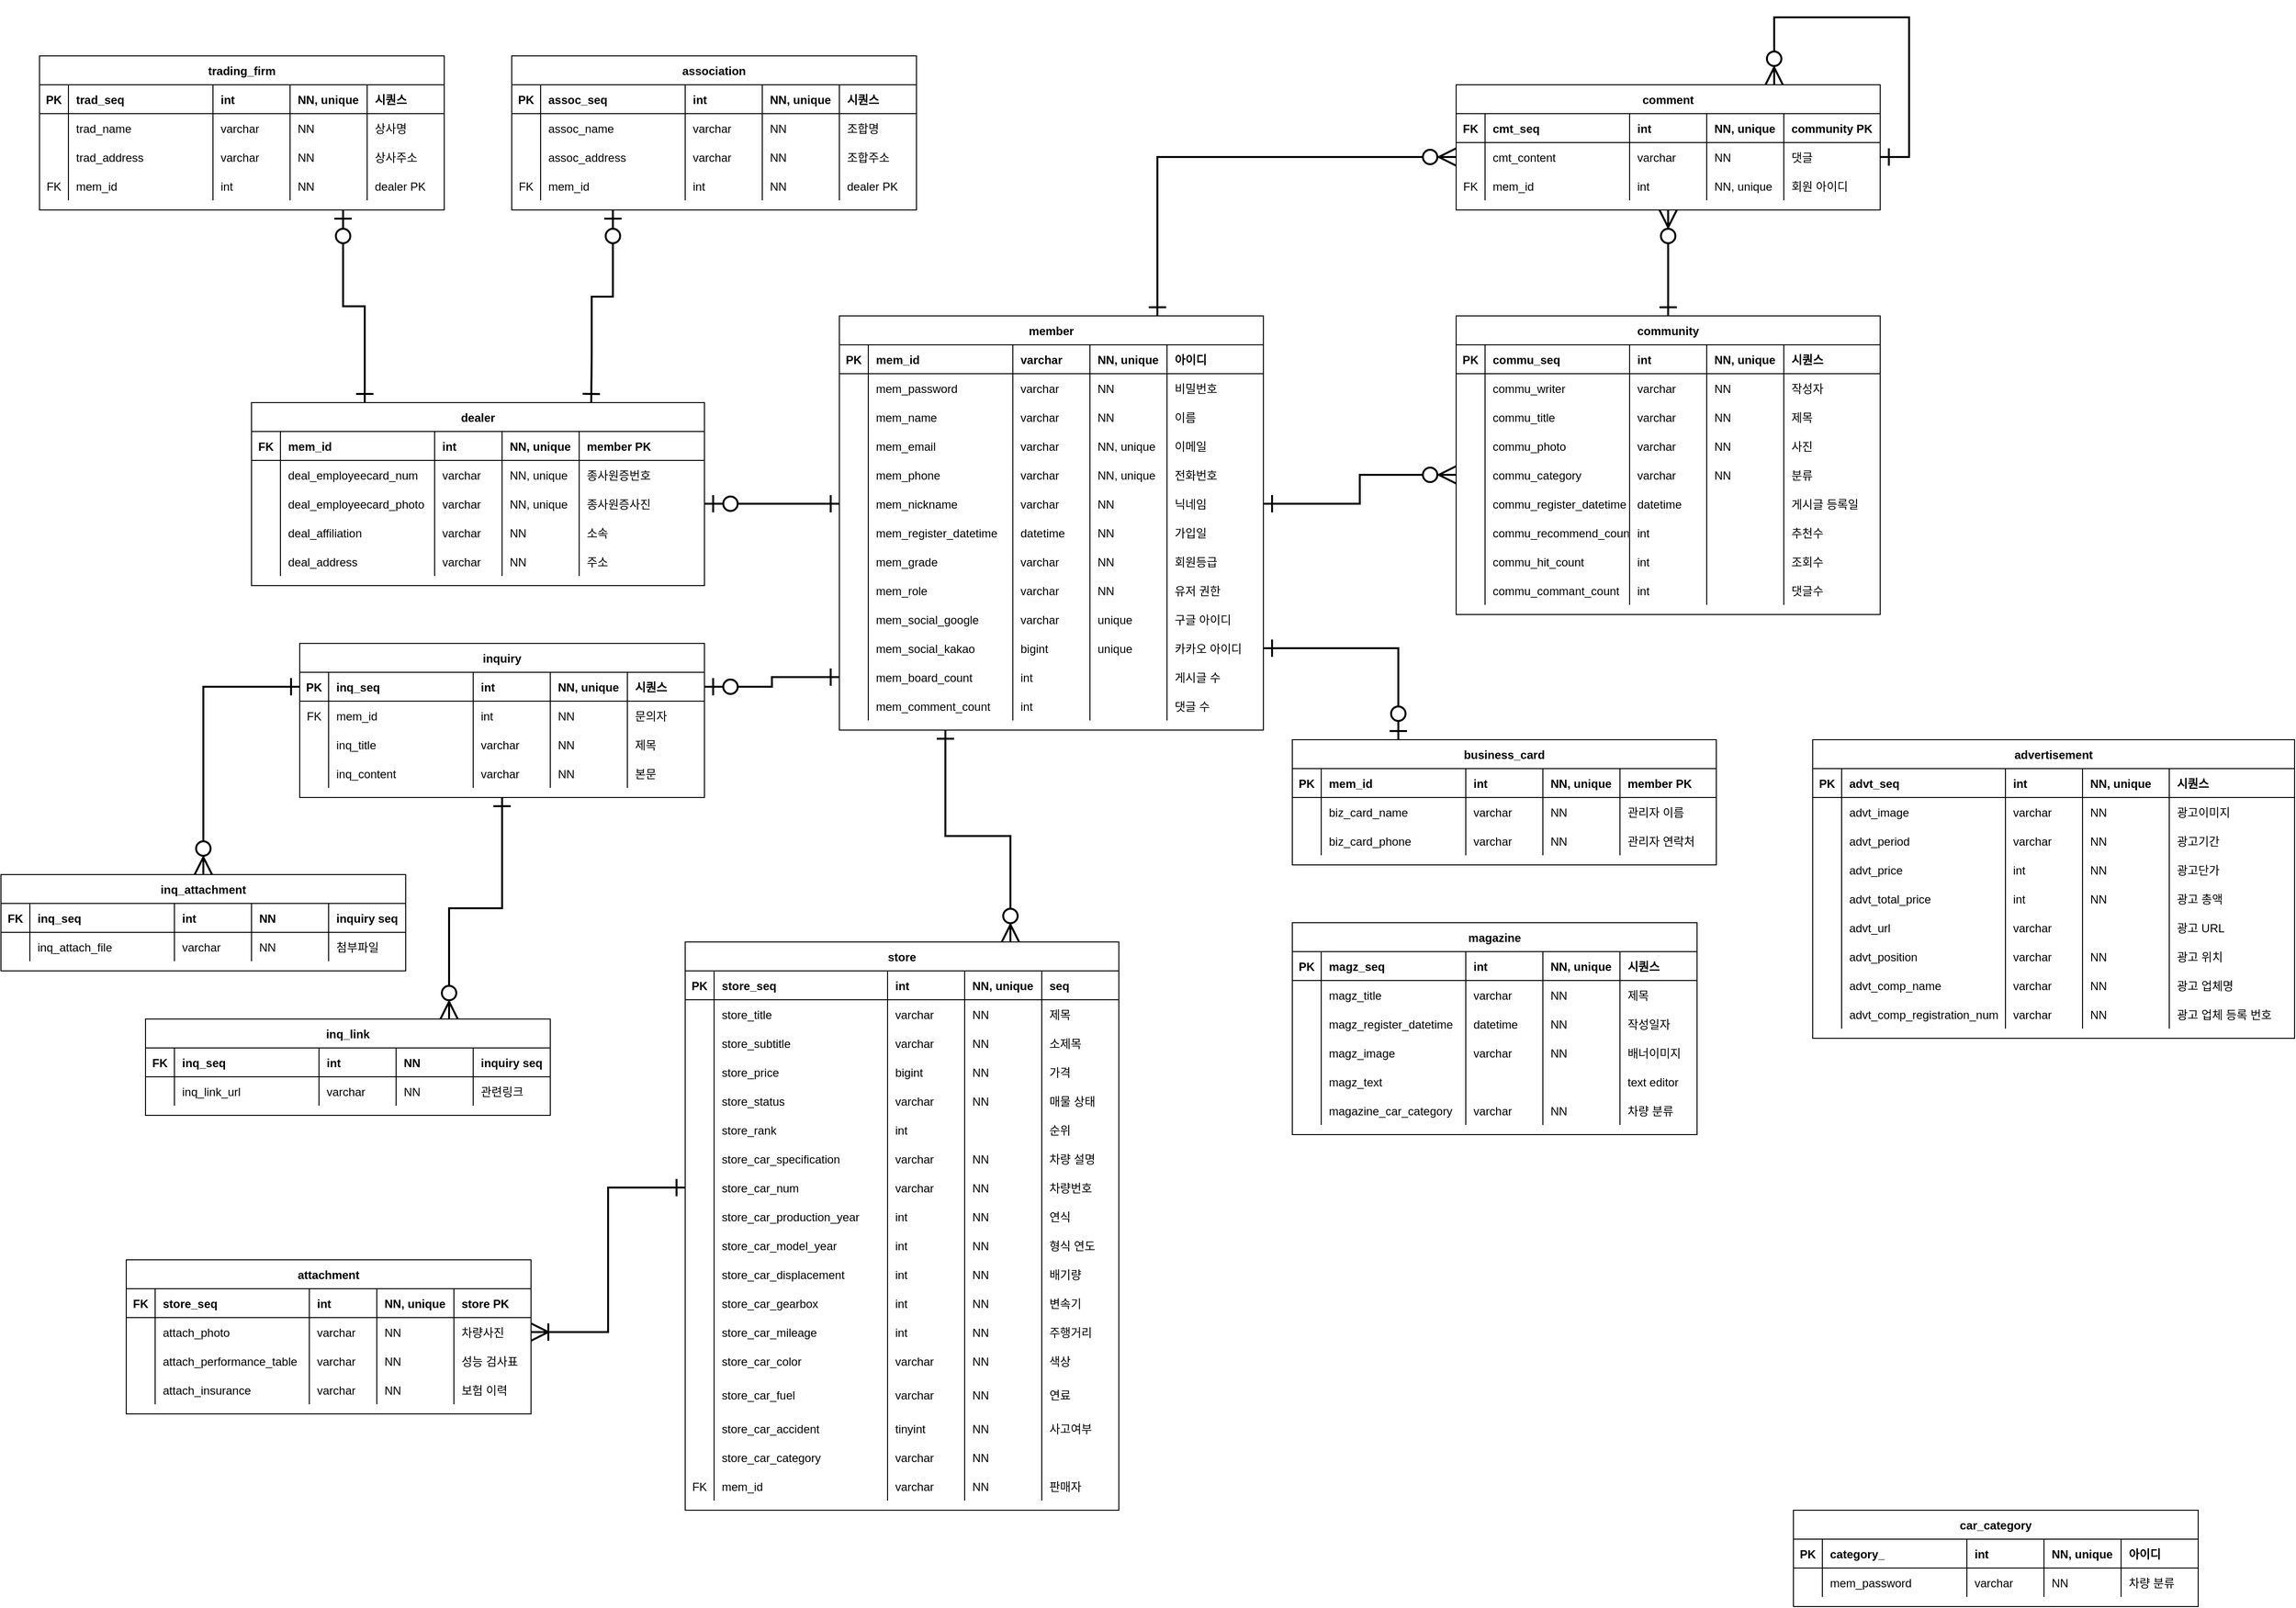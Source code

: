 <mxfile version="20.3.1" type="github">
  <diagram id="R2lEEEUBdFMjLlhIrx00" name="Page-1">
    <mxGraphModel dx="2370" dy="1318" grid="1" gridSize="10" guides="1" tooltips="1" connect="1" arrows="1" fold="1" page="1" pageScale="1" pageWidth="850" pageHeight="1100" math="0" shadow="0" extFonts="Permanent Marker^https://fonts.googleapis.com/css?family=Permanent+Marker">
      <root>
        <mxCell id="0" />
        <mxCell id="1" parent="0" />
        <mxCell id="C-vyLk0tnHw3VtMMgP7b-23" value="member" style="shape=table;startSize=30;container=1;collapsible=1;childLayout=tableLayout;fixedRows=1;rowLines=0;fontStyle=1;align=center;resizeLast=1;" parent="1" vertex="1">
          <mxGeometry x="900" y="350" width="440" height="430" as="geometry" />
        </mxCell>
        <mxCell id="C-vyLk0tnHw3VtMMgP7b-24" value="" style="shape=partialRectangle;collapsible=0;dropTarget=0;pointerEvents=0;fillColor=none;points=[[0,0.5],[1,0.5]];portConstraint=eastwest;top=0;left=0;right=0;bottom=1;" parent="C-vyLk0tnHw3VtMMgP7b-23" vertex="1">
          <mxGeometry y="30" width="440" height="30" as="geometry" />
        </mxCell>
        <mxCell id="C-vyLk0tnHw3VtMMgP7b-25" value="PK" style="shape=partialRectangle;overflow=hidden;connectable=0;fillColor=none;top=0;left=0;bottom=0;right=0;fontStyle=1;" parent="C-vyLk0tnHw3VtMMgP7b-24" vertex="1">
          <mxGeometry width="30" height="30" as="geometry">
            <mxRectangle width="30" height="30" as="alternateBounds" />
          </mxGeometry>
        </mxCell>
        <mxCell id="C-vyLk0tnHw3VtMMgP7b-26" value="mem_id" style="shape=partialRectangle;overflow=hidden;connectable=0;fillColor=none;top=0;left=0;bottom=0;right=0;align=left;spacingLeft=6;fontStyle=1;" parent="C-vyLk0tnHw3VtMMgP7b-24" vertex="1">
          <mxGeometry x="30" width="150" height="30" as="geometry">
            <mxRectangle width="150" height="30" as="alternateBounds" />
          </mxGeometry>
        </mxCell>
        <mxCell id="JdM_OjRS9qtCQ1FnSlp--1" value="varchar" style="shape=partialRectangle;overflow=hidden;connectable=0;fillColor=none;top=0;left=0;bottom=0;right=0;align=left;spacingLeft=6;fontStyle=1;" vertex="1" parent="C-vyLk0tnHw3VtMMgP7b-24">
          <mxGeometry x="180" width="80" height="30" as="geometry">
            <mxRectangle width="80" height="30" as="alternateBounds" />
          </mxGeometry>
        </mxCell>
        <mxCell id="JdM_OjRS9qtCQ1FnSlp--59" value="NN, unique" style="shape=partialRectangle;overflow=hidden;connectable=0;fillColor=none;top=0;left=0;bottom=0;right=0;align=left;spacingLeft=6;fontStyle=1;" vertex="1" parent="C-vyLk0tnHw3VtMMgP7b-24">
          <mxGeometry x="260" width="80" height="30" as="geometry">
            <mxRectangle width="80" height="30" as="alternateBounds" />
          </mxGeometry>
        </mxCell>
        <mxCell id="JdM_OjRS9qtCQ1FnSlp--81" value="아이디" style="shape=partialRectangle;overflow=hidden;connectable=0;fillColor=none;top=0;left=0;bottom=0;right=0;align=left;spacingLeft=6;fontStyle=1;" vertex="1" parent="C-vyLk0tnHw3VtMMgP7b-24">
          <mxGeometry x="340" width="100" height="30" as="geometry">
            <mxRectangle width="100" height="30" as="alternateBounds" />
          </mxGeometry>
        </mxCell>
        <mxCell id="C-vyLk0tnHw3VtMMgP7b-27" value="" style="shape=partialRectangle;collapsible=0;dropTarget=0;pointerEvents=0;fillColor=none;points=[[0,0.5],[1,0.5]];portConstraint=eastwest;top=0;left=0;right=0;bottom=0;" parent="C-vyLk0tnHw3VtMMgP7b-23" vertex="1">
          <mxGeometry y="60" width="440" height="30" as="geometry" />
        </mxCell>
        <mxCell id="C-vyLk0tnHw3VtMMgP7b-28" value="" style="shape=partialRectangle;overflow=hidden;connectable=0;fillColor=none;top=0;left=0;bottom=0;right=0;" parent="C-vyLk0tnHw3VtMMgP7b-27" vertex="1">
          <mxGeometry width="30" height="30" as="geometry">
            <mxRectangle width="30" height="30" as="alternateBounds" />
          </mxGeometry>
        </mxCell>
        <mxCell id="C-vyLk0tnHw3VtMMgP7b-29" value="mem_password" style="shape=partialRectangle;overflow=hidden;connectable=0;fillColor=none;top=0;left=0;bottom=0;right=0;align=left;spacingLeft=6;" parent="C-vyLk0tnHw3VtMMgP7b-27" vertex="1">
          <mxGeometry x="30" width="150" height="30" as="geometry">
            <mxRectangle width="150" height="30" as="alternateBounds" />
          </mxGeometry>
        </mxCell>
        <mxCell id="JdM_OjRS9qtCQ1FnSlp--2" value="varchar" style="shape=partialRectangle;overflow=hidden;connectable=0;fillColor=none;top=0;left=0;bottom=0;right=0;align=left;spacingLeft=6;" vertex="1" parent="C-vyLk0tnHw3VtMMgP7b-27">
          <mxGeometry x="180" width="80" height="30" as="geometry">
            <mxRectangle width="80" height="30" as="alternateBounds" />
          </mxGeometry>
        </mxCell>
        <mxCell id="JdM_OjRS9qtCQ1FnSlp--60" value="NN" style="shape=partialRectangle;overflow=hidden;connectable=0;fillColor=none;top=0;left=0;bottom=0;right=0;align=left;spacingLeft=6;" vertex="1" parent="C-vyLk0tnHw3VtMMgP7b-27">
          <mxGeometry x="260" width="80" height="30" as="geometry">
            <mxRectangle width="80" height="30" as="alternateBounds" />
          </mxGeometry>
        </mxCell>
        <mxCell id="JdM_OjRS9qtCQ1FnSlp--82" value="비밀번호" style="shape=partialRectangle;overflow=hidden;connectable=0;fillColor=none;top=0;left=0;bottom=0;right=0;align=left;spacingLeft=6;" vertex="1" parent="C-vyLk0tnHw3VtMMgP7b-27">
          <mxGeometry x="340" width="100" height="30" as="geometry">
            <mxRectangle width="100" height="30" as="alternateBounds" />
          </mxGeometry>
        </mxCell>
        <mxCell id="JdM_OjRS9qtCQ1FnSlp--3" style="shape=partialRectangle;collapsible=0;dropTarget=0;pointerEvents=0;fillColor=none;points=[[0,0.5],[1,0.5]];portConstraint=eastwest;top=0;left=0;right=0;bottom=0;" vertex="1" parent="C-vyLk0tnHw3VtMMgP7b-23">
          <mxGeometry y="90" width="440" height="30" as="geometry" />
        </mxCell>
        <mxCell id="JdM_OjRS9qtCQ1FnSlp--4" style="shape=partialRectangle;overflow=hidden;connectable=0;fillColor=none;top=0;left=0;bottom=0;right=0;" vertex="1" parent="JdM_OjRS9qtCQ1FnSlp--3">
          <mxGeometry width="30" height="30" as="geometry">
            <mxRectangle width="30" height="30" as="alternateBounds" />
          </mxGeometry>
        </mxCell>
        <mxCell id="JdM_OjRS9qtCQ1FnSlp--5" value="mem_name" style="shape=partialRectangle;overflow=hidden;connectable=0;fillColor=none;top=0;left=0;bottom=0;right=0;align=left;spacingLeft=6;" vertex="1" parent="JdM_OjRS9qtCQ1FnSlp--3">
          <mxGeometry x="30" width="150" height="30" as="geometry">
            <mxRectangle width="150" height="30" as="alternateBounds" />
          </mxGeometry>
        </mxCell>
        <mxCell id="JdM_OjRS9qtCQ1FnSlp--6" value="varchar" style="shape=partialRectangle;overflow=hidden;connectable=0;fillColor=none;top=0;left=0;bottom=0;right=0;align=left;spacingLeft=6;" vertex="1" parent="JdM_OjRS9qtCQ1FnSlp--3">
          <mxGeometry x="180" width="80" height="30" as="geometry">
            <mxRectangle width="80" height="30" as="alternateBounds" />
          </mxGeometry>
        </mxCell>
        <mxCell id="JdM_OjRS9qtCQ1FnSlp--61" value="NN" style="shape=partialRectangle;overflow=hidden;connectable=0;fillColor=none;top=0;left=0;bottom=0;right=0;align=left;spacingLeft=6;" vertex="1" parent="JdM_OjRS9qtCQ1FnSlp--3">
          <mxGeometry x="260" width="80" height="30" as="geometry">
            <mxRectangle width="80" height="30" as="alternateBounds" />
          </mxGeometry>
        </mxCell>
        <mxCell id="JdM_OjRS9qtCQ1FnSlp--83" value="이름" style="shape=partialRectangle;overflow=hidden;connectable=0;fillColor=none;top=0;left=0;bottom=0;right=0;align=left;spacingLeft=6;" vertex="1" parent="JdM_OjRS9qtCQ1FnSlp--3">
          <mxGeometry x="340" width="100" height="30" as="geometry">
            <mxRectangle width="100" height="30" as="alternateBounds" />
          </mxGeometry>
        </mxCell>
        <mxCell id="JdM_OjRS9qtCQ1FnSlp--7" style="shape=partialRectangle;collapsible=0;dropTarget=0;pointerEvents=0;fillColor=none;points=[[0,0.5],[1,0.5]];portConstraint=eastwest;top=0;left=0;right=0;bottom=0;" vertex="1" parent="C-vyLk0tnHw3VtMMgP7b-23">
          <mxGeometry y="120" width="440" height="30" as="geometry" />
        </mxCell>
        <mxCell id="JdM_OjRS9qtCQ1FnSlp--8" style="shape=partialRectangle;overflow=hidden;connectable=0;fillColor=none;top=0;left=0;bottom=0;right=0;" vertex="1" parent="JdM_OjRS9qtCQ1FnSlp--7">
          <mxGeometry width="30" height="30" as="geometry">
            <mxRectangle width="30" height="30" as="alternateBounds" />
          </mxGeometry>
        </mxCell>
        <mxCell id="JdM_OjRS9qtCQ1FnSlp--9" value="mem_email" style="shape=partialRectangle;overflow=hidden;connectable=0;fillColor=none;top=0;left=0;bottom=0;right=0;align=left;spacingLeft=6;" vertex="1" parent="JdM_OjRS9qtCQ1FnSlp--7">
          <mxGeometry x="30" width="150" height="30" as="geometry">
            <mxRectangle width="150" height="30" as="alternateBounds" />
          </mxGeometry>
        </mxCell>
        <mxCell id="JdM_OjRS9qtCQ1FnSlp--10" value="varchar" style="shape=partialRectangle;overflow=hidden;connectable=0;fillColor=none;top=0;left=0;bottom=0;right=0;align=left;spacingLeft=6;" vertex="1" parent="JdM_OjRS9qtCQ1FnSlp--7">
          <mxGeometry x="180" width="80" height="30" as="geometry">
            <mxRectangle width="80" height="30" as="alternateBounds" />
          </mxGeometry>
        </mxCell>
        <mxCell id="JdM_OjRS9qtCQ1FnSlp--62" value="NN, unique" style="shape=partialRectangle;overflow=hidden;connectable=0;fillColor=none;top=0;left=0;bottom=0;right=0;align=left;spacingLeft=6;" vertex="1" parent="JdM_OjRS9qtCQ1FnSlp--7">
          <mxGeometry x="260" width="80" height="30" as="geometry">
            <mxRectangle width="80" height="30" as="alternateBounds" />
          </mxGeometry>
        </mxCell>
        <mxCell id="JdM_OjRS9qtCQ1FnSlp--84" value="이메일" style="shape=partialRectangle;overflow=hidden;connectable=0;fillColor=none;top=0;left=0;bottom=0;right=0;align=left;spacingLeft=6;" vertex="1" parent="JdM_OjRS9qtCQ1FnSlp--7">
          <mxGeometry x="340" width="100" height="30" as="geometry">
            <mxRectangle width="100" height="30" as="alternateBounds" />
          </mxGeometry>
        </mxCell>
        <mxCell id="JdM_OjRS9qtCQ1FnSlp--11" style="shape=partialRectangle;collapsible=0;dropTarget=0;pointerEvents=0;fillColor=none;points=[[0,0.5],[1,0.5]];portConstraint=eastwest;top=0;left=0;right=0;bottom=0;" vertex="1" parent="C-vyLk0tnHw3VtMMgP7b-23">
          <mxGeometry y="150" width="440" height="30" as="geometry" />
        </mxCell>
        <mxCell id="JdM_OjRS9qtCQ1FnSlp--12" style="shape=partialRectangle;overflow=hidden;connectable=0;fillColor=none;top=0;left=0;bottom=0;right=0;" vertex="1" parent="JdM_OjRS9qtCQ1FnSlp--11">
          <mxGeometry width="30" height="30" as="geometry">
            <mxRectangle width="30" height="30" as="alternateBounds" />
          </mxGeometry>
        </mxCell>
        <mxCell id="JdM_OjRS9qtCQ1FnSlp--13" value="mem_phone" style="shape=partialRectangle;overflow=hidden;connectable=0;fillColor=none;top=0;left=0;bottom=0;right=0;align=left;spacingLeft=6;" vertex="1" parent="JdM_OjRS9qtCQ1FnSlp--11">
          <mxGeometry x="30" width="150" height="30" as="geometry">
            <mxRectangle width="150" height="30" as="alternateBounds" />
          </mxGeometry>
        </mxCell>
        <mxCell id="JdM_OjRS9qtCQ1FnSlp--14" value="varchar" style="shape=partialRectangle;overflow=hidden;connectable=0;fillColor=none;top=0;left=0;bottom=0;right=0;align=left;spacingLeft=6;" vertex="1" parent="JdM_OjRS9qtCQ1FnSlp--11">
          <mxGeometry x="180" width="80" height="30" as="geometry">
            <mxRectangle width="80" height="30" as="alternateBounds" />
          </mxGeometry>
        </mxCell>
        <mxCell id="JdM_OjRS9qtCQ1FnSlp--63" value="NN, unique" style="shape=partialRectangle;overflow=hidden;connectable=0;fillColor=none;top=0;left=0;bottom=0;right=0;align=left;spacingLeft=6;" vertex="1" parent="JdM_OjRS9qtCQ1FnSlp--11">
          <mxGeometry x="260" width="80" height="30" as="geometry">
            <mxRectangle width="80" height="30" as="alternateBounds" />
          </mxGeometry>
        </mxCell>
        <mxCell id="JdM_OjRS9qtCQ1FnSlp--85" value="전화번호" style="shape=partialRectangle;overflow=hidden;connectable=0;fillColor=none;top=0;left=0;bottom=0;right=0;align=left;spacingLeft=6;" vertex="1" parent="JdM_OjRS9qtCQ1FnSlp--11">
          <mxGeometry x="340" width="100" height="30" as="geometry">
            <mxRectangle width="100" height="30" as="alternateBounds" />
          </mxGeometry>
        </mxCell>
        <mxCell id="JdM_OjRS9qtCQ1FnSlp--15" style="shape=partialRectangle;collapsible=0;dropTarget=0;pointerEvents=0;fillColor=none;points=[[0,0.5],[1,0.5]];portConstraint=eastwest;top=0;left=0;right=0;bottom=0;" vertex="1" parent="C-vyLk0tnHw3VtMMgP7b-23">
          <mxGeometry y="180" width="440" height="30" as="geometry" />
        </mxCell>
        <mxCell id="JdM_OjRS9qtCQ1FnSlp--16" style="shape=partialRectangle;overflow=hidden;connectable=0;fillColor=none;top=0;left=0;bottom=0;right=0;" vertex="1" parent="JdM_OjRS9qtCQ1FnSlp--15">
          <mxGeometry width="30" height="30" as="geometry">
            <mxRectangle width="30" height="30" as="alternateBounds" />
          </mxGeometry>
        </mxCell>
        <mxCell id="JdM_OjRS9qtCQ1FnSlp--17" value="mem_nickname" style="shape=partialRectangle;overflow=hidden;connectable=0;fillColor=none;top=0;left=0;bottom=0;right=0;align=left;spacingLeft=6;" vertex="1" parent="JdM_OjRS9qtCQ1FnSlp--15">
          <mxGeometry x="30" width="150" height="30" as="geometry">
            <mxRectangle width="150" height="30" as="alternateBounds" />
          </mxGeometry>
        </mxCell>
        <mxCell id="JdM_OjRS9qtCQ1FnSlp--18" value="varchar" style="shape=partialRectangle;overflow=hidden;connectable=0;fillColor=none;top=0;left=0;bottom=0;right=0;align=left;spacingLeft=6;" vertex="1" parent="JdM_OjRS9qtCQ1FnSlp--15">
          <mxGeometry x="180" width="80" height="30" as="geometry">
            <mxRectangle width="80" height="30" as="alternateBounds" />
          </mxGeometry>
        </mxCell>
        <mxCell id="JdM_OjRS9qtCQ1FnSlp--64" value="NN" style="shape=partialRectangle;overflow=hidden;connectable=0;fillColor=none;top=0;left=0;bottom=0;right=0;align=left;spacingLeft=6;" vertex="1" parent="JdM_OjRS9qtCQ1FnSlp--15">
          <mxGeometry x="260" width="80" height="30" as="geometry">
            <mxRectangle width="80" height="30" as="alternateBounds" />
          </mxGeometry>
        </mxCell>
        <mxCell id="JdM_OjRS9qtCQ1FnSlp--86" value="닉네임" style="shape=partialRectangle;overflow=hidden;connectable=0;fillColor=none;top=0;left=0;bottom=0;right=0;align=left;spacingLeft=6;" vertex="1" parent="JdM_OjRS9qtCQ1FnSlp--15">
          <mxGeometry x="340" width="100" height="30" as="geometry">
            <mxRectangle width="100" height="30" as="alternateBounds" />
          </mxGeometry>
        </mxCell>
        <mxCell id="JdM_OjRS9qtCQ1FnSlp--19" style="shape=partialRectangle;collapsible=0;dropTarget=0;pointerEvents=0;fillColor=none;points=[[0,0.5],[1,0.5]];portConstraint=eastwest;top=0;left=0;right=0;bottom=0;" vertex="1" parent="C-vyLk0tnHw3VtMMgP7b-23">
          <mxGeometry y="210" width="440" height="30" as="geometry" />
        </mxCell>
        <mxCell id="JdM_OjRS9qtCQ1FnSlp--20" style="shape=partialRectangle;overflow=hidden;connectable=0;fillColor=none;top=0;left=0;bottom=0;right=0;" vertex="1" parent="JdM_OjRS9qtCQ1FnSlp--19">
          <mxGeometry width="30" height="30" as="geometry">
            <mxRectangle width="30" height="30" as="alternateBounds" />
          </mxGeometry>
        </mxCell>
        <mxCell id="JdM_OjRS9qtCQ1FnSlp--21" value="mem_register_datetime" style="shape=partialRectangle;overflow=hidden;connectable=0;fillColor=none;top=0;left=0;bottom=0;right=0;align=left;spacingLeft=6;" vertex="1" parent="JdM_OjRS9qtCQ1FnSlp--19">
          <mxGeometry x="30" width="150" height="30" as="geometry">
            <mxRectangle width="150" height="30" as="alternateBounds" />
          </mxGeometry>
        </mxCell>
        <mxCell id="JdM_OjRS9qtCQ1FnSlp--22" value="datetime" style="shape=partialRectangle;overflow=hidden;connectable=0;fillColor=none;top=0;left=0;bottom=0;right=0;align=left;spacingLeft=6;" vertex="1" parent="JdM_OjRS9qtCQ1FnSlp--19">
          <mxGeometry x="180" width="80" height="30" as="geometry">
            <mxRectangle width="80" height="30" as="alternateBounds" />
          </mxGeometry>
        </mxCell>
        <mxCell id="JdM_OjRS9qtCQ1FnSlp--65" value="NN" style="shape=partialRectangle;overflow=hidden;connectable=0;fillColor=none;top=0;left=0;bottom=0;right=0;align=left;spacingLeft=6;" vertex="1" parent="JdM_OjRS9qtCQ1FnSlp--19">
          <mxGeometry x="260" width="80" height="30" as="geometry">
            <mxRectangle width="80" height="30" as="alternateBounds" />
          </mxGeometry>
        </mxCell>
        <mxCell id="JdM_OjRS9qtCQ1FnSlp--87" value="가입일" style="shape=partialRectangle;overflow=hidden;connectable=0;fillColor=none;top=0;left=0;bottom=0;right=0;align=left;spacingLeft=6;" vertex="1" parent="JdM_OjRS9qtCQ1FnSlp--19">
          <mxGeometry x="340" width="100" height="30" as="geometry">
            <mxRectangle width="100" height="30" as="alternateBounds" />
          </mxGeometry>
        </mxCell>
        <mxCell id="JdM_OjRS9qtCQ1FnSlp--23" style="shape=partialRectangle;collapsible=0;dropTarget=0;pointerEvents=0;fillColor=none;points=[[0,0.5],[1,0.5]];portConstraint=eastwest;top=0;left=0;right=0;bottom=0;" vertex="1" parent="C-vyLk0tnHw3VtMMgP7b-23">
          <mxGeometry y="240" width="440" height="30" as="geometry" />
        </mxCell>
        <mxCell id="JdM_OjRS9qtCQ1FnSlp--24" style="shape=partialRectangle;overflow=hidden;connectable=0;fillColor=none;top=0;left=0;bottom=0;right=0;" vertex="1" parent="JdM_OjRS9qtCQ1FnSlp--23">
          <mxGeometry width="30" height="30" as="geometry">
            <mxRectangle width="30" height="30" as="alternateBounds" />
          </mxGeometry>
        </mxCell>
        <mxCell id="JdM_OjRS9qtCQ1FnSlp--25" value="mem_grade" style="shape=partialRectangle;overflow=hidden;connectable=0;fillColor=none;top=0;left=0;bottom=0;right=0;align=left;spacingLeft=6;" vertex="1" parent="JdM_OjRS9qtCQ1FnSlp--23">
          <mxGeometry x="30" width="150" height="30" as="geometry">
            <mxRectangle width="150" height="30" as="alternateBounds" />
          </mxGeometry>
        </mxCell>
        <mxCell id="JdM_OjRS9qtCQ1FnSlp--26" value="varchar" style="shape=partialRectangle;overflow=hidden;connectable=0;fillColor=none;top=0;left=0;bottom=0;right=0;align=left;spacingLeft=6;" vertex="1" parent="JdM_OjRS9qtCQ1FnSlp--23">
          <mxGeometry x="180" width="80" height="30" as="geometry">
            <mxRectangle width="80" height="30" as="alternateBounds" />
          </mxGeometry>
        </mxCell>
        <mxCell id="JdM_OjRS9qtCQ1FnSlp--66" value="NN" style="shape=partialRectangle;overflow=hidden;connectable=0;fillColor=none;top=0;left=0;bottom=0;right=0;align=left;spacingLeft=6;" vertex="1" parent="JdM_OjRS9qtCQ1FnSlp--23">
          <mxGeometry x="260" width="80" height="30" as="geometry">
            <mxRectangle width="80" height="30" as="alternateBounds" />
          </mxGeometry>
        </mxCell>
        <mxCell id="JdM_OjRS9qtCQ1FnSlp--88" value="회원등급" style="shape=partialRectangle;overflow=hidden;connectable=0;fillColor=none;top=0;left=0;bottom=0;right=0;align=left;spacingLeft=6;" vertex="1" parent="JdM_OjRS9qtCQ1FnSlp--23">
          <mxGeometry x="340" width="100" height="30" as="geometry">
            <mxRectangle width="100" height="30" as="alternateBounds" />
          </mxGeometry>
        </mxCell>
        <mxCell id="JdM_OjRS9qtCQ1FnSlp--27" style="shape=partialRectangle;collapsible=0;dropTarget=0;pointerEvents=0;fillColor=none;points=[[0,0.5],[1,0.5]];portConstraint=eastwest;top=0;left=0;right=0;bottom=0;" vertex="1" parent="C-vyLk0tnHw3VtMMgP7b-23">
          <mxGeometry y="270" width="440" height="30" as="geometry" />
        </mxCell>
        <mxCell id="JdM_OjRS9qtCQ1FnSlp--28" style="shape=partialRectangle;overflow=hidden;connectable=0;fillColor=none;top=0;left=0;bottom=0;right=0;" vertex="1" parent="JdM_OjRS9qtCQ1FnSlp--27">
          <mxGeometry width="30" height="30" as="geometry">
            <mxRectangle width="30" height="30" as="alternateBounds" />
          </mxGeometry>
        </mxCell>
        <mxCell id="JdM_OjRS9qtCQ1FnSlp--29" value="mem_role" style="shape=partialRectangle;overflow=hidden;connectable=0;fillColor=none;top=0;left=0;bottom=0;right=0;align=left;spacingLeft=6;" vertex="1" parent="JdM_OjRS9qtCQ1FnSlp--27">
          <mxGeometry x="30" width="150" height="30" as="geometry">
            <mxRectangle width="150" height="30" as="alternateBounds" />
          </mxGeometry>
        </mxCell>
        <mxCell id="JdM_OjRS9qtCQ1FnSlp--30" value="varchar" style="shape=partialRectangle;overflow=hidden;connectable=0;fillColor=none;top=0;left=0;bottom=0;right=0;align=left;spacingLeft=6;" vertex="1" parent="JdM_OjRS9qtCQ1FnSlp--27">
          <mxGeometry x="180" width="80" height="30" as="geometry">
            <mxRectangle width="80" height="30" as="alternateBounds" />
          </mxGeometry>
        </mxCell>
        <mxCell id="JdM_OjRS9qtCQ1FnSlp--67" value="NN" style="shape=partialRectangle;overflow=hidden;connectable=0;fillColor=none;top=0;left=0;bottom=0;right=0;align=left;spacingLeft=6;" vertex="1" parent="JdM_OjRS9qtCQ1FnSlp--27">
          <mxGeometry x="260" width="80" height="30" as="geometry">
            <mxRectangle width="80" height="30" as="alternateBounds" />
          </mxGeometry>
        </mxCell>
        <mxCell id="JdM_OjRS9qtCQ1FnSlp--89" value="유저 권한" style="shape=partialRectangle;overflow=hidden;connectable=0;fillColor=none;top=0;left=0;bottom=0;right=0;align=left;spacingLeft=6;" vertex="1" parent="JdM_OjRS9qtCQ1FnSlp--27">
          <mxGeometry x="340" width="100" height="30" as="geometry">
            <mxRectangle width="100" height="30" as="alternateBounds" />
          </mxGeometry>
        </mxCell>
        <mxCell id="JdM_OjRS9qtCQ1FnSlp--31" style="shape=partialRectangle;collapsible=0;dropTarget=0;pointerEvents=0;fillColor=none;points=[[0,0.5],[1,0.5]];portConstraint=eastwest;top=0;left=0;right=0;bottom=0;" vertex="1" parent="C-vyLk0tnHw3VtMMgP7b-23">
          <mxGeometry y="300" width="440" height="30" as="geometry" />
        </mxCell>
        <mxCell id="JdM_OjRS9qtCQ1FnSlp--32" style="shape=partialRectangle;overflow=hidden;connectable=0;fillColor=none;top=0;left=0;bottom=0;right=0;" vertex="1" parent="JdM_OjRS9qtCQ1FnSlp--31">
          <mxGeometry width="30" height="30" as="geometry">
            <mxRectangle width="30" height="30" as="alternateBounds" />
          </mxGeometry>
        </mxCell>
        <mxCell id="JdM_OjRS9qtCQ1FnSlp--33" value="mem_social_google" style="shape=partialRectangle;overflow=hidden;connectable=0;fillColor=none;top=0;left=0;bottom=0;right=0;align=left;spacingLeft=6;" vertex="1" parent="JdM_OjRS9qtCQ1FnSlp--31">
          <mxGeometry x="30" width="150" height="30" as="geometry">
            <mxRectangle width="150" height="30" as="alternateBounds" />
          </mxGeometry>
        </mxCell>
        <mxCell id="JdM_OjRS9qtCQ1FnSlp--34" value="varchar" style="shape=partialRectangle;overflow=hidden;connectable=0;fillColor=none;top=0;left=0;bottom=0;right=0;align=left;spacingLeft=6;" vertex="1" parent="JdM_OjRS9qtCQ1FnSlp--31">
          <mxGeometry x="180" width="80" height="30" as="geometry">
            <mxRectangle width="80" height="30" as="alternateBounds" />
          </mxGeometry>
        </mxCell>
        <mxCell id="JdM_OjRS9qtCQ1FnSlp--68" value="unique" style="shape=partialRectangle;overflow=hidden;connectable=0;fillColor=none;top=0;left=0;bottom=0;right=0;align=left;spacingLeft=6;" vertex="1" parent="JdM_OjRS9qtCQ1FnSlp--31">
          <mxGeometry x="260" width="80" height="30" as="geometry">
            <mxRectangle width="80" height="30" as="alternateBounds" />
          </mxGeometry>
        </mxCell>
        <mxCell id="JdM_OjRS9qtCQ1FnSlp--90" value="구글 아이디" style="shape=partialRectangle;overflow=hidden;connectable=0;fillColor=none;top=0;left=0;bottom=0;right=0;align=left;spacingLeft=6;" vertex="1" parent="JdM_OjRS9qtCQ1FnSlp--31">
          <mxGeometry x="340" width="100" height="30" as="geometry">
            <mxRectangle width="100" height="30" as="alternateBounds" />
          </mxGeometry>
        </mxCell>
        <mxCell id="JdM_OjRS9qtCQ1FnSlp--929" style="shape=partialRectangle;collapsible=0;dropTarget=0;pointerEvents=0;fillColor=none;points=[[0,0.5],[1,0.5]];portConstraint=eastwest;top=0;left=0;right=0;bottom=0;" vertex="1" parent="C-vyLk0tnHw3VtMMgP7b-23">
          <mxGeometry y="330" width="440" height="30" as="geometry" />
        </mxCell>
        <mxCell id="JdM_OjRS9qtCQ1FnSlp--930" style="shape=partialRectangle;overflow=hidden;connectable=0;fillColor=none;top=0;left=0;bottom=0;right=0;" vertex="1" parent="JdM_OjRS9qtCQ1FnSlp--929">
          <mxGeometry width="30" height="30" as="geometry">
            <mxRectangle width="30" height="30" as="alternateBounds" />
          </mxGeometry>
        </mxCell>
        <mxCell id="JdM_OjRS9qtCQ1FnSlp--931" value="mem_social_kakao" style="shape=partialRectangle;overflow=hidden;connectable=0;fillColor=none;top=0;left=0;bottom=0;right=0;align=left;spacingLeft=6;" vertex="1" parent="JdM_OjRS9qtCQ1FnSlp--929">
          <mxGeometry x="30" width="150" height="30" as="geometry">
            <mxRectangle width="150" height="30" as="alternateBounds" />
          </mxGeometry>
        </mxCell>
        <mxCell id="JdM_OjRS9qtCQ1FnSlp--932" value="bigint" style="shape=partialRectangle;overflow=hidden;connectable=0;fillColor=none;top=0;left=0;bottom=0;right=0;align=left;spacingLeft=6;" vertex="1" parent="JdM_OjRS9qtCQ1FnSlp--929">
          <mxGeometry x="180" width="80" height="30" as="geometry">
            <mxRectangle width="80" height="30" as="alternateBounds" />
          </mxGeometry>
        </mxCell>
        <mxCell id="JdM_OjRS9qtCQ1FnSlp--933" value="unique" style="shape=partialRectangle;overflow=hidden;connectable=0;fillColor=none;top=0;left=0;bottom=0;right=0;align=left;spacingLeft=6;" vertex="1" parent="JdM_OjRS9qtCQ1FnSlp--929">
          <mxGeometry x="260" width="80" height="30" as="geometry">
            <mxRectangle width="80" height="30" as="alternateBounds" />
          </mxGeometry>
        </mxCell>
        <mxCell id="JdM_OjRS9qtCQ1FnSlp--934" value="카카오 아이디" style="shape=partialRectangle;overflow=hidden;connectable=0;fillColor=none;top=0;left=0;bottom=0;right=0;align=left;spacingLeft=6;" vertex="1" parent="JdM_OjRS9qtCQ1FnSlp--929">
          <mxGeometry x="340" width="100" height="30" as="geometry">
            <mxRectangle width="100" height="30" as="alternateBounds" />
          </mxGeometry>
        </mxCell>
        <mxCell id="JdM_OjRS9qtCQ1FnSlp--35" style="shape=partialRectangle;collapsible=0;dropTarget=0;pointerEvents=0;fillColor=none;points=[[0,0.5],[1,0.5]];portConstraint=eastwest;top=0;left=0;right=0;bottom=0;" vertex="1" parent="C-vyLk0tnHw3VtMMgP7b-23">
          <mxGeometry y="360" width="440" height="30" as="geometry" />
        </mxCell>
        <mxCell id="JdM_OjRS9qtCQ1FnSlp--36" style="shape=partialRectangle;overflow=hidden;connectable=0;fillColor=none;top=0;left=0;bottom=0;right=0;" vertex="1" parent="JdM_OjRS9qtCQ1FnSlp--35">
          <mxGeometry width="30" height="30" as="geometry">
            <mxRectangle width="30" height="30" as="alternateBounds" />
          </mxGeometry>
        </mxCell>
        <mxCell id="JdM_OjRS9qtCQ1FnSlp--37" value="mem_board_count" style="shape=partialRectangle;overflow=hidden;connectable=0;fillColor=none;top=0;left=0;bottom=0;right=0;align=left;spacingLeft=6;" vertex="1" parent="JdM_OjRS9qtCQ1FnSlp--35">
          <mxGeometry x="30" width="150" height="30" as="geometry">
            <mxRectangle width="150" height="30" as="alternateBounds" />
          </mxGeometry>
        </mxCell>
        <mxCell id="JdM_OjRS9qtCQ1FnSlp--38" value="int" style="shape=partialRectangle;overflow=hidden;connectable=0;fillColor=none;top=0;left=0;bottom=0;right=0;align=left;spacingLeft=6;" vertex="1" parent="JdM_OjRS9qtCQ1FnSlp--35">
          <mxGeometry x="180" width="80" height="30" as="geometry">
            <mxRectangle width="80" height="30" as="alternateBounds" />
          </mxGeometry>
        </mxCell>
        <mxCell id="JdM_OjRS9qtCQ1FnSlp--69" value="" style="shape=partialRectangle;overflow=hidden;connectable=0;fillColor=none;top=0;left=0;bottom=0;right=0;align=left;spacingLeft=6;" vertex="1" parent="JdM_OjRS9qtCQ1FnSlp--35">
          <mxGeometry x="260" width="80" height="30" as="geometry">
            <mxRectangle width="80" height="30" as="alternateBounds" />
          </mxGeometry>
        </mxCell>
        <mxCell id="JdM_OjRS9qtCQ1FnSlp--91" value="게시글 수" style="shape=partialRectangle;overflow=hidden;connectable=0;fillColor=none;top=0;left=0;bottom=0;right=0;align=left;spacingLeft=6;" vertex="1" parent="JdM_OjRS9qtCQ1FnSlp--35">
          <mxGeometry x="340" width="100" height="30" as="geometry">
            <mxRectangle width="100" height="30" as="alternateBounds" />
          </mxGeometry>
        </mxCell>
        <mxCell id="JdM_OjRS9qtCQ1FnSlp--39" style="shape=partialRectangle;collapsible=0;dropTarget=0;pointerEvents=0;fillColor=none;points=[[0,0.5],[1,0.5]];portConstraint=eastwest;top=0;left=0;right=0;bottom=0;" vertex="1" parent="C-vyLk0tnHw3VtMMgP7b-23">
          <mxGeometry y="390" width="440" height="30" as="geometry" />
        </mxCell>
        <mxCell id="JdM_OjRS9qtCQ1FnSlp--40" style="shape=partialRectangle;overflow=hidden;connectable=0;fillColor=none;top=0;left=0;bottom=0;right=0;" vertex="1" parent="JdM_OjRS9qtCQ1FnSlp--39">
          <mxGeometry width="30" height="30" as="geometry">
            <mxRectangle width="30" height="30" as="alternateBounds" />
          </mxGeometry>
        </mxCell>
        <mxCell id="JdM_OjRS9qtCQ1FnSlp--41" value="mem_comment_count" style="shape=partialRectangle;overflow=hidden;connectable=0;fillColor=none;top=0;left=0;bottom=0;right=0;align=left;spacingLeft=6;" vertex="1" parent="JdM_OjRS9qtCQ1FnSlp--39">
          <mxGeometry x="30" width="150" height="30" as="geometry">
            <mxRectangle width="150" height="30" as="alternateBounds" />
          </mxGeometry>
        </mxCell>
        <mxCell id="JdM_OjRS9qtCQ1FnSlp--42" value="int" style="shape=partialRectangle;overflow=hidden;connectable=0;fillColor=none;top=0;left=0;bottom=0;right=0;align=left;spacingLeft=6;" vertex="1" parent="JdM_OjRS9qtCQ1FnSlp--39">
          <mxGeometry x="180" width="80" height="30" as="geometry">
            <mxRectangle width="80" height="30" as="alternateBounds" />
          </mxGeometry>
        </mxCell>
        <mxCell id="JdM_OjRS9qtCQ1FnSlp--70" value="" style="shape=partialRectangle;overflow=hidden;connectable=0;fillColor=none;top=0;left=0;bottom=0;right=0;align=left;spacingLeft=6;" vertex="1" parent="JdM_OjRS9qtCQ1FnSlp--39">
          <mxGeometry x="260" width="80" height="30" as="geometry">
            <mxRectangle width="80" height="30" as="alternateBounds" />
          </mxGeometry>
        </mxCell>
        <mxCell id="JdM_OjRS9qtCQ1FnSlp--92" value="댓글 수" style="shape=partialRectangle;overflow=hidden;connectable=0;fillColor=none;top=0;left=0;bottom=0;right=0;align=left;spacingLeft=6;" vertex="1" parent="JdM_OjRS9qtCQ1FnSlp--39">
          <mxGeometry x="340" width="100" height="30" as="geometry">
            <mxRectangle width="100" height="30" as="alternateBounds" />
          </mxGeometry>
        </mxCell>
        <mxCell id="JdM_OjRS9qtCQ1FnSlp--93" value="dealer" style="shape=table;startSize=30;container=1;collapsible=1;childLayout=tableLayout;fixedRows=1;rowLines=0;fontStyle=1;align=center;resizeLast=1;" vertex="1" parent="1">
          <mxGeometry x="290" y="440" width="470" height="190" as="geometry" />
        </mxCell>
        <mxCell id="JdM_OjRS9qtCQ1FnSlp--94" value="" style="shape=partialRectangle;collapsible=0;dropTarget=0;pointerEvents=0;fillColor=none;points=[[0,0.5],[1,0.5]];portConstraint=eastwest;top=0;left=0;right=0;bottom=1;" vertex="1" parent="JdM_OjRS9qtCQ1FnSlp--93">
          <mxGeometry y="30" width="470" height="30" as="geometry" />
        </mxCell>
        <mxCell id="JdM_OjRS9qtCQ1FnSlp--95" value="FK" style="shape=partialRectangle;overflow=hidden;connectable=0;fillColor=none;top=0;left=0;bottom=0;right=0;fontStyle=1;" vertex="1" parent="JdM_OjRS9qtCQ1FnSlp--94">
          <mxGeometry width="30" height="30" as="geometry">
            <mxRectangle width="30" height="30" as="alternateBounds" />
          </mxGeometry>
        </mxCell>
        <mxCell id="JdM_OjRS9qtCQ1FnSlp--96" value="mem_id" style="shape=partialRectangle;overflow=hidden;connectable=0;fillColor=none;top=0;left=0;bottom=0;right=0;align=left;spacingLeft=6;fontStyle=1;" vertex="1" parent="JdM_OjRS9qtCQ1FnSlp--94">
          <mxGeometry x="30" width="160" height="30" as="geometry">
            <mxRectangle width="160" height="30" as="alternateBounds" />
          </mxGeometry>
        </mxCell>
        <mxCell id="JdM_OjRS9qtCQ1FnSlp--97" value="int" style="shape=partialRectangle;overflow=hidden;connectable=0;fillColor=none;top=0;left=0;bottom=0;right=0;align=left;spacingLeft=6;fontStyle=1;" vertex="1" parent="JdM_OjRS9qtCQ1FnSlp--94">
          <mxGeometry x="190" width="70" height="30" as="geometry">
            <mxRectangle width="70" height="30" as="alternateBounds" />
          </mxGeometry>
        </mxCell>
        <mxCell id="JdM_OjRS9qtCQ1FnSlp--98" value="NN, unique" style="shape=partialRectangle;overflow=hidden;connectable=0;fillColor=none;top=0;left=0;bottom=0;right=0;align=left;spacingLeft=6;fontStyle=1;" vertex="1" parent="JdM_OjRS9qtCQ1FnSlp--94">
          <mxGeometry x="260" width="80" height="30" as="geometry">
            <mxRectangle width="80" height="30" as="alternateBounds" />
          </mxGeometry>
        </mxCell>
        <mxCell id="JdM_OjRS9qtCQ1FnSlp--99" value="member PK" style="shape=partialRectangle;overflow=hidden;connectable=0;fillColor=none;top=0;left=0;bottom=0;right=0;align=left;spacingLeft=6;fontStyle=1;" vertex="1" parent="JdM_OjRS9qtCQ1FnSlp--94">
          <mxGeometry x="340" width="130" height="30" as="geometry">
            <mxRectangle width="130" height="30" as="alternateBounds" />
          </mxGeometry>
        </mxCell>
        <mxCell id="JdM_OjRS9qtCQ1FnSlp--100" value="" style="shape=partialRectangle;collapsible=0;dropTarget=0;pointerEvents=0;fillColor=none;points=[[0,0.5],[1,0.5]];portConstraint=eastwest;top=0;left=0;right=0;bottom=0;" vertex="1" parent="JdM_OjRS9qtCQ1FnSlp--93">
          <mxGeometry y="60" width="470" height="30" as="geometry" />
        </mxCell>
        <mxCell id="JdM_OjRS9qtCQ1FnSlp--101" value="" style="shape=partialRectangle;overflow=hidden;connectable=0;fillColor=none;top=0;left=0;bottom=0;right=0;" vertex="1" parent="JdM_OjRS9qtCQ1FnSlp--100">
          <mxGeometry width="30" height="30" as="geometry">
            <mxRectangle width="30" height="30" as="alternateBounds" />
          </mxGeometry>
        </mxCell>
        <mxCell id="JdM_OjRS9qtCQ1FnSlp--102" value="deal_employeecard_num" style="shape=partialRectangle;overflow=hidden;connectable=0;fillColor=none;top=0;left=0;bottom=0;right=0;align=left;spacingLeft=6;" vertex="1" parent="JdM_OjRS9qtCQ1FnSlp--100">
          <mxGeometry x="30" width="160" height="30" as="geometry">
            <mxRectangle width="160" height="30" as="alternateBounds" />
          </mxGeometry>
        </mxCell>
        <mxCell id="JdM_OjRS9qtCQ1FnSlp--103" value="varchar" style="shape=partialRectangle;overflow=hidden;connectable=0;fillColor=none;top=0;left=0;bottom=0;right=0;align=left;spacingLeft=6;" vertex="1" parent="JdM_OjRS9qtCQ1FnSlp--100">
          <mxGeometry x="190" width="70" height="30" as="geometry">
            <mxRectangle width="70" height="30" as="alternateBounds" />
          </mxGeometry>
        </mxCell>
        <mxCell id="JdM_OjRS9qtCQ1FnSlp--104" value="NN, unique" style="shape=partialRectangle;overflow=hidden;connectable=0;fillColor=none;top=0;left=0;bottom=0;right=0;align=left;spacingLeft=6;" vertex="1" parent="JdM_OjRS9qtCQ1FnSlp--100">
          <mxGeometry x="260" width="80" height="30" as="geometry">
            <mxRectangle width="80" height="30" as="alternateBounds" />
          </mxGeometry>
        </mxCell>
        <mxCell id="JdM_OjRS9qtCQ1FnSlp--105" value="종사원증번호" style="shape=partialRectangle;overflow=hidden;connectable=0;fillColor=none;top=0;left=0;bottom=0;right=0;align=left;spacingLeft=6;" vertex="1" parent="JdM_OjRS9qtCQ1FnSlp--100">
          <mxGeometry x="340" width="130" height="30" as="geometry">
            <mxRectangle width="130" height="30" as="alternateBounds" />
          </mxGeometry>
        </mxCell>
        <mxCell id="JdM_OjRS9qtCQ1FnSlp--106" style="shape=partialRectangle;collapsible=0;dropTarget=0;pointerEvents=0;fillColor=none;points=[[0,0.5],[1,0.5]];portConstraint=eastwest;top=0;left=0;right=0;bottom=0;" vertex="1" parent="JdM_OjRS9qtCQ1FnSlp--93">
          <mxGeometry y="90" width="470" height="30" as="geometry" />
        </mxCell>
        <mxCell id="JdM_OjRS9qtCQ1FnSlp--107" style="shape=partialRectangle;overflow=hidden;connectable=0;fillColor=none;top=0;left=0;bottom=0;right=0;" vertex="1" parent="JdM_OjRS9qtCQ1FnSlp--106">
          <mxGeometry width="30" height="30" as="geometry">
            <mxRectangle width="30" height="30" as="alternateBounds" />
          </mxGeometry>
        </mxCell>
        <mxCell id="JdM_OjRS9qtCQ1FnSlp--108" value="deal_employeecard_photo" style="shape=partialRectangle;overflow=hidden;connectable=0;fillColor=none;top=0;left=0;bottom=0;right=0;align=left;spacingLeft=6;" vertex="1" parent="JdM_OjRS9qtCQ1FnSlp--106">
          <mxGeometry x="30" width="160" height="30" as="geometry">
            <mxRectangle width="160" height="30" as="alternateBounds" />
          </mxGeometry>
        </mxCell>
        <mxCell id="JdM_OjRS9qtCQ1FnSlp--109" value="varchar" style="shape=partialRectangle;overflow=hidden;connectable=0;fillColor=none;top=0;left=0;bottom=0;right=0;align=left;spacingLeft=6;" vertex="1" parent="JdM_OjRS9qtCQ1FnSlp--106">
          <mxGeometry x="190" width="70" height="30" as="geometry">
            <mxRectangle width="70" height="30" as="alternateBounds" />
          </mxGeometry>
        </mxCell>
        <mxCell id="JdM_OjRS9qtCQ1FnSlp--110" value="NN, unique" style="shape=partialRectangle;overflow=hidden;connectable=0;fillColor=none;top=0;left=0;bottom=0;right=0;align=left;spacingLeft=6;" vertex="1" parent="JdM_OjRS9qtCQ1FnSlp--106">
          <mxGeometry x="260" width="80" height="30" as="geometry">
            <mxRectangle width="80" height="30" as="alternateBounds" />
          </mxGeometry>
        </mxCell>
        <mxCell id="JdM_OjRS9qtCQ1FnSlp--111" value="종사원증사진" style="shape=partialRectangle;overflow=hidden;connectable=0;fillColor=none;top=0;left=0;bottom=0;right=0;align=left;spacingLeft=6;" vertex="1" parent="JdM_OjRS9qtCQ1FnSlp--106">
          <mxGeometry x="340" width="130" height="30" as="geometry">
            <mxRectangle width="130" height="30" as="alternateBounds" />
          </mxGeometry>
        </mxCell>
        <mxCell id="JdM_OjRS9qtCQ1FnSlp--251" style="shape=partialRectangle;collapsible=0;dropTarget=0;pointerEvents=0;fillColor=none;points=[[0,0.5],[1,0.5]];portConstraint=eastwest;top=0;left=0;right=0;bottom=0;" vertex="1" parent="JdM_OjRS9qtCQ1FnSlp--93">
          <mxGeometry y="120" width="470" height="30" as="geometry" />
        </mxCell>
        <mxCell id="JdM_OjRS9qtCQ1FnSlp--252" style="shape=partialRectangle;overflow=hidden;connectable=0;fillColor=none;top=0;left=0;bottom=0;right=0;" vertex="1" parent="JdM_OjRS9qtCQ1FnSlp--251">
          <mxGeometry width="30" height="30" as="geometry">
            <mxRectangle width="30" height="30" as="alternateBounds" />
          </mxGeometry>
        </mxCell>
        <mxCell id="JdM_OjRS9qtCQ1FnSlp--253" value="deal_affiliation" style="shape=partialRectangle;overflow=hidden;connectable=0;fillColor=none;top=0;left=0;bottom=0;right=0;align=left;spacingLeft=6;" vertex="1" parent="JdM_OjRS9qtCQ1FnSlp--251">
          <mxGeometry x="30" width="160" height="30" as="geometry">
            <mxRectangle width="160" height="30" as="alternateBounds" />
          </mxGeometry>
        </mxCell>
        <mxCell id="JdM_OjRS9qtCQ1FnSlp--254" value="varchar " style="shape=partialRectangle;overflow=hidden;connectable=0;fillColor=none;top=0;left=0;bottom=0;right=0;align=left;spacingLeft=6;" vertex="1" parent="JdM_OjRS9qtCQ1FnSlp--251">
          <mxGeometry x="190" width="70" height="30" as="geometry">
            <mxRectangle width="70" height="30" as="alternateBounds" />
          </mxGeometry>
        </mxCell>
        <mxCell id="JdM_OjRS9qtCQ1FnSlp--255" value="NN" style="shape=partialRectangle;overflow=hidden;connectable=0;fillColor=none;top=0;left=0;bottom=0;right=0;align=left;spacingLeft=6;" vertex="1" parent="JdM_OjRS9qtCQ1FnSlp--251">
          <mxGeometry x="260" width="80" height="30" as="geometry">
            <mxRectangle width="80" height="30" as="alternateBounds" />
          </mxGeometry>
        </mxCell>
        <mxCell id="JdM_OjRS9qtCQ1FnSlp--256" value="소속" style="shape=partialRectangle;overflow=hidden;connectable=0;fillColor=none;top=0;left=0;bottom=0;right=0;align=left;spacingLeft=6;" vertex="1" parent="JdM_OjRS9qtCQ1FnSlp--251">
          <mxGeometry x="340" width="130" height="30" as="geometry">
            <mxRectangle width="130" height="30" as="alternateBounds" />
          </mxGeometry>
        </mxCell>
        <mxCell id="JdM_OjRS9qtCQ1FnSlp--257" style="shape=partialRectangle;collapsible=0;dropTarget=0;pointerEvents=0;fillColor=none;points=[[0,0.5],[1,0.5]];portConstraint=eastwest;top=0;left=0;right=0;bottom=0;" vertex="1" parent="JdM_OjRS9qtCQ1FnSlp--93">
          <mxGeometry y="150" width="470" height="30" as="geometry" />
        </mxCell>
        <mxCell id="JdM_OjRS9qtCQ1FnSlp--258" style="shape=partialRectangle;overflow=hidden;connectable=0;fillColor=none;top=0;left=0;bottom=0;right=0;" vertex="1" parent="JdM_OjRS9qtCQ1FnSlp--257">
          <mxGeometry width="30" height="30" as="geometry">
            <mxRectangle width="30" height="30" as="alternateBounds" />
          </mxGeometry>
        </mxCell>
        <mxCell id="JdM_OjRS9qtCQ1FnSlp--259" value="deal_address" style="shape=partialRectangle;overflow=hidden;connectable=0;fillColor=none;top=0;left=0;bottom=0;right=0;align=left;spacingLeft=6;" vertex="1" parent="JdM_OjRS9qtCQ1FnSlp--257">
          <mxGeometry x="30" width="160" height="30" as="geometry">
            <mxRectangle width="160" height="30" as="alternateBounds" />
          </mxGeometry>
        </mxCell>
        <mxCell id="JdM_OjRS9qtCQ1FnSlp--260" value="varchar" style="shape=partialRectangle;overflow=hidden;connectable=0;fillColor=none;top=0;left=0;bottom=0;right=0;align=left;spacingLeft=6;" vertex="1" parent="JdM_OjRS9qtCQ1FnSlp--257">
          <mxGeometry x="190" width="70" height="30" as="geometry">
            <mxRectangle width="70" height="30" as="alternateBounds" />
          </mxGeometry>
        </mxCell>
        <mxCell id="JdM_OjRS9qtCQ1FnSlp--261" value="NN" style="shape=partialRectangle;overflow=hidden;connectable=0;fillColor=none;top=0;left=0;bottom=0;right=0;align=left;spacingLeft=6;" vertex="1" parent="JdM_OjRS9qtCQ1FnSlp--257">
          <mxGeometry x="260" width="80" height="30" as="geometry">
            <mxRectangle width="80" height="30" as="alternateBounds" />
          </mxGeometry>
        </mxCell>
        <mxCell id="JdM_OjRS9qtCQ1FnSlp--262" value="주소" style="shape=partialRectangle;overflow=hidden;connectable=0;fillColor=none;top=0;left=0;bottom=0;right=0;align=left;spacingLeft=6;" vertex="1" parent="JdM_OjRS9qtCQ1FnSlp--257">
          <mxGeometry x="340" width="130" height="30" as="geometry">
            <mxRectangle width="130" height="30" as="alternateBounds" />
          </mxGeometry>
        </mxCell>
        <mxCell id="JdM_OjRS9qtCQ1FnSlp--275" value="association" style="shape=table;startSize=30;container=1;collapsible=1;childLayout=tableLayout;fixedRows=1;rowLines=0;fontStyle=1;align=center;resizeLast=1;" vertex="1" parent="1">
          <mxGeometry x="560" y="80" width="420" height="160" as="geometry" />
        </mxCell>
        <mxCell id="JdM_OjRS9qtCQ1FnSlp--276" value="" style="shape=partialRectangle;collapsible=0;dropTarget=0;pointerEvents=0;fillColor=none;points=[[0,0.5],[1,0.5]];portConstraint=eastwest;top=0;left=0;right=0;bottom=1;" vertex="1" parent="JdM_OjRS9qtCQ1FnSlp--275">
          <mxGeometry y="30" width="420" height="30" as="geometry" />
        </mxCell>
        <mxCell id="JdM_OjRS9qtCQ1FnSlp--277" value="PK" style="shape=partialRectangle;overflow=hidden;connectable=0;fillColor=none;top=0;left=0;bottom=0;right=0;fontStyle=1;" vertex="1" parent="JdM_OjRS9qtCQ1FnSlp--276">
          <mxGeometry width="30" height="30" as="geometry">
            <mxRectangle width="30" height="30" as="alternateBounds" />
          </mxGeometry>
        </mxCell>
        <mxCell id="JdM_OjRS9qtCQ1FnSlp--278" value="assoc_seq" style="shape=partialRectangle;overflow=hidden;connectable=0;fillColor=none;top=0;left=0;bottom=0;right=0;align=left;spacingLeft=6;fontStyle=1;" vertex="1" parent="JdM_OjRS9qtCQ1FnSlp--276">
          <mxGeometry x="30" width="150" height="30" as="geometry">
            <mxRectangle width="150" height="30" as="alternateBounds" />
          </mxGeometry>
        </mxCell>
        <mxCell id="JdM_OjRS9qtCQ1FnSlp--279" value="int" style="shape=partialRectangle;overflow=hidden;connectable=0;fillColor=none;top=0;left=0;bottom=0;right=0;align=left;spacingLeft=6;fontStyle=1;" vertex="1" parent="JdM_OjRS9qtCQ1FnSlp--276">
          <mxGeometry x="180" width="80" height="30" as="geometry">
            <mxRectangle width="80" height="30" as="alternateBounds" />
          </mxGeometry>
        </mxCell>
        <mxCell id="JdM_OjRS9qtCQ1FnSlp--280" value="NN, unique" style="shape=partialRectangle;overflow=hidden;connectable=0;fillColor=none;top=0;left=0;bottom=0;right=0;align=left;spacingLeft=6;fontStyle=1;" vertex="1" parent="JdM_OjRS9qtCQ1FnSlp--276">
          <mxGeometry x="260" width="80" height="30" as="geometry">
            <mxRectangle width="80" height="30" as="alternateBounds" />
          </mxGeometry>
        </mxCell>
        <mxCell id="JdM_OjRS9qtCQ1FnSlp--281" value="시퀀스" style="shape=partialRectangle;overflow=hidden;connectable=0;fillColor=none;top=0;left=0;bottom=0;right=0;align=left;spacingLeft=6;fontStyle=1;" vertex="1" parent="JdM_OjRS9qtCQ1FnSlp--276">
          <mxGeometry x="340" width="80" height="30" as="geometry">
            <mxRectangle width="80" height="30" as="alternateBounds" />
          </mxGeometry>
        </mxCell>
        <mxCell id="JdM_OjRS9qtCQ1FnSlp--282" value="" style="shape=partialRectangle;collapsible=0;dropTarget=0;pointerEvents=0;fillColor=none;points=[[0,0.5],[1,0.5]];portConstraint=eastwest;top=0;left=0;right=0;bottom=0;" vertex="1" parent="JdM_OjRS9qtCQ1FnSlp--275">
          <mxGeometry y="60" width="420" height="30" as="geometry" />
        </mxCell>
        <mxCell id="JdM_OjRS9qtCQ1FnSlp--283" value="" style="shape=partialRectangle;overflow=hidden;connectable=0;fillColor=none;top=0;left=0;bottom=0;right=0;" vertex="1" parent="JdM_OjRS9qtCQ1FnSlp--282">
          <mxGeometry width="30" height="30" as="geometry">
            <mxRectangle width="30" height="30" as="alternateBounds" />
          </mxGeometry>
        </mxCell>
        <mxCell id="JdM_OjRS9qtCQ1FnSlp--284" value="assoc_name" style="shape=partialRectangle;overflow=hidden;connectable=0;fillColor=none;top=0;left=0;bottom=0;right=0;align=left;spacingLeft=6;" vertex="1" parent="JdM_OjRS9qtCQ1FnSlp--282">
          <mxGeometry x="30" width="150" height="30" as="geometry">
            <mxRectangle width="150" height="30" as="alternateBounds" />
          </mxGeometry>
        </mxCell>
        <mxCell id="JdM_OjRS9qtCQ1FnSlp--285" value="varchar" style="shape=partialRectangle;overflow=hidden;connectable=0;fillColor=none;top=0;left=0;bottom=0;right=0;align=left;spacingLeft=6;" vertex="1" parent="JdM_OjRS9qtCQ1FnSlp--282">
          <mxGeometry x="180" width="80" height="30" as="geometry">
            <mxRectangle width="80" height="30" as="alternateBounds" />
          </mxGeometry>
        </mxCell>
        <mxCell id="JdM_OjRS9qtCQ1FnSlp--286" value="NN" style="shape=partialRectangle;overflow=hidden;connectable=0;fillColor=none;top=0;left=0;bottom=0;right=0;align=left;spacingLeft=6;" vertex="1" parent="JdM_OjRS9qtCQ1FnSlp--282">
          <mxGeometry x="260" width="80" height="30" as="geometry">
            <mxRectangle width="80" height="30" as="alternateBounds" />
          </mxGeometry>
        </mxCell>
        <mxCell id="JdM_OjRS9qtCQ1FnSlp--287" value="조합명" style="shape=partialRectangle;overflow=hidden;connectable=0;fillColor=none;top=0;left=0;bottom=0;right=0;align=left;spacingLeft=6;" vertex="1" parent="JdM_OjRS9qtCQ1FnSlp--282">
          <mxGeometry x="340" width="80" height="30" as="geometry">
            <mxRectangle width="80" height="30" as="alternateBounds" />
          </mxGeometry>
        </mxCell>
        <mxCell id="JdM_OjRS9qtCQ1FnSlp--288" style="shape=partialRectangle;collapsible=0;dropTarget=0;pointerEvents=0;fillColor=none;points=[[0,0.5],[1,0.5]];portConstraint=eastwest;top=0;left=0;right=0;bottom=0;" vertex="1" parent="JdM_OjRS9qtCQ1FnSlp--275">
          <mxGeometry y="90" width="420" height="30" as="geometry" />
        </mxCell>
        <mxCell id="JdM_OjRS9qtCQ1FnSlp--289" style="shape=partialRectangle;overflow=hidden;connectable=0;fillColor=none;top=0;left=0;bottom=0;right=0;" vertex="1" parent="JdM_OjRS9qtCQ1FnSlp--288">
          <mxGeometry width="30" height="30" as="geometry">
            <mxRectangle width="30" height="30" as="alternateBounds" />
          </mxGeometry>
        </mxCell>
        <mxCell id="JdM_OjRS9qtCQ1FnSlp--290" value="assoc_address" style="shape=partialRectangle;overflow=hidden;connectable=0;fillColor=none;top=0;left=0;bottom=0;right=0;align=left;spacingLeft=6;" vertex="1" parent="JdM_OjRS9qtCQ1FnSlp--288">
          <mxGeometry x="30" width="150" height="30" as="geometry">
            <mxRectangle width="150" height="30" as="alternateBounds" />
          </mxGeometry>
        </mxCell>
        <mxCell id="JdM_OjRS9qtCQ1FnSlp--291" value="varchar" style="shape=partialRectangle;overflow=hidden;connectable=0;fillColor=none;top=0;left=0;bottom=0;right=0;align=left;spacingLeft=6;" vertex="1" parent="JdM_OjRS9qtCQ1FnSlp--288">
          <mxGeometry x="180" width="80" height="30" as="geometry">
            <mxRectangle width="80" height="30" as="alternateBounds" />
          </mxGeometry>
        </mxCell>
        <mxCell id="JdM_OjRS9qtCQ1FnSlp--292" value="NN" style="shape=partialRectangle;overflow=hidden;connectable=0;fillColor=none;top=0;left=0;bottom=0;right=0;align=left;spacingLeft=6;" vertex="1" parent="JdM_OjRS9qtCQ1FnSlp--288">
          <mxGeometry x="260" width="80" height="30" as="geometry">
            <mxRectangle width="80" height="30" as="alternateBounds" />
          </mxGeometry>
        </mxCell>
        <mxCell id="JdM_OjRS9qtCQ1FnSlp--293" value="조합주소" style="shape=partialRectangle;overflow=hidden;connectable=0;fillColor=none;top=0;left=0;bottom=0;right=0;align=left;spacingLeft=6;" vertex="1" parent="JdM_OjRS9qtCQ1FnSlp--288">
          <mxGeometry x="340" width="80" height="30" as="geometry">
            <mxRectangle width="80" height="30" as="alternateBounds" />
          </mxGeometry>
        </mxCell>
        <mxCell id="JdM_OjRS9qtCQ1FnSlp--750" style="shape=partialRectangle;collapsible=0;dropTarget=0;pointerEvents=0;fillColor=none;points=[[0,0.5],[1,0.5]];portConstraint=eastwest;top=0;left=0;right=0;bottom=0;" vertex="1" parent="JdM_OjRS9qtCQ1FnSlp--275">
          <mxGeometry y="120" width="420" height="30" as="geometry" />
        </mxCell>
        <mxCell id="JdM_OjRS9qtCQ1FnSlp--751" value="FK" style="shape=partialRectangle;overflow=hidden;connectable=0;fillColor=none;top=0;left=0;bottom=0;right=0;" vertex="1" parent="JdM_OjRS9qtCQ1FnSlp--750">
          <mxGeometry width="30" height="30" as="geometry">
            <mxRectangle width="30" height="30" as="alternateBounds" />
          </mxGeometry>
        </mxCell>
        <mxCell id="JdM_OjRS9qtCQ1FnSlp--752" value="mem_id" style="shape=partialRectangle;overflow=hidden;connectable=0;fillColor=none;top=0;left=0;bottom=0;right=0;align=left;spacingLeft=6;" vertex="1" parent="JdM_OjRS9qtCQ1FnSlp--750">
          <mxGeometry x="30" width="150" height="30" as="geometry">
            <mxRectangle width="150" height="30" as="alternateBounds" />
          </mxGeometry>
        </mxCell>
        <mxCell id="JdM_OjRS9qtCQ1FnSlp--753" value="int" style="shape=partialRectangle;overflow=hidden;connectable=0;fillColor=none;top=0;left=0;bottom=0;right=0;align=left;spacingLeft=6;" vertex="1" parent="JdM_OjRS9qtCQ1FnSlp--750">
          <mxGeometry x="180" width="80" height="30" as="geometry">
            <mxRectangle width="80" height="30" as="alternateBounds" />
          </mxGeometry>
        </mxCell>
        <mxCell id="JdM_OjRS9qtCQ1FnSlp--754" value="NN" style="shape=partialRectangle;overflow=hidden;connectable=0;fillColor=none;top=0;left=0;bottom=0;right=0;align=left;spacingLeft=6;" vertex="1" parent="JdM_OjRS9qtCQ1FnSlp--750">
          <mxGeometry x="260" width="80" height="30" as="geometry">
            <mxRectangle width="80" height="30" as="alternateBounds" />
          </mxGeometry>
        </mxCell>
        <mxCell id="JdM_OjRS9qtCQ1FnSlp--755" value="dealer PK" style="shape=partialRectangle;overflow=hidden;connectable=0;fillColor=none;top=0;left=0;bottom=0;right=0;align=left;spacingLeft=6;" vertex="1" parent="JdM_OjRS9qtCQ1FnSlp--750">
          <mxGeometry x="340" width="80" height="30" as="geometry">
            <mxRectangle width="80" height="30" as="alternateBounds" />
          </mxGeometry>
        </mxCell>
        <mxCell id="JdM_OjRS9qtCQ1FnSlp--294" value="trading_firm" style="shape=table;startSize=30;container=1;collapsible=1;childLayout=tableLayout;fixedRows=1;rowLines=0;fontStyle=1;align=center;resizeLast=1;" vertex="1" parent="1">
          <mxGeometry x="70" y="80" width="420" height="160" as="geometry" />
        </mxCell>
        <mxCell id="JdM_OjRS9qtCQ1FnSlp--295" value="" style="shape=partialRectangle;collapsible=0;dropTarget=0;pointerEvents=0;fillColor=none;points=[[0,0.5],[1,0.5]];portConstraint=eastwest;top=0;left=0;right=0;bottom=1;" vertex="1" parent="JdM_OjRS9qtCQ1FnSlp--294">
          <mxGeometry y="30" width="420" height="30" as="geometry" />
        </mxCell>
        <mxCell id="JdM_OjRS9qtCQ1FnSlp--296" value="PK" style="shape=partialRectangle;overflow=hidden;connectable=0;fillColor=none;top=0;left=0;bottom=0;right=0;fontStyle=1;" vertex="1" parent="JdM_OjRS9qtCQ1FnSlp--295">
          <mxGeometry width="30" height="30" as="geometry">
            <mxRectangle width="30" height="30" as="alternateBounds" />
          </mxGeometry>
        </mxCell>
        <mxCell id="JdM_OjRS9qtCQ1FnSlp--297" value="trad_seq" style="shape=partialRectangle;overflow=hidden;connectable=0;fillColor=none;top=0;left=0;bottom=0;right=0;align=left;spacingLeft=6;fontStyle=1;" vertex="1" parent="JdM_OjRS9qtCQ1FnSlp--295">
          <mxGeometry x="30" width="150" height="30" as="geometry">
            <mxRectangle width="150" height="30" as="alternateBounds" />
          </mxGeometry>
        </mxCell>
        <mxCell id="JdM_OjRS9qtCQ1FnSlp--298" value="int" style="shape=partialRectangle;overflow=hidden;connectable=0;fillColor=none;top=0;left=0;bottom=0;right=0;align=left;spacingLeft=6;fontStyle=1;" vertex="1" parent="JdM_OjRS9qtCQ1FnSlp--295">
          <mxGeometry x="180" width="80" height="30" as="geometry">
            <mxRectangle width="80" height="30" as="alternateBounds" />
          </mxGeometry>
        </mxCell>
        <mxCell id="JdM_OjRS9qtCQ1FnSlp--299" value="NN, unique" style="shape=partialRectangle;overflow=hidden;connectable=0;fillColor=none;top=0;left=0;bottom=0;right=0;align=left;spacingLeft=6;fontStyle=1;" vertex="1" parent="JdM_OjRS9qtCQ1FnSlp--295">
          <mxGeometry x="260" width="80" height="30" as="geometry">
            <mxRectangle width="80" height="30" as="alternateBounds" />
          </mxGeometry>
        </mxCell>
        <mxCell id="JdM_OjRS9qtCQ1FnSlp--300" value="시퀀스" style="shape=partialRectangle;overflow=hidden;connectable=0;fillColor=none;top=0;left=0;bottom=0;right=0;align=left;spacingLeft=6;fontStyle=1;" vertex="1" parent="JdM_OjRS9qtCQ1FnSlp--295">
          <mxGeometry x="340" width="80" height="30" as="geometry">
            <mxRectangle width="80" height="30" as="alternateBounds" />
          </mxGeometry>
        </mxCell>
        <mxCell id="JdM_OjRS9qtCQ1FnSlp--301" value="" style="shape=partialRectangle;collapsible=0;dropTarget=0;pointerEvents=0;fillColor=none;points=[[0,0.5],[1,0.5]];portConstraint=eastwest;top=0;left=0;right=0;bottom=0;" vertex="1" parent="JdM_OjRS9qtCQ1FnSlp--294">
          <mxGeometry y="60" width="420" height="30" as="geometry" />
        </mxCell>
        <mxCell id="JdM_OjRS9qtCQ1FnSlp--302" value="" style="shape=partialRectangle;overflow=hidden;connectable=0;fillColor=none;top=0;left=0;bottom=0;right=0;" vertex="1" parent="JdM_OjRS9qtCQ1FnSlp--301">
          <mxGeometry width="30" height="30" as="geometry">
            <mxRectangle width="30" height="30" as="alternateBounds" />
          </mxGeometry>
        </mxCell>
        <mxCell id="JdM_OjRS9qtCQ1FnSlp--303" value="trad_name" style="shape=partialRectangle;overflow=hidden;connectable=0;fillColor=none;top=0;left=0;bottom=0;right=0;align=left;spacingLeft=6;" vertex="1" parent="JdM_OjRS9qtCQ1FnSlp--301">
          <mxGeometry x="30" width="150" height="30" as="geometry">
            <mxRectangle width="150" height="30" as="alternateBounds" />
          </mxGeometry>
        </mxCell>
        <mxCell id="JdM_OjRS9qtCQ1FnSlp--304" value="varchar" style="shape=partialRectangle;overflow=hidden;connectable=0;fillColor=none;top=0;left=0;bottom=0;right=0;align=left;spacingLeft=6;" vertex="1" parent="JdM_OjRS9qtCQ1FnSlp--301">
          <mxGeometry x="180" width="80" height="30" as="geometry">
            <mxRectangle width="80" height="30" as="alternateBounds" />
          </mxGeometry>
        </mxCell>
        <mxCell id="JdM_OjRS9qtCQ1FnSlp--305" value="NN" style="shape=partialRectangle;overflow=hidden;connectable=0;fillColor=none;top=0;left=0;bottom=0;right=0;align=left;spacingLeft=6;" vertex="1" parent="JdM_OjRS9qtCQ1FnSlp--301">
          <mxGeometry x="260" width="80" height="30" as="geometry">
            <mxRectangle width="80" height="30" as="alternateBounds" />
          </mxGeometry>
        </mxCell>
        <mxCell id="JdM_OjRS9qtCQ1FnSlp--306" value="상사명" style="shape=partialRectangle;overflow=hidden;connectable=0;fillColor=none;top=0;left=0;bottom=0;right=0;align=left;spacingLeft=6;" vertex="1" parent="JdM_OjRS9qtCQ1FnSlp--301">
          <mxGeometry x="340" width="80" height="30" as="geometry">
            <mxRectangle width="80" height="30" as="alternateBounds" />
          </mxGeometry>
        </mxCell>
        <mxCell id="JdM_OjRS9qtCQ1FnSlp--307" style="shape=partialRectangle;collapsible=0;dropTarget=0;pointerEvents=0;fillColor=none;points=[[0,0.5],[1,0.5]];portConstraint=eastwest;top=0;left=0;right=0;bottom=0;" vertex="1" parent="JdM_OjRS9qtCQ1FnSlp--294">
          <mxGeometry y="90" width="420" height="30" as="geometry" />
        </mxCell>
        <mxCell id="JdM_OjRS9qtCQ1FnSlp--308" style="shape=partialRectangle;overflow=hidden;connectable=0;fillColor=none;top=0;left=0;bottom=0;right=0;" vertex="1" parent="JdM_OjRS9qtCQ1FnSlp--307">
          <mxGeometry width="30" height="30" as="geometry">
            <mxRectangle width="30" height="30" as="alternateBounds" />
          </mxGeometry>
        </mxCell>
        <mxCell id="JdM_OjRS9qtCQ1FnSlp--309" value="trad_address" style="shape=partialRectangle;overflow=hidden;connectable=0;fillColor=none;top=0;left=0;bottom=0;right=0;align=left;spacingLeft=6;" vertex="1" parent="JdM_OjRS9qtCQ1FnSlp--307">
          <mxGeometry x="30" width="150" height="30" as="geometry">
            <mxRectangle width="150" height="30" as="alternateBounds" />
          </mxGeometry>
        </mxCell>
        <mxCell id="JdM_OjRS9qtCQ1FnSlp--310" value="varchar" style="shape=partialRectangle;overflow=hidden;connectable=0;fillColor=none;top=0;left=0;bottom=0;right=0;align=left;spacingLeft=6;" vertex="1" parent="JdM_OjRS9qtCQ1FnSlp--307">
          <mxGeometry x="180" width="80" height="30" as="geometry">
            <mxRectangle width="80" height="30" as="alternateBounds" />
          </mxGeometry>
        </mxCell>
        <mxCell id="JdM_OjRS9qtCQ1FnSlp--311" value="NN" style="shape=partialRectangle;overflow=hidden;connectable=0;fillColor=none;top=0;left=0;bottom=0;right=0;align=left;spacingLeft=6;" vertex="1" parent="JdM_OjRS9qtCQ1FnSlp--307">
          <mxGeometry x="260" width="80" height="30" as="geometry">
            <mxRectangle width="80" height="30" as="alternateBounds" />
          </mxGeometry>
        </mxCell>
        <mxCell id="JdM_OjRS9qtCQ1FnSlp--312" value="상사주소" style="shape=partialRectangle;overflow=hidden;connectable=0;fillColor=none;top=0;left=0;bottom=0;right=0;align=left;spacingLeft=6;" vertex="1" parent="JdM_OjRS9qtCQ1FnSlp--307">
          <mxGeometry x="340" width="80" height="30" as="geometry">
            <mxRectangle width="80" height="30" as="alternateBounds" />
          </mxGeometry>
        </mxCell>
        <mxCell id="JdM_OjRS9qtCQ1FnSlp--756" style="shape=partialRectangle;collapsible=0;dropTarget=0;pointerEvents=0;fillColor=none;points=[[0,0.5],[1,0.5]];portConstraint=eastwest;top=0;left=0;right=0;bottom=0;" vertex="1" parent="JdM_OjRS9qtCQ1FnSlp--294">
          <mxGeometry y="120" width="420" height="30" as="geometry" />
        </mxCell>
        <mxCell id="JdM_OjRS9qtCQ1FnSlp--757" value="FK" style="shape=partialRectangle;overflow=hidden;connectable=0;fillColor=none;top=0;left=0;bottom=0;right=0;" vertex="1" parent="JdM_OjRS9qtCQ1FnSlp--756">
          <mxGeometry width="30" height="30" as="geometry">
            <mxRectangle width="30" height="30" as="alternateBounds" />
          </mxGeometry>
        </mxCell>
        <mxCell id="JdM_OjRS9qtCQ1FnSlp--758" value="mem_id" style="shape=partialRectangle;overflow=hidden;connectable=0;fillColor=none;top=0;left=0;bottom=0;right=0;align=left;spacingLeft=6;" vertex="1" parent="JdM_OjRS9qtCQ1FnSlp--756">
          <mxGeometry x="30" width="150" height="30" as="geometry">
            <mxRectangle width="150" height="30" as="alternateBounds" />
          </mxGeometry>
        </mxCell>
        <mxCell id="JdM_OjRS9qtCQ1FnSlp--759" value="int" style="shape=partialRectangle;overflow=hidden;connectable=0;fillColor=none;top=0;left=0;bottom=0;right=0;align=left;spacingLeft=6;" vertex="1" parent="JdM_OjRS9qtCQ1FnSlp--756">
          <mxGeometry x="180" width="80" height="30" as="geometry">
            <mxRectangle width="80" height="30" as="alternateBounds" />
          </mxGeometry>
        </mxCell>
        <mxCell id="JdM_OjRS9qtCQ1FnSlp--760" value="NN" style="shape=partialRectangle;overflow=hidden;connectable=0;fillColor=none;top=0;left=0;bottom=0;right=0;align=left;spacingLeft=6;" vertex="1" parent="JdM_OjRS9qtCQ1FnSlp--756">
          <mxGeometry x="260" width="80" height="30" as="geometry">
            <mxRectangle width="80" height="30" as="alternateBounds" />
          </mxGeometry>
        </mxCell>
        <mxCell id="JdM_OjRS9qtCQ1FnSlp--761" value="dealer PK" style="shape=partialRectangle;overflow=hidden;connectable=0;fillColor=none;top=0;left=0;bottom=0;right=0;align=left;spacingLeft=6;" vertex="1" parent="JdM_OjRS9qtCQ1FnSlp--756">
          <mxGeometry x="340" width="80" height="30" as="geometry">
            <mxRectangle width="80" height="30" as="alternateBounds" />
          </mxGeometry>
        </mxCell>
        <mxCell id="JdM_OjRS9qtCQ1FnSlp--313" value="inquiry" style="shape=table;startSize=30;container=1;collapsible=1;childLayout=tableLayout;fixedRows=1;rowLines=0;fontStyle=1;align=center;resizeLast=1;" vertex="1" parent="1">
          <mxGeometry x="340" y="690" width="420" height="160" as="geometry" />
        </mxCell>
        <mxCell id="JdM_OjRS9qtCQ1FnSlp--314" value="" style="shape=partialRectangle;collapsible=0;dropTarget=0;pointerEvents=0;fillColor=none;points=[[0,0.5],[1,0.5]];portConstraint=eastwest;top=0;left=0;right=0;bottom=1;" vertex="1" parent="JdM_OjRS9qtCQ1FnSlp--313">
          <mxGeometry y="30" width="420" height="30" as="geometry" />
        </mxCell>
        <mxCell id="JdM_OjRS9qtCQ1FnSlp--315" value="PK" style="shape=partialRectangle;overflow=hidden;connectable=0;fillColor=none;top=0;left=0;bottom=0;right=0;fontStyle=1;" vertex="1" parent="JdM_OjRS9qtCQ1FnSlp--314">
          <mxGeometry width="30" height="30" as="geometry">
            <mxRectangle width="30" height="30" as="alternateBounds" />
          </mxGeometry>
        </mxCell>
        <mxCell id="JdM_OjRS9qtCQ1FnSlp--316" value="inq_seq" style="shape=partialRectangle;overflow=hidden;connectable=0;fillColor=none;top=0;left=0;bottom=0;right=0;align=left;spacingLeft=6;fontStyle=1;" vertex="1" parent="JdM_OjRS9qtCQ1FnSlp--314">
          <mxGeometry x="30" width="150" height="30" as="geometry">
            <mxRectangle width="150" height="30" as="alternateBounds" />
          </mxGeometry>
        </mxCell>
        <mxCell id="JdM_OjRS9qtCQ1FnSlp--317" value="int" style="shape=partialRectangle;overflow=hidden;connectable=0;fillColor=none;top=0;left=0;bottom=0;right=0;align=left;spacingLeft=6;fontStyle=1;" vertex="1" parent="JdM_OjRS9qtCQ1FnSlp--314">
          <mxGeometry x="180" width="80" height="30" as="geometry">
            <mxRectangle width="80" height="30" as="alternateBounds" />
          </mxGeometry>
        </mxCell>
        <mxCell id="JdM_OjRS9qtCQ1FnSlp--318" value="NN, unique" style="shape=partialRectangle;overflow=hidden;connectable=0;fillColor=none;top=0;left=0;bottom=0;right=0;align=left;spacingLeft=6;fontStyle=1;" vertex="1" parent="JdM_OjRS9qtCQ1FnSlp--314">
          <mxGeometry x="260" width="80" height="30" as="geometry">
            <mxRectangle width="80" height="30" as="alternateBounds" />
          </mxGeometry>
        </mxCell>
        <mxCell id="JdM_OjRS9qtCQ1FnSlp--319" value="시퀀스" style="shape=partialRectangle;overflow=hidden;connectable=0;fillColor=none;top=0;left=0;bottom=0;right=0;align=left;spacingLeft=6;fontStyle=1;" vertex="1" parent="JdM_OjRS9qtCQ1FnSlp--314">
          <mxGeometry x="340" width="80" height="30" as="geometry">
            <mxRectangle width="80" height="30" as="alternateBounds" />
          </mxGeometry>
        </mxCell>
        <mxCell id="JdM_OjRS9qtCQ1FnSlp--320" value="" style="shape=partialRectangle;collapsible=0;dropTarget=0;pointerEvents=0;fillColor=none;points=[[0,0.5],[1,0.5]];portConstraint=eastwest;top=0;left=0;right=0;bottom=0;" vertex="1" parent="JdM_OjRS9qtCQ1FnSlp--313">
          <mxGeometry y="60" width="420" height="30" as="geometry" />
        </mxCell>
        <mxCell id="JdM_OjRS9qtCQ1FnSlp--321" value="FK" style="shape=partialRectangle;overflow=hidden;connectable=0;fillColor=none;top=0;left=0;bottom=0;right=0;" vertex="1" parent="JdM_OjRS9qtCQ1FnSlp--320">
          <mxGeometry width="30" height="30" as="geometry">
            <mxRectangle width="30" height="30" as="alternateBounds" />
          </mxGeometry>
        </mxCell>
        <mxCell id="JdM_OjRS9qtCQ1FnSlp--322" value="mem_id" style="shape=partialRectangle;overflow=hidden;connectable=0;fillColor=none;top=0;left=0;bottom=0;right=0;align=left;spacingLeft=6;" vertex="1" parent="JdM_OjRS9qtCQ1FnSlp--320">
          <mxGeometry x="30" width="150" height="30" as="geometry">
            <mxRectangle width="150" height="30" as="alternateBounds" />
          </mxGeometry>
        </mxCell>
        <mxCell id="JdM_OjRS9qtCQ1FnSlp--323" value="int" style="shape=partialRectangle;overflow=hidden;connectable=0;fillColor=none;top=0;left=0;bottom=0;right=0;align=left;spacingLeft=6;" vertex="1" parent="JdM_OjRS9qtCQ1FnSlp--320">
          <mxGeometry x="180" width="80" height="30" as="geometry">
            <mxRectangle width="80" height="30" as="alternateBounds" />
          </mxGeometry>
        </mxCell>
        <mxCell id="JdM_OjRS9qtCQ1FnSlp--324" value="NN" style="shape=partialRectangle;overflow=hidden;connectable=0;fillColor=none;top=0;left=0;bottom=0;right=0;align=left;spacingLeft=6;" vertex="1" parent="JdM_OjRS9qtCQ1FnSlp--320">
          <mxGeometry x="260" width="80" height="30" as="geometry">
            <mxRectangle width="80" height="30" as="alternateBounds" />
          </mxGeometry>
        </mxCell>
        <mxCell id="JdM_OjRS9qtCQ1FnSlp--325" value="문의자" style="shape=partialRectangle;overflow=hidden;connectable=0;fillColor=none;top=0;left=0;bottom=0;right=0;align=left;spacingLeft=6;" vertex="1" parent="JdM_OjRS9qtCQ1FnSlp--320">
          <mxGeometry x="340" width="80" height="30" as="geometry">
            <mxRectangle width="80" height="30" as="alternateBounds" />
          </mxGeometry>
        </mxCell>
        <mxCell id="JdM_OjRS9qtCQ1FnSlp--326" style="shape=partialRectangle;collapsible=0;dropTarget=0;pointerEvents=0;fillColor=none;points=[[0,0.5],[1,0.5]];portConstraint=eastwest;top=0;left=0;right=0;bottom=0;" vertex="1" parent="JdM_OjRS9qtCQ1FnSlp--313">
          <mxGeometry y="90" width="420" height="30" as="geometry" />
        </mxCell>
        <mxCell id="JdM_OjRS9qtCQ1FnSlp--327" style="shape=partialRectangle;overflow=hidden;connectable=0;fillColor=none;top=0;left=0;bottom=0;right=0;" vertex="1" parent="JdM_OjRS9qtCQ1FnSlp--326">
          <mxGeometry width="30" height="30" as="geometry">
            <mxRectangle width="30" height="30" as="alternateBounds" />
          </mxGeometry>
        </mxCell>
        <mxCell id="JdM_OjRS9qtCQ1FnSlp--328" value="inq_title" style="shape=partialRectangle;overflow=hidden;connectable=0;fillColor=none;top=0;left=0;bottom=0;right=0;align=left;spacingLeft=6;" vertex="1" parent="JdM_OjRS9qtCQ1FnSlp--326">
          <mxGeometry x="30" width="150" height="30" as="geometry">
            <mxRectangle width="150" height="30" as="alternateBounds" />
          </mxGeometry>
        </mxCell>
        <mxCell id="JdM_OjRS9qtCQ1FnSlp--329" value="varchar" style="shape=partialRectangle;overflow=hidden;connectable=0;fillColor=none;top=0;left=0;bottom=0;right=0;align=left;spacingLeft=6;" vertex="1" parent="JdM_OjRS9qtCQ1FnSlp--326">
          <mxGeometry x="180" width="80" height="30" as="geometry">
            <mxRectangle width="80" height="30" as="alternateBounds" />
          </mxGeometry>
        </mxCell>
        <mxCell id="JdM_OjRS9qtCQ1FnSlp--330" value="NN" style="shape=partialRectangle;overflow=hidden;connectable=0;fillColor=none;top=0;left=0;bottom=0;right=0;align=left;spacingLeft=6;" vertex="1" parent="JdM_OjRS9qtCQ1FnSlp--326">
          <mxGeometry x="260" width="80" height="30" as="geometry">
            <mxRectangle width="80" height="30" as="alternateBounds" />
          </mxGeometry>
        </mxCell>
        <mxCell id="JdM_OjRS9qtCQ1FnSlp--331" value="제목" style="shape=partialRectangle;overflow=hidden;connectable=0;fillColor=none;top=0;left=0;bottom=0;right=0;align=left;spacingLeft=6;" vertex="1" parent="JdM_OjRS9qtCQ1FnSlp--326">
          <mxGeometry x="340" width="80" height="30" as="geometry">
            <mxRectangle width="80" height="30" as="alternateBounds" />
          </mxGeometry>
        </mxCell>
        <mxCell id="JdM_OjRS9qtCQ1FnSlp--332" style="shape=partialRectangle;collapsible=0;dropTarget=0;pointerEvents=0;fillColor=none;points=[[0,0.5],[1,0.5]];portConstraint=eastwest;top=0;left=0;right=0;bottom=0;" vertex="1" parent="JdM_OjRS9qtCQ1FnSlp--313">
          <mxGeometry y="120" width="420" height="30" as="geometry" />
        </mxCell>
        <mxCell id="JdM_OjRS9qtCQ1FnSlp--333" style="shape=partialRectangle;overflow=hidden;connectable=0;fillColor=none;top=0;left=0;bottom=0;right=0;" vertex="1" parent="JdM_OjRS9qtCQ1FnSlp--332">
          <mxGeometry width="30" height="30" as="geometry">
            <mxRectangle width="30" height="30" as="alternateBounds" />
          </mxGeometry>
        </mxCell>
        <mxCell id="JdM_OjRS9qtCQ1FnSlp--334" value="inq_content" style="shape=partialRectangle;overflow=hidden;connectable=0;fillColor=none;top=0;left=0;bottom=0;right=0;align=left;spacingLeft=6;" vertex="1" parent="JdM_OjRS9qtCQ1FnSlp--332">
          <mxGeometry x="30" width="150" height="30" as="geometry">
            <mxRectangle width="150" height="30" as="alternateBounds" />
          </mxGeometry>
        </mxCell>
        <mxCell id="JdM_OjRS9qtCQ1FnSlp--335" value="varchar" style="shape=partialRectangle;overflow=hidden;connectable=0;fillColor=none;top=0;left=0;bottom=0;right=0;align=left;spacingLeft=6;" vertex="1" parent="JdM_OjRS9qtCQ1FnSlp--332">
          <mxGeometry x="180" width="80" height="30" as="geometry">
            <mxRectangle width="80" height="30" as="alternateBounds" />
          </mxGeometry>
        </mxCell>
        <mxCell id="JdM_OjRS9qtCQ1FnSlp--336" value="NN" style="shape=partialRectangle;overflow=hidden;connectable=0;fillColor=none;top=0;left=0;bottom=0;right=0;align=left;spacingLeft=6;" vertex="1" parent="JdM_OjRS9qtCQ1FnSlp--332">
          <mxGeometry x="260" width="80" height="30" as="geometry">
            <mxRectangle width="80" height="30" as="alternateBounds" />
          </mxGeometry>
        </mxCell>
        <mxCell id="JdM_OjRS9qtCQ1FnSlp--337" value="본문" style="shape=partialRectangle;overflow=hidden;connectable=0;fillColor=none;top=0;left=0;bottom=0;right=0;align=left;spacingLeft=6;" vertex="1" parent="JdM_OjRS9qtCQ1FnSlp--332">
          <mxGeometry x="340" width="80" height="30" as="geometry">
            <mxRectangle width="80" height="30" as="alternateBounds" />
          </mxGeometry>
        </mxCell>
        <mxCell id="JdM_OjRS9qtCQ1FnSlp--344" value="inq_attachment" style="shape=table;startSize=30;container=1;collapsible=1;childLayout=tableLayout;fixedRows=1;rowLines=0;fontStyle=1;align=center;resizeLast=1;" vertex="1" parent="1">
          <mxGeometry x="30" y="930" width="420" height="100" as="geometry" />
        </mxCell>
        <mxCell id="JdM_OjRS9qtCQ1FnSlp--345" value="" style="shape=partialRectangle;collapsible=0;dropTarget=0;pointerEvents=0;fillColor=none;points=[[0,0.5],[1,0.5]];portConstraint=eastwest;top=0;left=0;right=0;bottom=1;" vertex="1" parent="JdM_OjRS9qtCQ1FnSlp--344">
          <mxGeometry y="30" width="420" height="30" as="geometry" />
        </mxCell>
        <mxCell id="JdM_OjRS9qtCQ1FnSlp--346" value="FK" style="shape=partialRectangle;overflow=hidden;connectable=0;fillColor=none;top=0;left=0;bottom=0;right=0;fontStyle=1;" vertex="1" parent="JdM_OjRS9qtCQ1FnSlp--345">
          <mxGeometry width="30" height="30" as="geometry">
            <mxRectangle width="30" height="30" as="alternateBounds" />
          </mxGeometry>
        </mxCell>
        <mxCell id="JdM_OjRS9qtCQ1FnSlp--347" value="inq_seq" style="shape=partialRectangle;overflow=hidden;connectable=0;fillColor=none;top=0;left=0;bottom=0;right=0;align=left;spacingLeft=6;fontStyle=1;" vertex="1" parent="JdM_OjRS9qtCQ1FnSlp--345">
          <mxGeometry x="30" width="150" height="30" as="geometry">
            <mxRectangle width="150" height="30" as="alternateBounds" />
          </mxGeometry>
        </mxCell>
        <mxCell id="JdM_OjRS9qtCQ1FnSlp--348" value="int" style="shape=partialRectangle;overflow=hidden;connectable=0;fillColor=none;top=0;left=0;bottom=0;right=0;align=left;spacingLeft=6;fontStyle=1;" vertex="1" parent="JdM_OjRS9qtCQ1FnSlp--345">
          <mxGeometry x="180" width="80" height="30" as="geometry">
            <mxRectangle width="80" height="30" as="alternateBounds" />
          </mxGeometry>
        </mxCell>
        <mxCell id="JdM_OjRS9qtCQ1FnSlp--349" value="NN" style="shape=partialRectangle;overflow=hidden;connectable=0;fillColor=none;top=0;left=0;bottom=0;right=0;align=left;spacingLeft=6;fontStyle=1;" vertex="1" parent="JdM_OjRS9qtCQ1FnSlp--345">
          <mxGeometry x="260" width="80" height="30" as="geometry">
            <mxRectangle width="80" height="30" as="alternateBounds" />
          </mxGeometry>
        </mxCell>
        <mxCell id="JdM_OjRS9qtCQ1FnSlp--350" value="inquiry seq" style="shape=partialRectangle;overflow=hidden;connectable=0;fillColor=none;top=0;left=0;bottom=0;right=0;align=left;spacingLeft=6;fontStyle=1;" vertex="1" parent="JdM_OjRS9qtCQ1FnSlp--345">
          <mxGeometry x="340" width="80" height="30" as="geometry">
            <mxRectangle width="80" height="30" as="alternateBounds" />
          </mxGeometry>
        </mxCell>
        <mxCell id="JdM_OjRS9qtCQ1FnSlp--351" value="" style="shape=partialRectangle;collapsible=0;dropTarget=0;pointerEvents=0;fillColor=none;points=[[0,0.5],[1,0.5]];portConstraint=eastwest;top=0;left=0;right=0;bottom=0;" vertex="1" parent="JdM_OjRS9qtCQ1FnSlp--344">
          <mxGeometry y="60" width="420" height="30" as="geometry" />
        </mxCell>
        <mxCell id="JdM_OjRS9qtCQ1FnSlp--352" value="" style="shape=partialRectangle;overflow=hidden;connectable=0;fillColor=none;top=0;left=0;bottom=0;right=0;" vertex="1" parent="JdM_OjRS9qtCQ1FnSlp--351">
          <mxGeometry width="30" height="30" as="geometry">
            <mxRectangle width="30" height="30" as="alternateBounds" />
          </mxGeometry>
        </mxCell>
        <mxCell id="JdM_OjRS9qtCQ1FnSlp--353" value="inq_attach_file" style="shape=partialRectangle;overflow=hidden;connectable=0;fillColor=none;top=0;left=0;bottom=0;right=0;align=left;spacingLeft=6;" vertex="1" parent="JdM_OjRS9qtCQ1FnSlp--351">
          <mxGeometry x="30" width="150" height="30" as="geometry">
            <mxRectangle width="150" height="30" as="alternateBounds" />
          </mxGeometry>
        </mxCell>
        <mxCell id="JdM_OjRS9qtCQ1FnSlp--354" value="varchar" style="shape=partialRectangle;overflow=hidden;connectable=0;fillColor=none;top=0;left=0;bottom=0;right=0;align=left;spacingLeft=6;" vertex="1" parent="JdM_OjRS9qtCQ1FnSlp--351">
          <mxGeometry x="180" width="80" height="30" as="geometry">
            <mxRectangle width="80" height="30" as="alternateBounds" />
          </mxGeometry>
        </mxCell>
        <mxCell id="JdM_OjRS9qtCQ1FnSlp--355" value="NN" style="shape=partialRectangle;overflow=hidden;connectable=0;fillColor=none;top=0;left=0;bottom=0;right=0;align=left;spacingLeft=6;" vertex="1" parent="JdM_OjRS9qtCQ1FnSlp--351">
          <mxGeometry x="260" width="80" height="30" as="geometry">
            <mxRectangle width="80" height="30" as="alternateBounds" />
          </mxGeometry>
        </mxCell>
        <mxCell id="JdM_OjRS9qtCQ1FnSlp--356" value="첨부파일" style="shape=partialRectangle;overflow=hidden;connectable=0;fillColor=none;top=0;left=0;bottom=0;right=0;align=left;spacingLeft=6;" vertex="1" parent="JdM_OjRS9qtCQ1FnSlp--351">
          <mxGeometry x="340" width="80" height="30" as="geometry">
            <mxRectangle width="80" height="30" as="alternateBounds" />
          </mxGeometry>
        </mxCell>
        <mxCell id="JdM_OjRS9qtCQ1FnSlp--363" value="community" style="shape=table;startSize=30;container=1;collapsible=1;childLayout=tableLayout;fixedRows=1;rowLines=0;fontStyle=1;align=center;resizeLast=1;" vertex="1" parent="1">
          <mxGeometry x="1540" y="350" width="440" height="310" as="geometry" />
        </mxCell>
        <mxCell id="JdM_OjRS9qtCQ1FnSlp--364" value="" style="shape=partialRectangle;collapsible=0;dropTarget=0;pointerEvents=0;fillColor=none;points=[[0,0.5],[1,0.5]];portConstraint=eastwest;top=0;left=0;right=0;bottom=1;" vertex="1" parent="JdM_OjRS9qtCQ1FnSlp--363">
          <mxGeometry y="30" width="440" height="30" as="geometry" />
        </mxCell>
        <mxCell id="JdM_OjRS9qtCQ1FnSlp--365" value="PK" style="shape=partialRectangle;overflow=hidden;connectable=0;fillColor=none;top=0;left=0;bottom=0;right=0;fontStyle=1;" vertex="1" parent="JdM_OjRS9qtCQ1FnSlp--364">
          <mxGeometry width="30" height="30" as="geometry">
            <mxRectangle width="30" height="30" as="alternateBounds" />
          </mxGeometry>
        </mxCell>
        <mxCell id="JdM_OjRS9qtCQ1FnSlp--366" value="commu_seq" style="shape=partialRectangle;overflow=hidden;connectable=0;fillColor=none;top=0;left=0;bottom=0;right=0;align=left;spacingLeft=6;fontStyle=1;" vertex="1" parent="JdM_OjRS9qtCQ1FnSlp--364">
          <mxGeometry x="30" width="150" height="30" as="geometry">
            <mxRectangle width="150" height="30" as="alternateBounds" />
          </mxGeometry>
        </mxCell>
        <mxCell id="JdM_OjRS9qtCQ1FnSlp--367" value="int" style="shape=partialRectangle;overflow=hidden;connectable=0;fillColor=none;top=0;left=0;bottom=0;right=0;align=left;spacingLeft=6;fontStyle=1;" vertex="1" parent="JdM_OjRS9qtCQ1FnSlp--364">
          <mxGeometry x="180" width="80" height="30" as="geometry">
            <mxRectangle width="80" height="30" as="alternateBounds" />
          </mxGeometry>
        </mxCell>
        <mxCell id="JdM_OjRS9qtCQ1FnSlp--368" value="NN, unique" style="shape=partialRectangle;overflow=hidden;connectable=0;fillColor=none;top=0;left=0;bottom=0;right=0;align=left;spacingLeft=6;fontStyle=1;" vertex="1" parent="JdM_OjRS9qtCQ1FnSlp--364">
          <mxGeometry x="260" width="80" height="30" as="geometry">
            <mxRectangle width="80" height="30" as="alternateBounds" />
          </mxGeometry>
        </mxCell>
        <mxCell id="JdM_OjRS9qtCQ1FnSlp--369" value="시퀀스" style="shape=partialRectangle;overflow=hidden;connectable=0;fillColor=none;top=0;left=0;bottom=0;right=0;align=left;spacingLeft=6;fontStyle=1;" vertex="1" parent="JdM_OjRS9qtCQ1FnSlp--364">
          <mxGeometry x="340" width="100" height="30" as="geometry">
            <mxRectangle width="100" height="30" as="alternateBounds" />
          </mxGeometry>
        </mxCell>
        <mxCell id="JdM_OjRS9qtCQ1FnSlp--370" value="" style="shape=partialRectangle;collapsible=0;dropTarget=0;pointerEvents=0;fillColor=none;points=[[0,0.5],[1,0.5]];portConstraint=eastwest;top=0;left=0;right=0;bottom=0;" vertex="1" parent="JdM_OjRS9qtCQ1FnSlp--363">
          <mxGeometry y="60" width="440" height="30" as="geometry" />
        </mxCell>
        <mxCell id="JdM_OjRS9qtCQ1FnSlp--371" value="" style="shape=partialRectangle;overflow=hidden;connectable=0;fillColor=none;top=0;left=0;bottom=0;right=0;" vertex="1" parent="JdM_OjRS9qtCQ1FnSlp--370">
          <mxGeometry width="30" height="30" as="geometry">
            <mxRectangle width="30" height="30" as="alternateBounds" />
          </mxGeometry>
        </mxCell>
        <mxCell id="JdM_OjRS9qtCQ1FnSlp--372" value="commu_writer" style="shape=partialRectangle;overflow=hidden;connectable=0;fillColor=none;top=0;left=0;bottom=0;right=0;align=left;spacingLeft=6;" vertex="1" parent="JdM_OjRS9qtCQ1FnSlp--370">
          <mxGeometry x="30" width="150" height="30" as="geometry">
            <mxRectangle width="150" height="30" as="alternateBounds" />
          </mxGeometry>
        </mxCell>
        <mxCell id="JdM_OjRS9qtCQ1FnSlp--373" value="varchar" style="shape=partialRectangle;overflow=hidden;connectable=0;fillColor=none;top=0;left=0;bottom=0;right=0;align=left;spacingLeft=6;" vertex="1" parent="JdM_OjRS9qtCQ1FnSlp--370">
          <mxGeometry x="180" width="80" height="30" as="geometry">
            <mxRectangle width="80" height="30" as="alternateBounds" />
          </mxGeometry>
        </mxCell>
        <mxCell id="JdM_OjRS9qtCQ1FnSlp--374" value="NN" style="shape=partialRectangle;overflow=hidden;connectable=0;fillColor=none;top=0;left=0;bottom=0;right=0;align=left;spacingLeft=6;" vertex="1" parent="JdM_OjRS9qtCQ1FnSlp--370">
          <mxGeometry x="260" width="80" height="30" as="geometry">
            <mxRectangle width="80" height="30" as="alternateBounds" />
          </mxGeometry>
        </mxCell>
        <mxCell id="JdM_OjRS9qtCQ1FnSlp--375" value="작성자" style="shape=partialRectangle;overflow=hidden;connectable=0;fillColor=none;top=0;left=0;bottom=0;right=0;align=left;spacingLeft=6;" vertex="1" parent="JdM_OjRS9qtCQ1FnSlp--370">
          <mxGeometry x="340" width="100" height="30" as="geometry">
            <mxRectangle width="100" height="30" as="alternateBounds" />
          </mxGeometry>
        </mxCell>
        <mxCell id="JdM_OjRS9qtCQ1FnSlp--376" style="shape=partialRectangle;collapsible=0;dropTarget=0;pointerEvents=0;fillColor=none;points=[[0,0.5],[1,0.5]];portConstraint=eastwest;top=0;left=0;right=0;bottom=0;" vertex="1" parent="JdM_OjRS9qtCQ1FnSlp--363">
          <mxGeometry y="90" width="440" height="30" as="geometry" />
        </mxCell>
        <mxCell id="JdM_OjRS9qtCQ1FnSlp--377" style="shape=partialRectangle;overflow=hidden;connectable=0;fillColor=none;top=0;left=0;bottom=0;right=0;" vertex="1" parent="JdM_OjRS9qtCQ1FnSlp--376">
          <mxGeometry width="30" height="30" as="geometry">
            <mxRectangle width="30" height="30" as="alternateBounds" />
          </mxGeometry>
        </mxCell>
        <mxCell id="JdM_OjRS9qtCQ1FnSlp--378" value="commu_title" style="shape=partialRectangle;overflow=hidden;connectable=0;fillColor=none;top=0;left=0;bottom=0;right=0;align=left;spacingLeft=6;" vertex="1" parent="JdM_OjRS9qtCQ1FnSlp--376">
          <mxGeometry x="30" width="150" height="30" as="geometry">
            <mxRectangle width="150" height="30" as="alternateBounds" />
          </mxGeometry>
        </mxCell>
        <mxCell id="JdM_OjRS9qtCQ1FnSlp--379" value="varchar" style="shape=partialRectangle;overflow=hidden;connectable=0;fillColor=none;top=0;left=0;bottom=0;right=0;align=left;spacingLeft=6;" vertex="1" parent="JdM_OjRS9qtCQ1FnSlp--376">
          <mxGeometry x="180" width="80" height="30" as="geometry">
            <mxRectangle width="80" height="30" as="alternateBounds" />
          </mxGeometry>
        </mxCell>
        <mxCell id="JdM_OjRS9qtCQ1FnSlp--380" value="NN" style="shape=partialRectangle;overflow=hidden;connectable=0;fillColor=none;top=0;left=0;bottom=0;right=0;align=left;spacingLeft=6;" vertex="1" parent="JdM_OjRS9qtCQ1FnSlp--376">
          <mxGeometry x="260" width="80" height="30" as="geometry">
            <mxRectangle width="80" height="30" as="alternateBounds" />
          </mxGeometry>
        </mxCell>
        <mxCell id="JdM_OjRS9qtCQ1FnSlp--381" value="제목" style="shape=partialRectangle;overflow=hidden;connectable=0;fillColor=none;top=0;left=0;bottom=0;right=0;align=left;spacingLeft=6;" vertex="1" parent="JdM_OjRS9qtCQ1FnSlp--376">
          <mxGeometry x="340" width="100" height="30" as="geometry">
            <mxRectangle width="100" height="30" as="alternateBounds" />
          </mxGeometry>
        </mxCell>
        <mxCell id="JdM_OjRS9qtCQ1FnSlp--382" style="shape=partialRectangle;collapsible=0;dropTarget=0;pointerEvents=0;fillColor=none;points=[[0,0.5],[1,0.5]];portConstraint=eastwest;top=0;left=0;right=0;bottom=0;" vertex="1" parent="JdM_OjRS9qtCQ1FnSlp--363">
          <mxGeometry y="120" width="440" height="30" as="geometry" />
        </mxCell>
        <mxCell id="JdM_OjRS9qtCQ1FnSlp--383" style="shape=partialRectangle;overflow=hidden;connectable=0;fillColor=none;top=0;left=0;bottom=0;right=0;" vertex="1" parent="JdM_OjRS9qtCQ1FnSlp--382">
          <mxGeometry width="30" height="30" as="geometry">
            <mxRectangle width="30" height="30" as="alternateBounds" />
          </mxGeometry>
        </mxCell>
        <mxCell id="JdM_OjRS9qtCQ1FnSlp--384" value="commu_photo" style="shape=partialRectangle;overflow=hidden;connectable=0;fillColor=none;top=0;left=0;bottom=0;right=0;align=left;spacingLeft=6;" vertex="1" parent="JdM_OjRS9qtCQ1FnSlp--382">
          <mxGeometry x="30" width="150" height="30" as="geometry">
            <mxRectangle width="150" height="30" as="alternateBounds" />
          </mxGeometry>
        </mxCell>
        <mxCell id="JdM_OjRS9qtCQ1FnSlp--385" value="varchar" style="shape=partialRectangle;overflow=hidden;connectable=0;fillColor=none;top=0;left=0;bottom=0;right=0;align=left;spacingLeft=6;" vertex="1" parent="JdM_OjRS9qtCQ1FnSlp--382">
          <mxGeometry x="180" width="80" height="30" as="geometry">
            <mxRectangle width="80" height="30" as="alternateBounds" />
          </mxGeometry>
        </mxCell>
        <mxCell id="JdM_OjRS9qtCQ1FnSlp--386" value="NN" style="shape=partialRectangle;overflow=hidden;connectable=0;fillColor=none;top=0;left=0;bottom=0;right=0;align=left;spacingLeft=6;" vertex="1" parent="JdM_OjRS9qtCQ1FnSlp--382">
          <mxGeometry x="260" width="80" height="30" as="geometry">
            <mxRectangle width="80" height="30" as="alternateBounds" />
          </mxGeometry>
        </mxCell>
        <mxCell id="JdM_OjRS9qtCQ1FnSlp--387" value="사진" style="shape=partialRectangle;overflow=hidden;connectable=0;fillColor=none;top=0;left=0;bottom=0;right=0;align=left;spacingLeft=6;" vertex="1" parent="JdM_OjRS9qtCQ1FnSlp--382">
          <mxGeometry x="340" width="100" height="30" as="geometry">
            <mxRectangle width="100" height="30" as="alternateBounds" />
          </mxGeometry>
        </mxCell>
        <mxCell id="JdM_OjRS9qtCQ1FnSlp--388" style="shape=partialRectangle;collapsible=0;dropTarget=0;pointerEvents=0;fillColor=none;points=[[0,0.5],[1,0.5]];portConstraint=eastwest;top=0;left=0;right=0;bottom=0;" vertex="1" parent="JdM_OjRS9qtCQ1FnSlp--363">
          <mxGeometry y="150" width="440" height="30" as="geometry" />
        </mxCell>
        <mxCell id="JdM_OjRS9qtCQ1FnSlp--389" style="shape=partialRectangle;overflow=hidden;connectable=0;fillColor=none;top=0;left=0;bottom=0;right=0;" vertex="1" parent="JdM_OjRS9qtCQ1FnSlp--388">
          <mxGeometry width="30" height="30" as="geometry">
            <mxRectangle width="30" height="30" as="alternateBounds" />
          </mxGeometry>
        </mxCell>
        <mxCell id="JdM_OjRS9qtCQ1FnSlp--390" value="commu_category" style="shape=partialRectangle;overflow=hidden;connectable=0;fillColor=none;top=0;left=0;bottom=0;right=0;align=left;spacingLeft=6;" vertex="1" parent="JdM_OjRS9qtCQ1FnSlp--388">
          <mxGeometry x="30" width="150" height="30" as="geometry">
            <mxRectangle width="150" height="30" as="alternateBounds" />
          </mxGeometry>
        </mxCell>
        <mxCell id="JdM_OjRS9qtCQ1FnSlp--391" value="varchar" style="shape=partialRectangle;overflow=hidden;connectable=0;fillColor=none;top=0;left=0;bottom=0;right=0;align=left;spacingLeft=6;" vertex="1" parent="JdM_OjRS9qtCQ1FnSlp--388">
          <mxGeometry x="180" width="80" height="30" as="geometry">
            <mxRectangle width="80" height="30" as="alternateBounds" />
          </mxGeometry>
        </mxCell>
        <mxCell id="JdM_OjRS9qtCQ1FnSlp--392" value="NN" style="shape=partialRectangle;overflow=hidden;connectable=0;fillColor=none;top=0;left=0;bottom=0;right=0;align=left;spacingLeft=6;" vertex="1" parent="JdM_OjRS9qtCQ1FnSlp--388">
          <mxGeometry x="260" width="80" height="30" as="geometry">
            <mxRectangle width="80" height="30" as="alternateBounds" />
          </mxGeometry>
        </mxCell>
        <mxCell id="JdM_OjRS9qtCQ1FnSlp--393" value="분류" style="shape=partialRectangle;overflow=hidden;connectable=0;fillColor=none;top=0;left=0;bottom=0;right=0;align=left;spacingLeft=6;" vertex="1" parent="JdM_OjRS9qtCQ1FnSlp--388">
          <mxGeometry x="340" width="100" height="30" as="geometry">
            <mxRectangle width="100" height="30" as="alternateBounds" />
          </mxGeometry>
        </mxCell>
        <mxCell id="JdM_OjRS9qtCQ1FnSlp--425" style="shape=partialRectangle;collapsible=0;dropTarget=0;pointerEvents=0;fillColor=none;points=[[0,0.5],[1,0.5]];portConstraint=eastwest;top=0;left=0;right=0;bottom=0;" vertex="1" parent="JdM_OjRS9qtCQ1FnSlp--363">
          <mxGeometry y="180" width="440" height="30" as="geometry" />
        </mxCell>
        <mxCell id="JdM_OjRS9qtCQ1FnSlp--426" style="shape=partialRectangle;overflow=hidden;connectable=0;fillColor=none;top=0;left=0;bottom=0;right=0;" vertex="1" parent="JdM_OjRS9qtCQ1FnSlp--425">
          <mxGeometry width="30" height="30" as="geometry">
            <mxRectangle width="30" height="30" as="alternateBounds" />
          </mxGeometry>
        </mxCell>
        <mxCell id="JdM_OjRS9qtCQ1FnSlp--427" value="commu_register_datetime" style="shape=partialRectangle;overflow=hidden;connectable=0;fillColor=none;top=0;left=0;bottom=0;right=0;align=left;spacingLeft=6;" vertex="1" parent="JdM_OjRS9qtCQ1FnSlp--425">
          <mxGeometry x="30" width="150" height="30" as="geometry">
            <mxRectangle width="150" height="30" as="alternateBounds" />
          </mxGeometry>
        </mxCell>
        <mxCell id="JdM_OjRS9qtCQ1FnSlp--428" value="datetime" style="shape=partialRectangle;overflow=hidden;connectable=0;fillColor=none;top=0;left=0;bottom=0;right=0;align=left;spacingLeft=6;" vertex="1" parent="JdM_OjRS9qtCQ1FnSlp--425">
          <mxGeometry x="180" width="80" height="30" as="geometry">
            <mxRectangle width="80" height="30" as="alternateBounds" />
          </mxGeometry>
        </mxCell>
        <mxCell id="JdM_OjRS9qtCQ1FnSlp--429" style="shape=partialRectangle;overflow=hidden;connectable=0;fillColor=none;top=0;left=0;bottom=0;right=0;align=left;spacingLeft=6;" vertex="1" parent="JdM_OjRS9qtCQ1FnSlp--425">
          <mxGeometry x="260" width="80" height="30" as="geometry">
            <mxRectangle width="80" height="30" as="alternateBounds" />
          </mxGeometry>
        </mxCell>
        <mxCell id="JdM_OjRS9qtCQ1FnSlp--430" value="게시글 등록일" style="shape=partialRectangle;overflow=hidden;connectable=0;fillColor=none;top=0;left=0;bottom=0;right=0;align=left;spacingLeft=6;" vertex="1" parent="JdM_OjRS9qtCQ1FnSlp--425">
          <mxGeometry x="340" width="100" height="30" as="geometry">
            <mxRectangle width="100" height="30" as="alternateBounds" />
          </mxGeometry>
        </mxCell>
        <mxCell id="JdM_OjRS9qtCQ1FnSlp--431" style="shape=partialRectangle;collapsible=0;dropTarget=0;pointerEvents=0;fillColor=none;points=[[0,0.5],[1,0.5]];portConstraint=eastwest;top=0;left=0;right=0;bottom=0;" vertex="1" parent="JdM_OjRS9qtCQ1FnSlp--363">
          <mxGeometry y="210" width="440" height="30" as="geometry" />
        </mxCell>
        <mxCell id="JdM_OjRS9qtCQ1FnSlp--432" style="shape=partialRectangle;overflow=hidden;connectable=0;fillColor=none;top=0;left=0;bottom=0;right=0;" vertex="1" parent="JdM_OjRS9qtCQ1FnSlp--431">
          <mxGeometry width="30" height="30" as="geometry">
            <mxRectangle width="30" height="30" as="alternateBounds" />
          </mxGeometry>
        </mxCell>
        <mxCell id="JdM_OjRS9qtCQ1FnSlp--433" value="commu_recommend_count" style="shape=partialRectangle;overflow=hidden;connectable=0;fillColor=none;top=0;left=0;bottom=0;right=0;align=left;spacingLeft=6;" vertex="1" parent="JdM_OjRS9qtCQ1FnSlp--431">
          <mxGeometry x="30" width="150" height="30" as="geometry">
            <mxRectangle width="150" height="30" as="alternateBounds" />
          </mxGeometry>
        </mxCell>
        <mxCell id="JdM_OjRS9qtCQ1FnSlp--434" value="int" style="shape=partialRectangle;overflow=hidden;connectable=0;fillColor=none;top=0;left=0;bottom=0;right=0;align=left;spacingLeft=6;" vertex="1" parent="JdM_OjRS9qtCQ1FnSlp--431">
          <mxGeometry x="180" width="80" height="30" as="geometry">
            <mxRectangle width="80" height="30" as="alternateBounds" />
          </mxGeometry>
        </mxCell>
        <mxCell id="JdM_OjRS9qtCQ1FnSlp--435" style="shape=partialRectangle;overflow=hidden;connectable=0;fillColor=none;top=0;left=0;bottom=0;right=0;align=left;spacingLeft=6;" vertex="1" parent="JdM_OjRS9qtCQ1FnSlp--431">
          <mxGeometry x="260" width="80" height="30" as="geometry">
            <mxRectangle width="80" height="30" as="alternateBounds" />
          </mxGeometry>
        </mxCell>
        <mxCell id="JdM_OjRS9qtCQ1FnSlp--436" value="추천수" style="shape=partialRectangle;overflow=hidden;connectable=0;fillColor=none;top=0;left=0;bottom=0;right=0;align=left;spacingLeft=6;" vertex="1" parent="JdM_OjRS9qtCQ1FnSlp--431">
          <mxGeometry x="340" width="100" height="30" as="geometry">
            <mxRectangle width="100" height="30" as="alternateBounds" />
          </mxGeometry>
        </mxCell>
        <mxCell id="JdM_OjRS9qtCQ1FnSlp--437" style="shape=partialRectangle;collapsible=0;dropTarget=0;pointerEvents=0;fillColor=none;points=[[0,0.5],[1,0.5]];portConstraint=eastwest;top=0;left=0;right=0;bottom=0;" vertex="1" parent="JdM_OjRS9qtCQ1FnSlp--363">
          <mxGeometry y="240" width="440" height="30" as="geometry" />
        </mxCell>
        <mxCell id="JdM_OjRS9qtCQ1FnSlp--438" style="shape=partialRectangle;overflow=hidden;connectable=0;fillColor=none;top=0;left=0;bottom=0;right=0;" vertex="1" parent="JdM_OjRS9qtCQ1FnSlp--437">
          <mxGeometry width="30" height="30" as="geometry">
            <mxRectangle width="30" height="30" as="alternateBounds" />
          </mxGeometry>
        </mxCell>
        <mxCell id="JdM_OjRS9qtCQ1FnSlp--439" value="commu_hit_count" style="shape=partialRectangle;overflow=hidden;connectable=0;fillColor=none;top=0;left=0;bottom=0;right=0;align=left;spacingLeft=6;" vertex="1" parent="JdM_OjRS9qtCQ1FnSlp--437">
          <mxGeometry x="30" width="150" height="30" as="geometry">
            <mxRectangle width="150" height="30" as="alternateBounds" />
          </mxGeometry>
        </mxCell>
        <mxCell id="JdM_OjRS9qtCQ1FnSlp--440" value="int" style="shape=partialRectangle;overflow=hidden;connectable=0;fillColor=none;top=0;left=0;bottom=0;right=0;align=left;spacingLeft=6;" vertex="1" parent="JdM_OjRS9qtCQ1FnSlp--437">
          <mxGeometry x="180" width="80" height="30" as="geometry">
            <mxRectangle width="80" height="30" as="alternateBounds" />
          </mxGeometry>
        </mxCell>
        <mxCell id="JdM_OjRS9qtCQ1FnSlp--441" style="shape=partialRectangle;overflow=hidden;connectable=0;fillColor=none;top=0;left=0;bottom=0;right=0;align=left;spacingLeft=6;" vertex="1" parent="JdM_OjRS9qtCQ1FnSlp--437">
          <mxGeometry x="260" width="80" height="30" as="geometry">
            <mxRectangle width="80" height="30" as="alternateBounds" />
          </mxGeometry>
        </mxCell>
        <mxCell id="JdM_OjRS9qtCQ1FnSlp--442" value="조회수" style="shape=partialRectangle;overflow=hidden;connectable=0;fillColor=none;top=0;left=0;bottom=0;right=0;align=left;spacingLeft=6;" vertex="1" parent="JdM_OjRS9qtCQ1FnSlp--437">
          <mxGeometry x="340" width="100" height="30" as="geometry">
            <mxRectangle width="100" height="30" as="alternateBounds" />
          </mxGeometry>
        </mxCell>
        <mxCell id="JdM_OjRS9qtCQ1FnSlp--443" style="shape=partialRectangle;collapsible=0;dropTarget=0;pointerEvents=0;fillColor=none;points=[[0,0.5],[1,0.5]];portConstraint=eastwest;top=0;left=0;right=0;bottom=0;" vertex="1" parent="JdM_OjRS9qtCQ1FnSlp--363">
          <mxGeometry y="270" width="440" height="30" as="geometry" />
        </mxCell>
        <mxCell id="JdM_OjRS9qtCQ1FnSlp--444" style="shape=partialRectangle;overflow=hidden;connectable=0;fillColor=none;top=0;left=0;bottom=0;right=0;" vertex="1" parent="JdM_OjRS9qtCQ1FnSlp--443">
          <mxGeometry width="30" height="30" as="geometry">
            <mxRectangle width="30" height="30" as="alternateBounds" />
          </mxGeometry>
        </mxCell>
        <mxCell id="JdM_OjRS9qtCQ1FnSlp--445" value="commu_commant_count" style="shape=partialRectangle;overflow=hidden;connectable=0;fillColor=none;top=0;left=0;bottom=0;right=0;align=left;spacingLeft=6;" vertex="1" parent="JdM_OjRS9qtCQ1FnSlp--443">
          <mxGeometry x="30" width="150" height="30" as="geometry">
            <mxRectangle width="150" height="30" as="alternateBounds" />
          </mxGeometry>
        </mxCell>
        <mxCell id="JdM_OjRS9qtCQ1FnSlp--446" value="int" style="shape=partialRectangle;overflow=hidden;connectable=0;fillColor=none;top=0;left=0;bottom=0;right=0;align=left;spacingLeft=6;" vertex="1" parent="JdM_OjRS9qtCQ1FnSlp--443">
          <mxGeometry x="180" width="80" height="30" as="geometry">
            <mxRectangle width="80" height="30" as="alternateBounds" />
          </mxGeometry>
        </mxCell>
        <mxCell id="JdM_OjRS9qtCQ1FnSlp--447" style="shape=partialRectangle;overflow=hidden;connectable=0;fillColor=none;top=0;left=0;bottom=0;right=0;align=left;spacingLeft=6;" vertex="1" parent="JdM_OjRS9qtCQ1FnSlp--443">
          <mxGeometry x="260" width="80" height="30" as="geometry">
            <mxRectangle width="80" height="30" as="alternateBounds" />
          </mxGeometry>
        </mxCell>
        <mxCell id="JdM_OjRS9qtCQ1FnSlp--448" value="댓글수" style="shape=partialRectangle;overflow=hidden;connectable=0;fillColor=none;top=0;left=0;bottom=0;right=0;align=left;spacingLeft=6;" vertex="1" parent="JdM_OjRS9qtCQ1FnSlp--443">
          <mxGeometry x="340" width="100" height="30" as="geometry">
            <mxRectangle width="100" height="30" as="alternateBounds" />
          </mxGeometry>
        </mxCell>
        <mxCell id="JdM_OjRS9qtCQ1FnSlp--394" value="comment" style="shape=table;startSize=30;container=1;collapsible=1;childLayout=tableLayout;fixedRows=1;rowLines=0;fontStyle=1;align=center;resizeLast=1;" vertex="1" parent="1">
          <mxGeometry x="1540" y="110" width="440" height="130" as="geometry" />
        </mxCell>
        <mxCell id="JdM_OjRS9qtCQ1FnSlp--395" value="" style="shape=partialRectangle;collapsible=0;dropTarget=0;pointerEvents=0;fillColor=none;points=[[0,0.5],[1,0.5]];portConstraint=eastwest;top=0;left=0;right=0;bottom=1;" vertex="1" parent="JdM_OjRS9qtCQ1FnSlp--394">
          <mxGeometry y="30" width="440" height="30" as="geometry" />
        </mxCell>
        <mxCell id="JdM_OjRS9qtCQ1FnSlp--396" value="FK" style="shape=partialRectangle;overflow=hidden;connectable=0;fillColor=none;top=0;left=0;bottom=0;right=0;fontStyle=1;" vertex="1" parent="JdM_OjRS9qtCQ1FnSlp--395">
          <mxGeometry width="30" height="30" as="geometry">
            <mxRectangle width="30" height="30" as="alternateBounds" />
          </mxGeometry>
        </mxCell>
        <mxCell id="JdM_OjRS9qtCQ1FnSlp--397" value="cmt_seq" style="shape=partialRectangle;overflow=hidden;connectable=0;fillColor=none;top=0;left=0;bottom=0;right=0;align=left;spacingLeft=6;fontStyle=1;" vertex="1" parent="JdM_OjRS9qtCQ1FnSlp--395">
          <mxGeometry x="30" width="150" height="30" as="geometry">
            <mxRectangle width="150" height="30" as="alternateBounds" />
          </mxGeometry>
        </mxCell>
        <mxCell id="JdM_OjRS9qtCQ1FnSlp--398" value="int" style="shape=partialRectangle;overflow=hidden;connectable=0;fillColor=none;top=0;left=0;bottom=0;right=0;align=left;spacingLeft=6;fontStyle=1;" vertex="1" parent="JdM_OjRS9qtCQ1FnSlp--395">
          <mxGeometry x="180" width="80" height="30" as="geometry">
            <mxRectangle width="80" height="30" as="alternateBounds" />
          </mxGeometry>
        </mxCell>
        <mxCell id="JdM_OjRS9qtCQ1FnSlp--399" value="NN, unique" style="shape=partialRectangle;overflow=hidden;connectable=0;fillColor=none;top=0;left=0;bottom=0;right=0;align=left;spacingLeft=6;fontStyle=1;" vertex="1" parent="JdM_OjRS9qtCQ1FnSlp--395">
          <mxGeometry x="260" width="80" height="30" as="geometry">
            <mxRectangle width="80" height="30" as="alternateBounds" />
          </mxGeometry>
        </mxCell>
        <mxCell id="JdM_OjRS9qtCQ1FnSlp--400" value="community PK" style="shape=partialRectangle;overflow=hidden;connectable=0;fillColor=none;top=0;left=0;bottom=0;right=0;align=left;spacingLeft=6;fontStyle=1;" vertex="1" parent="JdM_OjRS9qtCQ1FnSlp--395">
          <mxGeometry x="340" width="100" height="30" as="geometry">
            <mxRectangle width="100" height="30" as="alternateBounds" />
          </mxGeometry>
        </mxCell>
        <mxCell id="JdM_OjRS9qtCQ1FnSlp--401" value="" style="shape=partialRectangle;collapsible=0;dropTarget=0;pointerEvents=0;fillColor=none;points=[[0,0.5],[1,0.5]];portConstraint=eastwest;top=0;left=0;right=0;bottom=0;" vertex="1" parent="JdM_OjRS9qtCQ1FnSlp--394">
          <mxGeometry y="60" width="440" height="30" as="geometry" />
        </mxCell>
        <mxCell id="JdM_OjRS9qtCQ1FnSlp--402" value="" style="shape=partialRectangle;overflow=hidden;connectable=0;fillColor=none;top=0;left=0;bottom=0;right=0;" vertex="1" parent="JdM_OjRS9qtCQ1FnSlp--401">
          <mxGeometry width="30" height="30" as="geometry">
            <mxRectangle width="30" height="30" as="alternateBounds" />
          </mxGeometry>
        </mxCell>
        <mxCell id="JdM_OjRS9qtCQ1FnSlp--403" value="cmt_content" style="shape=partialRectangle;overflow=hidden;connectable=0;fillColor=none;top=0;left=0;bottom=0;right=0;align=left;spacingLeft=6;" vertex="1" parent="JdM_OjRS9qtCQ1FnSlp--401">
          <mxGeometry x="30" width="150" height="30" as="geometry">
            <mxRectangle width="150" height="30" as="alternateBounds" />
          </mxGeometry>
        </mxCell>
        <mxCell id="JdM_OjRS9qtCQ1FnSlp--404" value="varchar" style="shape=partialRectangle;overflow=hidden;connectable=0;fillColor=none;top=0;left=0;bottom=0;right=0;align=left;spacingLeft=6;" vertex="1" parent="JdM_OjRS9qtCQ1FnSlp--401">
          <mxGeometry x="180" width="80" height="30" as="geometry">
            <mxRectangle width="80" height="30" as="alternateBounds" />
          </mxGeometry>
        </mxCell>
        <mxCell id="JdM_OjRS9qtCQ1FnSlp--405" value="NN" style="shape=partialRectangle;overflow=hidden;connectable=0;fillColor=none;top=0;left=0;bottom=0;right=0;align=left;spacingLeft=6;" vertex="1" parent="JdM_OjRS9qtCQ1FnSlp--401">
          <mxGeometry x="260" width="80" height="30" as="geometry">
            <mxRectangle width="80" height="30" as="alternateBounds" />
          </mxGeometry>
        </mxCell>
        <mxCell id="JdM_OjRS9qtCQ1FnSlp--406" value="댓글" style="shape=partialRectangle;overflow=hidden;connectable=0;fillColor=none;top=0;left=0;bottom=0;right=0;align=left;spacingLeft=6;" vertex="1" parent="JdM_OjRS9qtCQ1FnSlp--401">
          <mxGeometry x="340" width="100" height="30" as="geometry">
            <mxRectangle width="100" height="30" as="alternateBounds" />
          </mxGeometry>
        </mxCell>
        <mxCell id="JdM_OjRS9qtCQ1FnSlp--732" style="shape=partialRectangle;collapsible=0;dropTarget=0;pointerEvents=0;fillColor=none;points=[[0,0.5],[1,0.5]];portConstraint=eastwest;top=0;left=0;right=0;bottom=0;" vertex="1" parent="JdM_OjRS9qtCQ1FnSlp--394">
          <mxGeometry y="90" width="440" height="30" as="geometry" />
        </mxCell>
        <mxCell id="JdM_OjRS9qtCQ1FnSlp--733" value="FK" style="shape=partialRectangle;overflow=hidden;connectable=0;fillColor=none;top=0;left=0;bottom=0;right=0;" vertex="1" parent="JdM_OjRS9qtCQ1FnSlp--732">
          <mxGeometry width="30" height="30" as="geometry">
            <mxRectangle width="30" height="30" as="alternateBounds" />
          </mxGeometry>
        </mxCell>
        <mxCell id="JdM_OjRS9qtCQ1FnSlp--734" value="mem_id" style="shape=partialRectangle;overflow=hidden;connectable=0;fillColor=none;top=0;left=0;bottom=0;right=0;align=left;spacingLeft=6;" vertex="1" parent="JdM_OjRS9qtCQ1FnSlp--732">
          <mxGeometry x="30" width="150" height="30" as="geometry">
            <mxRectangle width="150" height="30" as="alternateBounds" />
          </mxGeometry>
        </mxCell>
        <mxCell id="JdM_OjRS9qtCQ1FnSlp--735" value="int" style="shape=partialRectangle;overflow=hidden;connectable=0;fillColor=none;top=0;left=0;bottom=0;right=0;align=left;spacingLeft=6;" vertex="1" parent="JdM_OjRS9qtCQ1FnSlp--732">
          <mxGeometry x="180" width="80" height="30" as="geometry">
            <mxRectangle width="80" height="30" as="alternateBounds" />
          </mxGeometry>
        </mxCell>
        <mxCell id="JdM_OjRS9qtCQ1FnSlp--736" value="NN, unique" style="shape=partialRectangle;overflow=hidden;connectable=0;fillColor=none;top=0;left=0;bottom=0;right=0;align=left;spacingLeft=6;" vertex="1" parent="JdM_OjRS9qtCQ1FnSlp--732">
          <mxGeometry x="260" width="80" height="30" as="geometry">
            <mxRectangle width="80" height="30" as="alternateBounds" />
          </mxGeometry>
        </mxCell>
        <mxCell id="JdM_OjRS9qtCQ1FnSlp--737" value="회원 아이디" style="shape=partialRectangle;overflow=hidden;connectable=0;fillColor=none;top=0;left=0;bottom=0;right=0;align=left;spacingLeft=6;" vertex="1" parent="JdM_OjRS9qtCQ1FnSlp--732">
          <mxGeometry x="340" width="100" height="30" as="geometry">
            <mxRectangle width="100" height="30" as="alternateBounds" />
          </mxGeometry>
        </mxCell>
        <mxCell id="JdM_OjRS9qtCQ1FnSlp--803" style="edgeStyle=orthogonalEdgeStyle;rounded=0;orthogonalLoop=1;jettySize=auto;html=1;endArrow=ERzeroToMany;endFill=0;startArrow=ERone;startFill=0;endSize=15;startSize=15;strokeWidth=2;entryX=0.75;entryY=0;entryDx=0;entryDy=0;exitX=1;exitY=0.5;exitDx=0;exitDy=0;" edge="1" parent="JdM_OjRS9qtCQ1FnSlp--394" source="JdM_OjRS9qtCQ1FnSlp--401" target="JdM_OjRS9qtCQ1FnSlp--394">
          <mxGeometry relative="1" as="geometry">
            <mxPoint x="620" y="130.0" as="sourcePoint" />
            <mxPoint x="620" y="20.0" as="targetPoint" />
            <Array as="points">
              <mxPoint x="470" y="75" />
              <mxPoint x="470" y="-70" />
              <mxPoint x="330" y="-70" />
            </Array>
          </mxGeometry>
        </mxCell>
        <mxCell id="JdM_OjRS9qtCQ1FnSlp--449" value="magazine" style="shape=table;startSize=30;container=1;collapsible=1;childLayout=tableLayout;fixedRows=1;rowLines=0;fontStyle=1;align=center;resizeLast=1;" vertex="1" parent="1">
          <mxGeometry x="1370" y="980" width="420" height="220" as="geometry" />
        </mxCell>
        <mxCell id="JdM_OjRS9qtCQ1FnSlp--450" value="" style="shape=partialRectangle;collapsible=0;dropTarget=0;pointerEvents=0;fillColor=none;points=[[0,0.5],[1,0.5]];portConstraint=eastwest;top=0;left=0;right=0;bottom=1;" vertex="1" parent="JdM_OjRS9qtCQ1FnSlp--449">
          <mxGeometry y="30" width="420" height="30" as="geometry" />
        </mxCell>
        <mxCell id="JdM_OjRS9qtCQ1FnSlp--451" value="PK" style="shape=partialRectangle;overflow=hidden;connectable=0;fillColor=none;top=0;left=0;bottom=0;right=0;fontStyle=1;" vertex="1" parent="JdM_OjRS9qtCQ1FnSlp--450">
          <mxGeometry width="30" height="30" as="geometry">
            <mxRectangle width="30" height="30" as="alternateBounds" />
          </mxGeometry>
        </mxCell>
        <mxCell id="JdM_OjRS9qtCQ1FnSlp--452" value="magz_seq" style="shape=partialRectangle;overflow=hidden;connectable=0;fillColor=none;top=0;left=0;bottom=0;right=0;align=left;spacingLeft=6;fontStyle=1;" vertex="1" parent="JdM_OjRS9qtCQ1FnSlp--450">
          <mxGeometry x="30" width="150" height="30" as="geometry">
            <mxRectangle width="150" height="30" as="alternateBounds" />
          </mxGeometry>
        </mxCell>
        <mxCell id="JdM_OjRS9qtCQ1FnSlp--453" value="int" style="shape=partialRectangle;overflow=hidden;connectable=0;fillColor=none;top=0;left=0;bottom=0;right=0;align=left;spacingLeft=6;fontStyle=1;" vertex="1" parent="JdM_OjRS9qtCQ1FnSlp--450">
          <mxGeometry x="180" width="80" height="30" as="geometry">
            <mxRectangle width="80" height="30" as="alternateBounds" />
          </mxGeometry>
        </mxCell>
        <mxCell id="JdM_OjRS9qtCQ1FnSlp--454" value="NN, unique" style="shape=partialRectangle;overflow=hidden;connectable=0;fillColor=none;top=0;left=0;bottom=0;right=0;align=left;spacingLeft=6;fontStyle=1;" vertex="1" parent="JdM_OjRS9qtCQ1FnSlp--450">
          <mxGeometry x="260" width="80" height="30" as="geometry">
            <mxRectangle width="80" height="30" as="alternateBounds" />
          </mxGeometry>
        </mxCell>
        <mxCell id="JdM_OjRS9qtCQ1FnSlp--455" value="시퀀스" style="shape=partialRectangle;overflow=hidden;connectable=0;fillColor=none;top=0;left=0;bottom=0;right=0;align=left;spacingLeft=6;fontStyle=1;" vertex="1" parent="JdM_OjRS9qtCQ1FnSlp--450">
          <mxGeometry x="340" width="80" height="30" as="geometry">
            <mxRectangle width="80" height="30" as="alternateBounds" />
          </mxGeometry>
        </mxCell>
        <mxCell id="JdM_OjRS9qtCQ1FnSlp--456" value="" style="shape=partialRectangle;collapsible=0;dropTarget=0;pointerEvents=0;fillColor=none;points=[[0,0.5],[1,0.5]];portConstraint=eastwest;top=0;left=0;right=0;bottom=0;" vertex="1" parent="JdM_OjRS9qtCQ1FnSlp--449">
          <mxGeometry y="60" width="420" height="30" as="geometry" />
        </mxCell>
        <mxCell id="JdM_OjRS9qtCQ1FnSlp--457" value="" style="shape=partialRectangle;overflow=hidden;connectable=0;fillColor=none;top=0;left=0;bottom=0;right=0;" vertex="1" parent="JdM_OjRS9qtCQ1FnSlp--456">
          <mxGeometry width="30" height="30" as="geometry">
            <mxRectangle width="30" height="30" as="alternateBounds" />
          </mxGeometry>
        </mxCell>
        <mxCell id="JdM_OjRS9qtCQ1FnSlp--458" value="magz_title" style="shape=partialRectangle;overflow=hidden;connectable=0;fillColor=none;top=0;left=0;bottom=0;right=0;align=left;spacingLeft=6;" vertex="1" parent="JdM_OjRS9qtCQ1FnSlp--456">
          <mxGeometry x="30" width="150" height="30" as="geometry">
            <mxRectangle width="150" height="30" as="alternateBounds" />
          </mxGeometry>
        </mxCell>
        <mxCell id="JdM_OjRS9qtCQ1FnSlp--459" value="varchar" style="shape=partialRectangle;overflow=hidden;connectable=0;fillColor=none;top=0;left=0;bottom=0;right=0;align=left;spacingLeft=6;" vertex="1" parent="JdM_OjRS9qtCQ1FnSlp--456">
          <mxGeometry x="180" width="80" height="30" as="geometry">
            <mxRectangle width="80" height="30" as="alternateBounds" />
          </mxGeometry>
        </mxCell>
        <mxCell id="JdM_OjRS9qtCQ1FnSlp--460" value="NN" style="shape=partialRectangle;overflow=hidden;connectable=0;fillColor=none;top=0;left=0;bottom=0;right=0;align=left;spacingLeft=6;" vertex="1" parent="JdM_OjRS9qtCQ1FnSlp--456">
          <mxGeometry x="260" width="80" height="30" as="geometry">
            <mxRectangle width="80" height="30" as="alternateBounds" />
          </mxGeometry>
        </mxCell>
        <mxCell id="JdM_OjRS9qtCQ1FnSlp--461" value="제목" style="shape=partialRectangle;overflow=hidden;connectable=0;fillColor=none;top=0;left=0;bottom=0;right=0;align=left;spacingLeft=6;" vertex="1" parent="JdM_OjRS9qtCQ1FnSlp--456">
          <mxGeometry x="340" width="80" height="30" as="geometry">
            <mxRectangle width="80" height="30" as="alternateBounds" />
          </mxGeometry>
        </mxCell>
        <mxCell id="JdM_OjRS9qtCQ1FnSlp--462" style="shape=partialRectangle;collapsible=0;dropTarget=0;pointerEvents=0;fillColor=none;points=[[0,0.5],[1,0.5]];portConstraint=eastwest;top=0;left=0;right=0;bottom=0;" vertex="1" parent="JdM_OjRS9qtCQ1FnSlp--449">
          <mxGeometry y="90" width="420" height="30" as="geometry" />
        </mxCell>
        <mxCell id="JdM_OjRS9qtCQ1FnSlp--463" style="shape=partialRectangle;overflow=hidden;connectable=0;fillColor=none;top=0;left=0;bottom=0;right=0;" vertex="1" parent="JdM_OjRS9qtCQ1FnSlp--462">
          <mxGeometry width="30" height="30" as="geometry">
            <mxRectangle width="30" height="30" as="alternateBounds" />
          </mxGeometry>
        </mxCell>
        <mxCell id="JdM_OjRS9qtCQ1FnSlp--464" value="magz_register_datetime" style="shape=partialRectangle;overflow=hidden;connectable=0;fillColor=none;top=0;left=0;bottom=0;right=0;align=left;spacingLeft=6;" vertex="1" parent="JdM_OjRS9qtCQ1FnSlp--462">
          <mxGeometry x="30" width="150" height="30" as="geometry">
            <mxRectangle width="150" height="30" as="alternateBounds" />
          </mxGeometry>
        </mxCell>
        <mxCell id="JdM_OjRS9qtCQ1FnSlp--465" value="datetime" style="shape=partialRectangle;overflow=hidden;connectable=0;fillColor=none;top=0;left=0;bottom=0;right=0;align=left;spacingLeft=6;" vertex="1" parent="JdM_OjRS9qtCQ1FnSlp--462">
          <mxGeometry x="180" width="80" height="30" as="geometry">
            <mxRectangle width="80" height="30" as="alternateBounds" />
          </mxGeometry>
        </mxCell>
        <mxCell id="JdM_OjRS9qtCQ1FnSlp--466" value="NN" style="shape=partialRectangle;overflow=hidden;connectable=0;fillColor=none;top=0;left=0;bottom=0;right=0;align=left;spacingLeft=6;" vertex="1" parent="JdM_OjRS9qtCQ1FnSlp--462">
          <mxGeometry x="260" width="80" height="30" as="geometry">
            <mxRectangle width="80" height="30" as="alternateBounds" />
          </mxGeometry>
        </mxCell>
        <mxCell id="JdM_OjRS9qtCQ1FnSlp--467" value="작성일자" style="shape=partialRectangle;overflow=hidden;connectable=0;fillColor=none;top=0;left=0;bottom=0;right=0;align=left;spacingLeft=6;" vertex="1" parent="JdM_OjRS9qtCQ1FnSlp--462">
          <mxGeometry x="340" width="80" height="30" as="geometry">
            <mxRectangle width="80" height="30" as="alternateBounds" />
          </mxGeometry>
        </mxCell>
        <mxCell id="JdM_OjRS9qtCQ1FnSlp--468" style="shape=partialRectangle;collapsible=0;dropTarget=0;pointerEvents=0;fillColor=none;points=[[0,0.5],[1,0.5]];portConstraint=eastwest;top=0;left=0;right=0;bottom=0;" vertex="1" parent="JdM_OjRS9qtCQ1FnSlp--449">
          <mxGeometry y="120" width="420" height="30" as="geometry" />
        </mxCell>
        <mxCell id="JdM_OjRS9qtCQ1FnSlp--469" style="shape=partialRectangle;overflow=hidden;connectable=0;fillColor=none;top=0;left=0;bottom=0;right=0;" vertex="1" parent="JdM_OjRS9qtCQ1FnSlp--468">
          <mxGeometry width="30" height="30" as="geometry">
            <mxRectangle width="30" height="30" as="alternateBounds" />
          </mxGeometry>
        </mxCell>
        <mxCell id="JdM_OjRS9qtCQ1FnSlp--470" value="magz_image" style="shape=partialRectangle;overflow=hidden;connectable=0;fillColor=none;top=0;left=0;bottom=0;right=0;align=left;spacingLeft=6;" vertex="1" parent="JdM_OjRS9qtCQ1FnSlp--468">
          <mxGeometry x="30" width="150" height="30" as="geometry">
            <mxRectangle width="150" height="30" as="alternateBounds" />
          </mxGeometry>
        </mxCell>
        <mxCell id="JdM_OjRS9qtCQ1FnSlp--471" value="varchar" style="shape=partialRectangle;overflow=hidden;connectable=0;fillColor=none;top=0;left=0;bottom=0;right=0;align=left;spacingLeft=6;" vertex="1" parent="JdM_OjRS9qtCQ1FnSlp--468">
          <mxGeometry x="180" width="80" height="30" as="geometry">
            <mxRectangle width="80" height="30" as="alternateBounds" />
          </mxGeometry>
        </mxCell>
        <mxCell id="JdM_OjRS9qtCQ1FnSlp--472" value="NN" style="shape=partialRectangle;overflow=hidden;connectable=0;fillColor=none;top=0;left=0;bottom=0;right=0;align=left;spacingLeft=6;" vertex="1" parent="JdM_OjRS9qtCQ1FnSlp--468">
          <mxGeometry x="260" width="80" height="30" as="geometry">
            <mxRectangle width="80" height="30" as="alternateBounds" />
          </mxGeometry>
        </mxCell>
        <mxCell id="JdM_OjRS9qtCQ1FnSlp--473" value="배너이미지" style="shape=partialRectangle;overflow=hidden;connectable=0;fillColor=none;top=0;left=0;bottom=0;right=0;align=left;spacingLeft=6;" vertex="1" parent="JdM_OjRS9qtCQ1FnSlp--468">
          <mxGeometry x="340" width="80" height="30" as="geometry">
            <mxRectangle width="80" height="30" as="alternateBounds" />
          </mxGeometry>
        </mxCell>
        <mxCell id="JdM_OjRS9qtCQ1FnSlp--474" style="shape=partialRectangle;collapsible=0;dropTarget=0;pointerEvents=0;fillColor=none;points=[[0,0.5],[1,0.5]];portConstraint=eastwest;top=0;left=0;right=0;bottom=0;" vertex="1" parent="JdM_OjRS9qtCQ1FnSlp--449">
          <mxGeometry y="150" width="420" height="30" as="geometry" />
        </mxCell>
        <mxCell id="JdM_OjRS9qtCQ1FnSlp--475" style="shape=partialRectangle;overflow=hidden;connectable=0;fillColor=none;top=0;left=0;bottom=0;right=0;" vertex="1" parent="JdM_OjRS9qtCQ1FnSlp--474">
          <mxGeometry width="30" height="30" as="geometry">
            <mxRectangle width="30" height="30" as="alternateBounds" />
          </mxGeometry>
        </mxCell>
        <mxCell id="JdM_OjRS9qtCQ1FnSlp--476" value="magz_text" style="shape=partialRectangle;overflow=hidden;connectable=0;fillColor=none;top=0;left=0;bottom=0;right=0;align=left;spacingLeft=6;" vertex="1" parent="JdM_OjRS9qtCQ1FnSlp--474">
          <mxGeometry x="30" width="150" height="30" as="geometry">
            <mxRectangle width="150" height="30" as="alternateBounds" />
          </mxGeometry>
        </mxCell>
        <mxCell id="JdM_OjRS9qtCQ1FnSlp--477" style="shape=partialRectangle;overflow=hidden;connectable=0;fillColor=none;top=0;left=0;bottom=0;right=0;align=left;spacingLeft=6;" vertex="1" parent="JdM_OjRS9qtCQ1FnSlp--474">
          <mxGeometry x="180" width="80" height="30" as="geometry">
            <mxRectangle width="80" height="30" as="alternateBounds" />
          </mxGeometry>
        </mxCell>
        <mxCell id="JdM_OjRS9qtCQ1FnSlp--478" style="shape=partialRectangle;overflow=hidden;connectable=0;fillColor=none;top=0;left=0;bottom=0;right=0;align=left;spacingLeft=6;" vertex="1" parent="JdM_OjRS9qtCQ1FnSlp--474">
          <mxGeometry x="260" width="80" height="30" as="geometry">
            <mxRectangle width="80" height="30" as="alternateBounds" />
          </mxGeometry>
        </mxCell>
        <mxCell id="JdM_OjRS9qtCQ1FnSlp--479" value="text editor" style="shape=partialRectangle;overflow=hidden;connectable=0;fillColor=none;top=0;left=0;bottom=0;right=0;align=left;spacingLeft=6;" vertex="1" parent="JdM_OjRS9qtCQ1FnSlp--474">
          <mxGeometry x="340" width="80" height="30" as="geometry">
            <mxRectangle width="80" height="30" as="alternateBounds" />
          </mxGeometry>
        </mxCell>
        <mxCell id="JdM_OjRS9qtCQ1FnSlp--921" style="shape=partialRectangle;collapsible=0;dropTarget=0;pointerEvents=0;fillColor=none;points=[[0,0.5],[1,0.5]];portConstraint=eastwest;top=0;left=0;right=0;bottom=0;" vertex="1" parent="JdM_OjRS9qtCQ1FnSlp--449">
          <mxGeometry y="180" width="420" height="30" as="geometry" />
        </mxCell>
        <mxCell id="JdM_OjRS9qtCQ1FnSlp--922" style="shape=partialRectangle;overflow=hidden;connectable=0;fillColor=none;top=0;left=0;bottom=0;right=0;" vertex="1" parent="JdM_OjRS9qtCQ1FnSlp--921">
          <mxGeometry width="30" height="30" as="geometry">
            <mxRectangle width="30" height="30" as="alternateBounds" />
          </mxGeometry>
        </mxCell>
        <mxCell id="JdM_OjRS9qtCQ1FnSlp--923" value="magazine_car_category" style="shape=partialRectangle;overflow=hidden;connectable=0;fillColor=none;top=0;left=0;bottom=0;right=0;align=left;spacingLeft=6;" vertex="1" parent="JdM_OjRS9qtCQ1FnSlp--921">
          <mxGeometry x="30" width="150" height="30" as="geometry">
            <mxRectangle width="150" height="30" as="alternateBounds" />
          </mxGeometry>
        </mxCell>
        <mxCell id="JdM_OjRS9qtCQ1FnSlp--924" value="varchar" style="shape=partialRectangle;overflow=hidden;connectable=0;fillColor=none;top=0;left=0;bottom=0;right=0;align=left;spacingLeft=6;" vertex="1" parent="JdM_OjRS9qtCQ1FnSlp--921">
          <mxGeometry x="180" width="80" height="30" as="geometry">
            <mxRectangle width="80" height="30" as="alternateBounds" />
          </mxGeometry>
        </mxCell>
        <mxCell id="JdM_OjRS9qtCQ1FnSlp--925" value="NN" style="shape=partialRectangle;overflow=hidden;connectable=0;fillColor=none;top=0;left=0;bottom=0;right=0;align=left;spacingLeft=6;" vertex="1" parent="JdM_OjRS9qtCQ1FnSlp--921">
          <mxGeometry x="260" width="80" height="30" as="geometry">
            <mxRectangle width="80" height="30" as="alternateBounds" />
          </mxGeometry>
        </mxCell>
        <mxCell id="JdM_OjRS9qtCQ1FnSlp--926" value="차량 분류" style="shape=partialRectangle;overflow=hidden;connectable=0;fillColor=none;top=0;left=0;bottom=0;right=0;align=left;spacingLeft=6;" vertex="1" parent="JdM_OjRS9qtCQ1FnSlp--921">
          <mxGeometry x="340" width="80" height="30" as="geometry">
            <mxRectangle width="80" height="30" as="alternateBounds" />
          </mxGeometry>
        </mxCell>
        <mxCell id="JdM_OjRS9qtCQ1FnSlp--480" value="business_card" style="shape=table;startSize=30;container=1;collapsible=1;childLayout=tableLayout;fixedRows=1;rowLines=0;fontStyle=1;align=center;resizeLast=1;" vertex="1" parent="1">
          <mxGeometry x="1370" y="790" width="440" height="130" as="geometry" />
        </mxCell>
        <mxCell id="JdM_OjRS9qtCQ1FnSlp--481" value="" style="shape=partialRectangle;collapsible=0;dropTarget=0;pointerEvents=0;fillColor=none;points=[[0,0.5],[1,0.5]];portConstraint=eastwest;top=0;left=0;right=0;bottom=1;" vertex="1" parent="JdM_OjRS9qtCQ1FnSlp--480">
          <mxGeometry y="30" width="440" height="30" as="geometry" />
        </mxCell>
        <mxCell id="JdM_OjRS9qtCQ1FnSlp--482" value="PK" style="shape=partialRectangle;overflow=hidden;connectable=0;fillColor=none;top=0;left=0;bottom=0;right=0;fontStyle=1;" vertex="1" parent="JdM_OjRS9qtCQ1FnSlp--481">
          <mxGeometry width="30" height="30" as="geometry">
            <mxRectangle width="30" height="30" as="alternateBounds" />
          </mxGeometry>
        </mxCell>
        <mxCell id="JdM_OjRS9qtCQ1FnSlp--483" value="mem_id" style="shape=partialRectangle;overflow=hidden;connectable=0;fillColor=none;top=0;left=0;bottom=0;right=0;align=left;spacingLeft=6;fontStyle=1;" vertex="1" parent="JdM_OjRS9qtCQ1FnSlp--481">
          <mxGeometry x="30" width="150" height="30" as="geometry">
            <mxRectangle width="150" height="30" as="alternateBounds" />
          </mxGeometry>
        </mxCell>
        <mxCell id="JdM_OjRS9qtCQ1FnSlp--484" value="int" style="shape=partialRectangle;overflow=hidden;connectable=0;fillColor=none;top=0;left=0;bottom=0;right=0;align=left;spacingLeft=6;fontStyle=1;" vertex="1" parent="JdM_OjRS9qtCQ1FnSlp--481">
          <mxGeometry x="180" width="80" height="30" as="geometry">
            <mxRectangle width="80" height="30" as="alternateBounds" />
          </mxGeometry>
        </mxCell>
        <mxCell id="JdM_OjRS9qtCQ1FnSlp--485" value="NN, unique" style="shape=partialRectangle;overflow=hidden;connectable=0;fillColor=none;top=0;left=0;bottom=0;right=0;align=left;spacingLeft=6;fontStyle=1;" vertex="1" parent="JdM_OjRS9qtCQ1FnSlp--481">
          <mxGeometry x="260" width="80" height="30" as="geometry">
            <mxRectangle width="80" height="30" as="alternateBounds" />
          </mxGeometry>
        </mxCell>
        <mxCell id="JdM_OjRS9qtCQ1FnSlp--486" value="member PK" style="shape=partialRectangle;overflow=hidden;connectable=0;fillColor=none;top=0;left=0;bottom=0;right=0;align=left;spacingLeft=6;fontStyle=1;" vertex="1" parent="JdM_OjRS9qtCQ1FnSlp--481">
          <mxGeometry x="340" width="100" height="30" as="geometry">
            <mxRectangle width="100" height="30" as="alternateBounds" />
          </mxGeometry>
        </mxCell>
        <mxCell id="JdM_OjRS9qtCQ1FnSlp--487" value="" style="shape=partialRectangle;collapsible=0;dropTarget=0;pointerEvents=0;fillColor=none;points=[[0,0.5],[1,0.5]];portConstraint=eastwest;top=0;left=0;right=0;bottom=0;" vertex="1" parent="JdM_OjRS9qtCQ1FnSlp--480">
          <mxGeometry y="60" width="440" height="30" as="geometry" />
        </mxCell>
        <mxCell id="JdM_OjRS9qtCQ1FnSlp--488" value="" style="shape=partialRectangle;overflow=hidden;connectable=0;fillColor=none;top=0;left=0;bottom=0;right=0;" vertex="1" parent="JdM_OjRS9qtCQ1FnSlp--487">
          <mxGeometry width="30" height="30" as="geometry">
            <mxRectangle width="30" height="30" as="alternateBounds" />
          </mxGeometry>
        </mxCell>
        <mxCell id="JdM_OjRS9qtCQ1FnSlp--489" value="biz_card_name" style="shape=partialRectangle;overflow=hidden;connectable=0;fillColor=none;top=0;left=0;bottom=0;right=0;align=left;spacingLeft=6;" vertex="1" parent="JdM_OjRS9qtCQ1FnSlp--487">
          <mxGeometry x="30" width="150" height="30" as="geometry">
            <mxRectangle width="150" height="30" as="alternateBounds" />
          </mxGeometry>
        </mxCell>
        <mxCell id="JdM_OjRS9qtCQ1FnSlp--490" value="varchar" style="shape=partialRectangle;overflow=hidden;connectable=0;fillColor=none;top=0;left=0;bottom=0;right=0;align=left;spacingLeft=6;" vertex="1" parent="JdM_OjRS9qtCQ1FnSlp--487">
          <mxGeometry x="180" width="80" height="30" as="geometry">
            <mxRectangle width="80" height="30" as="alternateBounds" />
          </mxGeometry>
        </mxCell>
        <mxCell id="JdM_OjRS9qtCQ1FnSlp--491" value="NN" style="shape=partialRectangle;overflow=hidden;connectable=0;fillColor=none;top=0;left=0;bottom=0;right=0;align=left;spacingLeft=6;" vertex="1" parent="JdM_OjRS9qtCQ1FnSlp--487">
          <mxGeometry x="260" width="80" height="30" as="geometry">
            <mxRectangle width="80" height="30" as="alternateBounds" />
          </mxGeometry>
        </mxCell>
        <mxCell id="JdM_OjRS9qtCQ1FnSlp--492" value="관리자 이름" style="shape=partialRectangle;overflow=hidden;connectable=0;fillColor=none;top=0;left=0;bottom=0;right=0;align=left;spacingLeft=6;" vertex="1" parent="JdM_OjRS9qtCQ1FnSlp--487">
          <mxGeometry x="340" width="100" height="30" as="geometry">
            <mxRectangle width="100" height="30" as="alternateBounds" />
          </mxGeometry>
        </mxCell>
        <mxCell id="JdM_OjRS9qtCQ1FnSlp--493" style="shape=partialRectangle;collapsible=0;dropTarget=0;pointerEvents=0;fillColor=none;points=[[0,0.5],[1,0.5]];portConstraint=eastwest;top=0;left=0;right=0;bottom=0;" vertex="1" parent="JdM_OjRS9qtCQ1FnSlp--480">
          <mxGeometry y="90" width="440" height="30" as="geometry" />
        </mxCell>
        <mxCell id="JdM_OjRS9qtCQ1FnSlp--494" style="shape=partialRectangle;overflow=hidden;connectable=0;fillColor=none;top=0;left=0;bottom=0;right=0;" vertex="1" parent="JdM_OjRS9qtCQ1FnSlp--493">
          <mxGeometry width="30" height="30" as="geometry">
            <mxRectangle width="30" height="30" as="alternateBounds" />
          </mxGeometry>
        </mxCell>
        <mxCell id="JdM_OjRS9qtCQ1FnSlp--495" value="biz_card_phone" style="shape=partialRectangle;overflow=hidden;connectable=0;fillColor=none;top=0;left=0;bottom=0;right=0;align=left;spacingLeft=6;" vertex="1" parent="JdM_OjRS9qtCQ1FnSlp--493">
          <mxGeometry x="30" width="150" height="30" as="geometry">
            <mxRectangle width="150" height="30" as="alternateBounds" />
          </mxGeometry>
        </mxCell>
        <mxCell id="JdM_OjRS9qtCQ1FnSlp--496" value="varchar" style="shape=partialRectangle;overflow=hidden;connectable=0;fillColor=none;top=0;left=0;bottom=0;right=0;align=left;spacingLeft=6;" vertex="1" parent="JdM_OjRS9qtCQ1FnSlp--493">
          <mxGeometry x="180" width="80" height="30" as="geometry">
            <mxRectangle width="80" height="30" as="alternateBounds" />
          </mxGeometry>
        </mxCell>
        <mxCell id="JdM_OjRS9qtCQ1FnSlp--497" value="NN" style="shape=partialRectangle;overflow=hidden;connectable=0;fillColor=none;top=0;left=0;bottom=0;right=0;align=left;spacingLeft=6;" vertex="1" parent="JdM_OjRS9qtCQ1FnSlp--493">
          <mxGeometry x="260" width="80" height="30" as="geometry">
            <mxRectangle width="80" height="30" as="alternateBounds" />
          </mxGeometry>
        </mxCell>
        <mxCell id="JdM_OjRS9qtCQ1FnSlp--498" value="관리자 연락처" style="shape=partialRectangle;overflow=hidden;connectable=0;fillColor=none;top=0;left=0;bottom=0;right=0;align=left;spacingLeft=6;" vertex="1" parent="JdM_OjRS9qtCQ1FnSlp--493">
          <mxGeometry x="340" width="100" height="30" as="geometry">
            <mxRectangle width="100" height="30" as="alternateBounds" />
          </mxGeometry>
        </mxCell>
        <mxCell id="JdM_OjRS9qtCQ1FnSlp--499" value="car_category" style="shape=table;startSize=30;container=1;collapsible=1;childLayout=tableLayout;fixedRows=1;rowLines=0;fontStyle=1;align=center;resizeLast=1;" vertex="1" parent="1">
          <mxGeometry x="1890" y="1590" width="420" height="100" as="geometry" />
        </mxCell>
        <mxCell id="JdM_OjRS9qtCQ1FnSlp--500" value="" style="shape=partialRectangle;collapsible=0;dropTarget=0;pointerEvents=0;fillColor=none;points=[[0,0.5],[1,0.5]];portConstraint=eastwest;top=0;left=0;right=0;bottom=1;" vertex="1" parent="JdM_OjRS9qtCQ1FnSlp--499">
          <mxGeometry y="30" width="420" height="30" as="geometry" />
        </mxCell>
        <mxCell id="JdM_OjRS9qtCQ1FnSlp--501" value="PK" style="shape=partialRectangle;overflow=hidden;connectable=0;fillColor=none;top=0;left=0;bottom=0;right=0;fontStyle=1;" vertex="1" parent="JdM_OjRS9qtCQ1FnSlp--500">
          <mxGeometry width="30" height="30" as="geometry">
            <mxRectangle width="30" height="30" as="alternateBounds" />
          </mxGeometry>
        </mxCell>
        <mxCell id="JdM_OjRS9qtCQ1FnSlp--502" value="category_" style="shape=partialRectangle;overflow=hidden;connectable=0;fillColor=none;top=0;left=0;bottom=0;right=0;align=left;spacingLeft=6;fontStyle=1;" vertex="1" parent="JdM_OjRS9qtCQ1FnSlp--500">
          <mxGeometry x="30" width="150" height="30" as="geometry">
            <mxRectangle width="150" height="30" as="alternateBounds" />
          </mxGeometry>
        </mxCell>
        <mxCell id="JdM_OjRS9qtCQ1FnSlp--503" value="int" style="shape=partialRectangle;overflow=hidden;connectable=0;fillColor=none;top=0;left=0;bottom=0;right=0;align=left;spacingLeft=6;fontStyle=1;" vertex="1" parent="JdM_OjRS9qtCQ1FnSlp--500">
          <mxGeometry x="180" width="80" height="30" as="geometry">
            <mxRectangle width="80" height="30" as="alternateBounds" />
          </mxGeometry>
        </mxCell>
        <mxCell id="JdM_OjRS9qtCQ1FnSlp--504" value="NN, unique" style="shape=partialRectangle;overflow=hidden;connectable=0;fillColor=none;top=0;left=0;bottom=0;right=0;align=left;spacingLeft=6;fontStyle=1;" vertex="1" parent="JdM_OjRS9qtCQ1FnSlp--500">
          <mxGeometry x="260" width="80" height="30" as="geometry">
            <mxRectangle width="80" height="30" as="alternateBounds" />
          </mxGeometry>
        </mxCell>
        <mxCell id="JdM_OjRS9qtCQ1FnSlp--505" value="아이디" style="shape=partialRectangle;overflow=hidden;connectable=0;fillColor=none;top=0;left=0;bottom=0;right=0;align=left;spacingLeft=6;fontStyle=1;" vertex="1" parent="JdM_OjRS9qtCQ1FnSlp--500">
          <mxGeometry x="340" width="80" height="30" as="geometry">
            <mxRectangle width="80" height="30" as="alternateBounds" />
          </mxGeometry>
        </mxCell>
        <mxCell id="JdM_OjRS9qtCQ1FnSlp--506" value="" style="shape=partialRectangle;collapsible=0;dropTarget=0;pointerEvents=0;fillColor=none;points=[[0,0.5],[1,0.5]];portConstraint=eastwest;top=0;left=0;right=0;bottom=0;" vertex="1" parent="JdM_OjRS9qtCQ1FnSlp--499">
          <mxGeometry y="60" width="420" height="30" as="geometry" />
        </mxCell>
        <mxCell id="JdM_OjRS9qtCQ1FnSlp--507" value="" style="shape=partialRectangle;overflow=hidden;connectable=0;fillColor=none;top=0;left=0;bottom=0;right=0;" vertex="1" parent="JdM_OjRS9qtCQ1FnSlp--506">
          <mxGeometry width="30" height="30" as="geometry">
            <mxRectangle width="30" height="30" as="alternateBounds" />
          </mxGeometry>
        </mxCell>
        <mxCell id="JdM_OjRS9qtCQ1FnSlp--508" value="mem_password" style="shape=partialRectangle;overflow=hidden;connectable=0;fillColor=none;top=0;left=0;bottom=0;right=0;align=left;spacingLeft=6;" vertex="1" parent="JdM_OjRS9qtCQ1FnSlp--506">
          <mxGeometry x="30" width="150" height="30" as="geometry">
            <mxRectangle width="150" height="30" as="alternateBounds" />
          </mxGeometry>
        </mxCell>
        <mxCell id="JdM_OjRS9qtCQ1FnSlp--509" value="varchar" style="shape=partialRectangle;overflow=hidden;connectable=0;fillColor=none;top=0;left=0;bottom=0;right=0;align=left;spacingLeft=6;" vertex="1" parent="JdM_OjRS9qtCQ1FnSlp--506">
          <mxGeometry x="180" width="80" height="30" as="geometry">
            <mxRectangle width="80" height="30" as="alternateBounds" />
          </mxGeometry>
        </mxCell>
        <mxCell id="JdM_OjRS9qtCQ1FnSlp--510" value="NN" style="shape=partialRectangle;overflow=hidden;connectable=0;fillColor=none;top=0;left=0;bottom=0;right=0;align=left;spacingLeft=6;" vertex="1" parent="JdM_OjRS9qtCQ1FnSlp--506">
          <mxGeometry x="260" width="80" height="30" as="geometry">
            <mxRectangle width="80" height="30" as="alternateBounds" />
          </mxGeometry>
        </mxCell>
        <mxCell id="JdM_OjRS9qtCQ1FnSlp--511" value="차량 분류" style="shape=partialRectangle;overflow=hidden;connectable=0;fillColor=none;top=0;left=0;bottom=0;right=0;align=left;spacingLeft=6;" vertex="1" parent="JdM_OjRS9qtCQ1FnSlp--506">
          <mxGeometry x="340" width="80" height="30" as="geometry">
            <mxRectangle width="80" height="30" as="alternateBounds" />
          </mxGeometry>
        </mxCell>
        <mxCell id="JdM_OjRS9qtCQ1FnSlp--518" value="store" style="shape=table;startSize=30;container=1;collapsible=1;childLayout=tableLayout;fixedRows=1;rowLines=0;fontStyle=1;align=center;resizeLast=1;" vertex="1" parent="1">
          <mxGeometry x="740" y="1000" width="450" height="590" as="geometry" />
        </mxCell>
        <mxCell id="JdM_OjRS9qtCQ1FnSlp--519" value="" style="shape=partialRectangle;collapsible=0;dropTarget=0;pointerEvents=0;fillColor=none;points=[[0,0.5],[1,0.5]];portConstraint=eastwest;top=0;left=0;right=0;bottom=1;" vertex="1" parent="JdM_OjRS9qtCQ1FnSlp--518">
          <mxGeometry y="30" width="450" height="30" as="geometry" />
        </mxCell>
        <mxCell id="JdM_OjRS9qtCQ1FnSlp--520" value="PK" style="shape=partialRectangle;overflow=hidden;connectable=0;fillColor=none;top=0;left=0;bottom=0;right=0;fontStyle=1;" vertex="1" parent="JdM_OjRS9qtCQ1FnSlp--519">
          <mxGeometry width="30" height="30" as="geometry">
            <mxRectangle width="30" height="30" as="alternateBounds" />
          </mxGeometry>
        </mxCell>
        <mxCell id="JdM_OjRS9qtCQ1FnSlp--521" value="store_seq" style="shape=partialRectangle;overflow=hidden;connectable=0;fillColor=none;top=0;left=0;bottom=0;right=0;align=left;spacingLeft=6;fontStyle=1;" vertex="1" parent="JdM_OjRS9qtCQ1FnSlp--519">
          <mxGeometry x="30" width="180" height="30" as="geometry">
            <mxRectangle width="180" height="30" as="alternateBounds" />
          </mxGeometry>
        </mxCell>
        <mxCell id="JdM_OjRS9qtCQ1FnSlp--522" value="int" style="shape=partialRectangle;overflow=hidden;connectable=0;fillColor=none;top=0;left=0;bottom=0;right=0;align=left;spacingLeft=6;fontStyle=1;" vertex="1" parent="JdM_OjRS9qtCQ1FnSlp--519">
          <mxGeometry x="210" width="80" height="30" as="geometry">
            <mxRectangle width="80" height="30" as="alternateBounds" />
          </mxGeometry>
        </mxCell>
        <mxCell id="JdM_OjRS9qtCQ1FnSlp--523" value="NN, unique" style="shape=partialRectangle;overflow=hidden;connectable=0;fillColor=none;top=0;left=0;bottom=0;right=0;align=left;spacingLeft=6;fontStyle=1;" vertex="1" parent="JdM_OjRS9qtCQ1FnSlp--519">
          <mxGeometry x="290" width="80" height="30" as="geometry">
            <mxRectangle width="80" height="30" as="alternateBounds" />
          </mxGeometry>
        </mxCell>
        <mxCell id="JdM_OjRS9qtCQ1FnSlp--524" value="seq" style="shape=partialRectangle;overflow=hidden;connectable=0;fillColor=none;top=0;left=0;bottom=0;right=0;align=left;spacingLeft=6;fontStyle=1;" vertex="1" parent="JdM_OjRS9qtCQ1FnSlp--519">
          <mxGeometry x="370" width="80" height="30" as="geometry">
            <mxRectangle width="80" height="30" as="alternateBounds" />
          </mxGeometry>
        </mxCell>
        <mxCell id="JdM_OjRS9qtCQ1FnSlp--525" value="" style="shape=partialRectangle;collapsible=0;dropTarget=0;pointerEvents=0;fillColor=none;points=[[0,0.5],[1,0.5]];portConstraint=eastwest;top=0;left=0;right=0;bottom=0;" vertex="1" parent="JdM_OjRS9qtCQ1FnSlp--518">
          <mxGeometry y="60" width="450" height="30" as="geometry" />
        </mxCell>
        <mxCell id="JdM_OjRS9qtCQ1FnSlp--526" value="" style="shape=partialRectangle;overflow=hidden;connectable=0;fillColor=none;top=0;left=0;bottom=0;right=0;" vertex="1" parent="JdM_OjRS9qtCQ1FnSlp--525">
          <mxGeometry width="30" height="30" as="geometry">
            <mxRectangle width="30" height="30" as="alternateBounds" />
          </mxGeometry>
        </mxCell>
        <mxCell id="JdM_OjRS9qtCQ1FnSlp--527" value="store_title" style="shape=partialRectangle;overflow=hidden;connectable=0;fillColor=none;top=0;left=0;bottom=0;right=0;align=left;spacingLeft=6;" vertex="1" parent="JdM_OjRS9qtCQ1FnSlp--525">
          <mxGeometry x="30" width="180" height="30" as="geometry">
            <mxRectangle width="180" height="30" as="alternateBounds" />
          </mxGeometry>
        </mxCell>
        <mxCell id="JdM_OjRS9qtCQ1FnSlp--528" value="varchar" style="shape=partialRectangle;overflow=hidden;connectable=0;fillColor=none;top=0;left=0;bottom=0;right=0;align=left;spacingLeft=6;" vertex="1" parent="JdM_OjRS9qtCQ1FnSlp--525">
          <mxGeometry x="210" width="80" height="30" as="geometry">
            <mxRectangle width="80" height="30" as="alternateBounds" />
          </mxGeometry>
        </mxCell>
        <mxCell id="JdM_OjRS9qtCQ1FnSlp--529" value="NN" style="shape=partialRectangle;overflow=hidden;connectable=0;fillColor=none;top=0;left=0;bottom=0;right=0;align=left;spacingLeft=6;" vertex="1" parent="JdM_OjRS9qtCQ1FnSlp--525">
          <mxGeometry x="290" width="80" height="30" as="geometry">
            <mxRectangle width="80" height="30" as="alternateBounds" />
          </mxGeometry>
        </mxCell>
        <mxCell id="JdM_OjRS9qtCQ1FnSlp--530" value="제목" style="shape=partialRectangle;overflow=hidden;connectable=0;fillColor=none;top=0;left=0;bottom=0;right=0;align=left;spacingLeft=6;" vertex="1" parent="JdM_OjRS9qtCQ1FnSlp--525">
          <mxGeometry x="370" width="80" height="30" as="geometry">
            <mxRectangle width="80" height="30" as="alternateBounds" />
          </mxGeometry>
        </mxCell>
        <mxCell id="JdM_OjRS9qtCQ1FnSlp--531" style="shape=partialRectangle;collapsible=0;dropTarget=0;pointerEvents=0;fillColor=none;points=[[0,0.5],[1,0.5]];portConstraint=eastwest;top=0;left=0;right=0;bottom=0;" vertex="1" parent="JdM_OjRS9qtCQ1FnSlp--518">
          <mxGeometry y="90" width="450" height="30" as="geometry" />
        </mxCell>
        <mxCell id="JdM_OjRS9qtCQ1FnSlp--532" style="shape=partialRectangle;overflow=hidden;connectable=0;fillColor=none;top=0;left=0;bottom=0;right=0;" vertex="1" parent="JdM_OjRS9qtCQ1FnSlp--531">
          <mxGeometry width="30" height="30" as="geometry">
            <mxRectangle width="30" height="30" as="alternateBounds" />
          </mxGeometry>
        </mxCell>
        <mxCell id="JdM_OjRS9qtCQ1FnSlp--533" value="store_subtitle" style="shape=partialRectangle;overflow=hidden;connectable=0;fillColor=none;top=0;left=0;bottom=0;right=0;align=left;spacingLeft=6;" vertex="1" parent="JdM_OjRS9qtCQ1FnSlp--531">
          <mxGeometry x="30" width="180" height="30" as="geometry">
            <mxRectangle width="180" height="30" as="alternateBounds" />
          </mxGeometry>
        </mxCell>
        <mxCell id="JdM_OjRS9qtCQ1FnSlp--534" value="varchar" style="shape=partialRectangle;overflow=hidden;connectable=0;fillColor=none;top=0;left=0;bottom=0;right=0;align=left;spacingLeft=6;" vertex="1" parent="JdM_OjRS9qtCQ1FnSlp--531">
          <mxGeometry x="210" width="80" height="30" as="geometry">
            <mxRectangle width="80" height="30" as="alternateBounds" />
          </mxGeometry>
        </mxCell>
        <mxCell id="JdM_OjRS9qtCQ1FnSlp--535" value="NN" style="shape=partialRectangle;overflow=hidden;connectable=0;fillColor=none;top=0;left=0;bottom=0;right=0;align=left;spacingLeft=6;" vertex="1" parent="JdM_OjRS9qtCQ1FnSlp--531">
          <mxGeometry x="290" width="80" height="30" as="geometry">
            <mxRectangle width="80" height="30" as="alternateBounds" />
          </mxGeometry>
        </mxCell>
        <mxCell id="JdM_OjRS9qtCQ1FnSlp--536" value="소제목" style="shape=partialRectangle;overflow=hidden;connectable=0;fillColor=none;top=0;left=0;bottom=0;right=0;align=left;spacingLeft=6;" vertex="1" parent="JdM_OjRS9qtCQ1FnSlp--531">
          <mxGeometry x="370" width="80" height="30" as="geometry">
            <mxRectangle width="80" height="30" as="alternateBounds" />
          </mxGeometry>
        </mxCell>
        <mxCell id="JdM_OjRS9qtCQ1FnSlp--537" style="shape=partialRectangle;collapsible=0;dropTarget=0;pointerEvents=0;fillColor=none;points=[[0,0.5],[1,0.5]];portConstraint=eastwest;top=0;left=0;right=0;bottom=0;" vertex="1" parent="JdM_OjRS9qtCQ1FnSlp--518">
          <mxGeometry y="120" width="450" height="30" as="geometry" />
        </mxCell>
        <mxCell id="JdM_OjRS9qtCQ1FnSlp--538" style="shape=partialRectangle;overflow=hidden;connectable=0;fillColor=none;top=0;left=0;bottom=0;right=0;" vertex="1" parent="JdM_OjRS9qtCQ1FnSlp--537">
          <mxGeometry width="30" height="30" as="geometry">
            <mxRectangle width="30" height="30" as="alternateBounds" />
          </mxGeometry>
        </mxCell>
        <mxCell id="JdM_OjRS9qtCQ1FnSlp--539" value="store_price" style="shape=partialRectangle;overflow=hidden;connectable=0;fillColor=none;top=0;left=0;bottom=0;right=0;align=left;spacingLeft=6;" vertex="1" parent="JdM_OjRS9qtCQ1FnSlp--537">
          <mxGeometry x="30" width="180" height="30" as="geometry">
            <mxRectangle width="180" height="30" as="alternateBounds" />
          </mxGeometry>
        </mxCell>
        <mxCell id="JdM_OjRS9qtCQ1FnSlp--540" value="bigint" style="shape=partialRectangle;overflow=hidden;connectable=0;fillColor=none;top=0;left=0;bottom=0;right=0;align=left;spacingLeft=6;" vertex="1" parent="JdM_OjRS9qtCQ1FnSlp--537">
          <mxGeometry x="210" width="80" height="30" as="geometry">
            <mxRectangle width="80" height="30" as="alternateBounds" />
          </mxGeometry>
        </mxCell>
        <mxCell id="JdM_OjRS9qtCQ1FnSlp--541" value="NN" style="shape=partialRectangle;overflow=hidden;connectable=0;fillColor=none;top=0;left=0;bottom=0;right=0;align=left;spacingLeft=6;" vertex="1" parent="JdM_OjRS9qtCQ1FnSlp--537">
          <mxGeometry x="290" width="80" height="30" as="geometry">
            <mxRectangle width="80" height="30" as="alternateBounds" />
          </mxGeometry>
        </mxCell>
        <mxCell id="JdM_OjRS9qtCQ1FnSlp--542" value="가격" style="shape=partialRectangle;overflow=hidden;connectable=0;fillColor=none;top=0;left=0;bottom=0;right=0;align=left;spacingLeft=6;" vertex="1" parent="JdM_OjRS9qtCQ1FnSlp--537">
          <mxGeometry x="370" width="80" height="30" as="geometry">
            <mxRectangle width="80" height="30" as="alternateBounds" />
          </mxGeometry>
        </mxCell>
        <mxCell id="JdM_OjRS9qtCQ1FnSlp--543" style="shape=partialRectangle;collapsible=0;dropTarget=0;pointerEvents=0;fillColor=none;points=[[0,0.5],[1,0.5]];portConstraint=eastwest;top=0;left=0;right=0;bottom=0;" vertex="1" parent="JdM_OjRS9qtCQ1FnSlp--518">
          <mxGeometry y="150" width="450" height="30" as="geometry" />
        </mxCell>
        <mxCell id="JdM_OjRS9qtCQ1FnSlp--544" style="shape=partialRectangle;overflow=hidden;connectable=0;fillColor=none;top=0;left=0;bottom=0;right=0;" vertex="1" parent="JdM_OjRS9qtCQ1FnSlp--543">
          <mxGeometry width="30" height="30" as="geometry">
            <mxRectangle width="30" height="30" as="alternateBounds" />
          </mxGeometry>
        </mxCell>
        <mxCell id="JdM_OjRS9qtCQ1FnSlp--545" value="store_status" style="shape=partialRectangle;overflow=hidden;connectable=0;fillColor=none;top=0;left=0;bottom=0;right=0;align=left;spacingLeft=6;" vertex="1" parent="JdM_OjRS9qtCQ1FnSlp--543">
          <mxGeometry x="30" width="180" height="30" as="geometry">
            <mxRectangle width="180" height="30" as="alternateBounds" />
          </mxGeometry>
        </mxCell>
        <mxCell id="JdM_OjRS9qtCQ1FnSlp--546" value="varchar" style="shape=partialRectangle;overflow=hidden;connectable=0;fillColor=none;top=0;left=0;bottom=0;right=0;align=left;spacingLeft=6;" vertex="1" parent="JdM_OjRS9qtCQ1FnSlp--543">
          <mxGeometry x="210" width="80" height="30" as="geometry">
            <mxRectangle width="80" height="30" as="alternateBounds" />
          </mxGeometry>
        </mxCell>
        <mxCell id="JdM_OjRS9qtCQ1FnSlp--547" value="NN" style="shape=partialRectangle;overflow=hidden;connectable=0;fillColor=none;top=0;left=0;bottom=0;right=0;align=left;spacingLeft=6;" vertex="1" parent="JdM_OjRS9qtCQ1FnSlp--543">
          <mxGeometry x="290" width="80" height="30" as="geometry">
            <mxRectangle width="80" height="30" as="alternateBounds" />
          </mxGeometry>
        </mxCell>
        <mxCell id="JdM_OjRS9qtCQ1FnSlp--548" value="매물 상태" style="shape=partialRectangle;overflow=hidden;connectable=0;fillColor=none;top=0;left=0;bottom=0;right=0;align=left;spacingLeft=6;" vertex="1" parent="JdM_OjRS9qtCQ1FnSlp--543">
          <mxGeometry x="370" width="80" height="30" as="geometry">
            <mxRectangle width="80" height="30" as="alternateBounds" />
          </mxGeometry>
        </mxCell>
        <mxCell id="JdM_OjRS9qtCQ1FnSlp--549" style="shape=partialRectangle;collapsible=0;dropTarget=0;pointerEvents=0;fillColor=none;points=[[0,0.5],[1,0.5]];portConstraint=eastwest;top=0;left=0;right=0;bottom=0;" vertex="1" parent="JdM_OjRS9qtCQ1FnSlp--518">
          <mxGeometry y="180" width="450" height="30" as="geometry" />
        </mxCell>
        <mxCell id="JdM_OjRS9qtCQ1FnSlp--550" style="shape=partialRectangle;overflow=hidden;connectable=0;fillColor=none;top=0;left=0;bottom=0;right=0;" vertex="1" parent="JdM_OjRS9qtCQ1FnSlp--549">
          <mxGeometry width="30" height="30" as="geometry">
            <mxRectangle width="30" height="30" as="alternateBounds" />
          </mxGeometry>
        </mxCell>
        <mxCell id="JdM_OjRS9qtCQ1FnSlp--551" value="store_rank" style="shape=partialRectangle;overflow=hidden;connectable=0;fillColor=none;top=0;left=0;bottom=0;right=0;align=left;spacingLeft=6;" vertex="1" parent="JdM_OjRS9qtCQ1FnSlp--549">
          <mxGeometry x="30" width="180" height="30" as="geometry">
            <mxRectangle width="180" height="30" as="alternateBounds" />
          </mxGeometry>
        </mxCell>
        <mxCell id="JdM_OjRS9qtCQ1FnSlp--552" value="int" style="shape=partialRectangle;overflow=hidden;connectable=0;fillColor=none;top=0;left=0;bottom=0;right=0;align=left;spacingLeft=6;" vertex="1" parent="JdM_OjRS9qtCQ1FnSlp--549">
          <mxGeometry x="210" width="80" height="30" as="geometry">
            <mxRectangle width="80" height="30" as="alternateBounds" />
          </mxGeometry>
        </mxCell>
        <mxCell id="JdM_OjRS9qtCQ1FnSlp--553" value="" style="shape=partialRectangle;overflow=hidden;connectable=0;fillColor=none;top=0;left=0;bottom=0;right=0;align=left;spacingLeft=6;" vertex="1" parent="JdM_OjRS9qtCQ1FnSlp--549">
          <mxGeometry x="290" width="80" height="30" as="geometry">
            <mxRectangle width="80" height="30" as="alternateBounds" />
          </mxGeometry>
        </mxCell>
        <mxCell id="JdM_OjRS9qtCQ1FnSlp--554" value="순위" style="shape=partialRectangle;overflow=hidden;connectable=0;fillColor=none;top=0;left=0;bottom=0;right=0;align=left;spacingLeft=6;" vertex="1" parent="JdM_OjRS9qtCQ1FnSlp--549">
          <mxGeometry x="370" width="80" height="30" as="geometry">
            <mxRectangle width="80" height="30" as="alternateBounds" />
          </mxGeometry>
        </mxCell>
        <mxCell id="JdM_OjRS9qtCQ1FnSlp--555" style="shape=partialRectangle;collapsible=0;dropTarget=0;pointerEvents=0;fillColor=none;points=[[0,0.5],[1,0.5]];portConstraint=eastwest;top=0;left=0;right=0;bottom=0;" vertex="1" parent="JdM_OjRS9qtCQ1FnSlp--518">
          <mxGeometry y="210" width="450" height="30" as="geometry" />
        </mxCell>
        <mxCell id="JdM_OjRS9qtCQ1FnSlp--556" style="shape=partialRectangle;overflow=hidden;connectable=0;fillColor=none;top=0;left=0;bottom=0;right=0;" vertex="1" parent="JdM_OjRS9qtCQ1FnSlp--555">
          <mxGeometry width="30" height="30" as="geometry">
            <mxRectangle width="30" height="30" as="alternateBounds" />
          </mxGeometry>
        </mxCell>
        <mxCell id="JdM_OjRS9qtCQ1FnSlp--557" value="store_car_specification" style="shape=partialRectangle;overflow=hidden;connectable=0;fillColor=none;top=0;left=0;bottom=0;right=0;align=left;spacingLeft=6;" vertex="1" parent="JdM_OjRS9qtCQ1FnSlp--555">
          <mxGeometry x="30" width="180" height="30" as="geometry">
            <mxRectangle width="180" height="30" as="alternateBounds" />
          </mxGeometry>
        </mxCell>
        <mxCell id="JdM_OjRS9qtCQ1FnSlp--558" value="varchar" style="shape=partialRectangle;overflow=hidden;connectable=0;fillColor=none;top=0;left=0;bottom=0;right=0;align=left;spacingLeft=6;" vertex="1" parent="JdM_OjRS9qtCQ1FnSlp--555">
          <mxGeometry x="210" width="80" height="30" as="geometry">
            <mxRectangle width="80" height="30" as="alternateBounds" />
          </mxGeometry>
        </mxCell>
        <mxCell id="JdM_OjRS9qtCQ1FnSlp--559" value="NN" style="shape=partialRectangle;overflow=hidden;connectable=0;fillColor=none;top=0;left=0;bottom=0;right=0;align=left;spacingLeft=6;" vertex="1" parent="JdM_OjRS9qtCQ1FnSlp--555">
          <mxGeometry x="290" width="80" height="30" as="geometry">
            <mxRectangle width="80" height="30" as="alternateBounds" />
          </mxGeometry>
        </mxCell>
        <mxCell id="JdM_OjRS9qtCQ1FnSlp--560" value="차량 설명" style="shape=partialRectangle;overflow=hidden;connectable=0;fillColor=none;top=0;left=0;bottom=0;right=0;align=left;spacingLeft=6;" vertex="1" parent="JdM_OjRS9qtCQ1FnSlp--555">
          <mxGeometry x="370" width="80" height="30" as="geometry">
            <mxRectangle width="80" height="30" as="alternateBounds" />
          </mxGeometry>
        </mxCell>
        <mxCell id="JdM_OjRS9qtCQ1FnSlp--909" style="shape=partialRectangle;collapsible=0;dropTarget=0;pointerEvents=0;fillColor=none;points=[[0,0.5],[1,0.5]];portConstraint=eastwest;top=0;left=0;right=0;bottom=0;" vertex="1" parent="JdM_OjRS9qtCQ1FnSlp--518">
          <mxGeometry y="240" width="450" height="30" as="geometry" />
        </mxCell>
        <mxCell id="JdM_OjRS9qtCQ1FnSlp--910" style="shape=partialRectangle;overflow=hidden;connectable=0;fillColor=none;top=0;left=0;bottom=0;right=0;" vertex="1" parent="JdM_OjRS9qtCQ1FnSlp--909">
          <mxGeometry width="30" height="30" as="geometry">
            <mxRectangle width="30" height="30" as="alternateBounds" />
          </mxGeometry>
        </mxCell>
        <mxCell id="JdM_OjRS9qtCQ1FnSlp--911" value="store_car_num" style="shape=partialRectangle;overflow=hidden;connectable=0;fillColor=none;top=0;left=0;bottom=0;right=0;align=left;spacingLeft=6;" vertex="1" parent="JdM_OjRS9qtCQ1FnSlp--909">
          <mxGeometry x="30" width="180" height="30" as="geometry">
            <mxRectangle width="180" height="30" as="alternateBounds" />
          </mxGeometry>
        </mxCell>
        <mxCell id="JdM_OjRS9qtCQ1FnSlp--912" value="varchar" style="shape=partialRectangle;overflow=hidden;connectable=0;fillColor=none;top=0;left=0;bottom=0;right=0;align=left;spacingLeft=6;" vertex="1" parent="JdM_OjRS9qtCQ1FnSlp--909">
          <mxGeometry x="210" width="80" height="30" as="geometry">
            <mxRectangle width="80" height="30" as="alternateBounds" />
          </mxGeometry>
        </mxCell>
        <mxCell id="JdM_OjRS9qtCQ1FnSlp--913" value="NN" style="shape=partialRectangle;overflow=hidden;connectable=0;fillColor=none;top=0;left=0;bottom=0;right=0;align=left;spacingLeft=6;" vertex="1" parent="JdM_OjRS9qtCQ1FnSlp--909">
          <mxGeometry x="290" width="80" height="30" as="geometry">
            <mxRectangle width="80" height="30" as="alternateBounds" />
          </mxGeometry>
        </mxCell>
        <mxCell id="JdM_OjRS9qtCQ1FnSlp--914" value="차량번호" style="shape=partialRectangle;overflow=hidden;connectable=0;fillColor=none;top=0;left=0;bottom=0;right=0;align=left;spacingLeft=6;" vertex="1" parent="JdM_OjRS9qtCQ1FnSlp--909">
          <mxGeometry x="370" width="80" height="30" as="geometry">
            <mxRectangle width="80" height="30" as="alternateBounds" />
          </mxGeometry>
        </mxCell>
        <mxCell id="JdM_OjRS9qtCQ1FnSlp--903" style="shape=partialRectangle;collapsible=0;dropTarget=0;pointerEvents=0;fillColor=none;points=[[0,0.5],[1,0.5]];portConstraint=eastwest;top=0;left=0;right=0;bottom=0;" vertex="1" parent="JdM_OjRS9qtCQ1FnSlp--518">
          <mxGeometry y="270" width="450" height="30" as="geometry" />
        </mxCell>
        <mxCell id="JdM_OjRS9qtCQ1FnSlp--904" style="shape=partialRectangle;overflow=hidden;connectable=0;fillColor=none;top=0;left=0;bottom=0;right=0;" vertex="1" parent="JdM_OjRS9qtCQ1FnSlp--903">
          <mxGeometry width="30" height="30" as="geometry">
            <mxRectangle width="30" height="30" as="alternateBounds" />
          </mxGeometry>
        </mxCell>
        <mxCell id="JdM_OjRS9qtCQ1FnSlp--905" value="store_car_production_year" style="shape=partialRectangle;overflow=hidden;connectable=0;fillColor=none;top=0;left=0;bottom=0;right=0;align=left;spacingLeft=6;" vertex="1" parent="JdM_OjRS9qtCQ1FnSlp--903">
          <mxGeometry x="30" width="180" height="30" as="geometry">
            <mxRectangle width="180" height="30" as="alternateBounds" />
          </mxGeometry>
        </mxCell>
        <mxCell id="JdM_OjRS9qtCQ1FnSlp--906" value="int" style="shape=partialRectangle;overflow=hidden;connectable=0;fillColor=none;top=0;left=0;bottom=0;right=0;align=left;spacingLeft=6;" vertex="1" parent="JdM_OjRS9qtCQ1FnSlp--903">
          <mxGeometry x="210" width="80" height="30" as="geometry">
            <mxRectangle width="80" height="30" as="alternateBounds" />
          </mxGeometry>
        </mxCell>
        <mxCell id="JdM_OjRS9qtCQ1FnSlp--907" value="NN" style="shape=partialRectangle;overflow=hidden;connectable=0;fillColor=none;top=0;left=0;bottom=0;right=0;align=left;spacingLeft=6;" vertex="1" parent="JdM_OjRS9qtCQ1FnSlp--903">
          <mxGeometry x="290" width="80" height="30" as="geometry">
            <mxRectangle width="80" height="30" as="alternateBounds" />
          </mxGeometry>
        </mxCell>
        <mxCell id="JdM_OjRS9qtCQ1FnSlp--908" value="연식" style="shape=partialRectangle;overflow=hidden;connectable=0;fillColor=none;top=0;left=0;bottom=0;right=0;align=left;spacingLeft=6;" vertex="1" parent="JdM_OjRS9qtCQ1FnSlp--903">
          <mxGeometry x="370" width="80" height="30" as="geometry">
            <mxRectangle width="80" height="30" as="alternateBounds" />
          </mxGeometry>
        </mxCell>
        <mxCell id="JdM_OjRS9qtCQ1FnSlp--897" style="shape=partialRectangle;collapsible=0;dropTarget=0;pointerEvents=0;fillColor=none;points=[[0,0.5],[1,0.5]];portConstraint=eastwest;top=0;left=0;right=0;bottom=0;" vertex="1" parent="JdM_OjRS9qtCQ1FnSlp--518">
          <mxGeometry y="300" width="450" height="30" as="geometry" />
        </mxCell>
        <mxCell id="JdM_OjRS9qtCQ1FnSlp--898" style="shape=partialRectangle;overflow=hidden;connectable=0;fillColor=none;top=0;left=0;bottom=0;right=0;" vertex="1" parent="JdM_OjRS9qtCQ1FnSlp--897">
          <mxGeometry width="30" height="30" as="geometry">
            <mxRectangle width="30" height="30" as="alternateBounds" />
          </mxGeometry>
        </mxCell>
        <mxCell id="JdM_OjRS9qtCQ1FnSlp--899" value="store_car_model_year" style="shape=partialRectangle;overflow=hidden;connectable=0;fillColor=none;top=0;left=0;bottom=0;right=0;align=left;spacingLeft=6;" vertex="1" parent="JdM_OjRS9qtCQ1FnSlp--897">
          <mxGeometry x="30" width="180" height="30" as="geometry">
            <mxRectangle width="180" height="30" as="alternateBounds" />
          </mxGeometry>
        </mxCell>
        <mxCell id="JdM_OjRS9qtCQ1FnSlp--900" value="int" style="shape=partialRectangle;overflow=hidden;connectable=0;fillColor=none;top=0;left=0;bottom=0;right=0;align=left;spacingLeft=6;" vertex="1" parent="JdM_OjRS9qtCQ1FnSlp--897">
          <mxGeometry x="210" width="80" height="30" as="geometry">
            <mxRectangle width="80" height="30" as="alternateBounds" />
          </mxGeometry>
        </mxCell>
        <mxCell id="JdM_OjRS9qtCQ1FnSlp--901" value="NN" style="shape=partialRectangle;overflow=hidden;connectable=0;fillColor=none;top=0;left=0;bottom=0;right=0;align=left;spacingLeft=6;" vertex="1" parent="JdM_OjRS9qtCQ1FnSlp--897">
          <mxGeometry x="290" width="80" height="30" as="geometry">
            <mxRectangle width="80" height="30" as="alternateBounds" />
          </mxGeometry>
        </mxCell>
        <mxCell id="JdM_OjRS9qtCQ1FnSlp--902" value="형식 연도" style="shape=partialRectangle;overflow=hidden;connectable=0;fillColor=none;top=0;left=0;bottom=0;right=0;align=left;spacingLeft=6;" vertex="1" parent="JdM_OjRS9qtCQ1FnSlp--897">
          <mxGeometry x="370" width="80" height="30" as="geometry">
            <mxRectangle width="80" height="30" as="alternateBounds" />
          </mxGeometry>
        </mxCell>
        <mxCell id="JdM_OjRS9qtCQ1FnSlp--891" style="shape=partialRectangle;collapsible=0;dropTarget=0;pointerEvents=0;fillColor=none;points=[[0,0.5],[1,0.5]];portConstraint=eastwest;top=0;left=0;right=0;bottom=0;" vertex="1" parent="JdM_OjRS9qtCQ1FnSlp--518">
          <mxGeometry y="330" width="450" height="30" as="geometry" />
        </mxCell>
        <mxCell id="JdM_OjRS9qtCQ1FnSlp--892" style="shape=partialRectangle;overflow=hidden;connectable=0;fillColor=none;top=0;left=0;bottom=0;right=0;" vertex="1" parent="JdM_OjRS9qtCQ1FnSlp--891">
          <mxGeometry width="30" height="30" as="geometry">
            <mxRectangle width="30" height="30" as="alternateBounds" />
          </mxGeometry>
        </mxCell>
        <mxCell id="JdM_OjRS9qtCQ1FnSlp--893" value="store_car_displacement" style="shape=partialRectangle;overflow=hidden;connectable=0;fillColor=none;top=0;left=0;bottom=0;right=0;align=left;spacingLeft=6;" vertex="1" parent="JdM_OjRS9qtCQ1FnSlp--891">
          <mxGeometry x="30" width="180" height="30" as="geometry">
            <mxRectangle width="180" height="30" as="alternateBounds" />
          </mxGeometry>
        </mxCell>
        <mxCell id="JdM_OjRS9qtCQ1FnSlp--894" value="int" style="shape=partialRectangle;overflow=hidden;connectable=0;fillColor=none;top=0;left=0;bottom=0;right=0;align=left;spacingLeft=6;" vertex="1" parent="JdM_OjRS9qtCQ1FnSlp--891">
          <mxGeometry x="210" width="80" height="30" as="geometry">
            <mxRectangle width="80" height="30" as="alternateBounds" />
          </mxGeometry>
        </mxCell>
        <mxCell id="JdM_OjRS9qtCQ1FnSlp--895" value="NN" style="shape=partialRectangle;overflow=hidden;connectable=0;fillColor=none;top=0;left=0;bottom=0;right=0;align=left;spacingLeft=6;" vertex="1" parent="JdM_OjRS9qtCQ1FnSlp--891">
          <mxGeometry x="290" width="80" height="30" as="geometry">
            <mxRectangle width="80" height="30" as="alternateBounds" />
          </mxGeometry>
        </mxCell>
        <mxCell id="JdM_OjRS9qtCQ1FnSlp--896" value="배기량" style="shape=partialRectangle;overflow=hidden;connectable=0;fillColor=none;top=0;left=0;bottom=0;right=0;align=left;spacingLeft=6;" vertex="1" parent="JdM_OjRS9qtCQ1FnSlp--891">
          <mxGeometry x="370" width="80" height="30" as="geometry">
            <mxRectangle width="80" height="30" as="alternateBounds" />
          </mxGeometry>
        </mxCell>
        <mxCell id="JdM_OjRS9qtCQ1FnSlp--885" style="shape=partialRectangle;collapsible=0;dropTarget=0;pointerEvents=0;fillColor=none;points=[[0,0.5],[1,0.5]];portConstraint=eastwest;top=0;left=0;right=0;bottom=0;" vertex="1" parent="JdM_OjRS9qtCQ1FnSlp--518">
          <mxGeometry y="360" width="450" height="30" as="geometry" />
        </mxCell>
        <mxCell id="JdM_OjRS9qtCQ1FnSlp--886" style="shape=partialRectangle;overflow=hidden;connectable=0;fillColor=none;top=0;left=0;bottom=0;right=0;" vertex="1" parent="JdM_OjRS9qtCQ1FnSlp--885">
          <mxGeometry width="30" height="30" as="geometry">
            <mxRectangle width="30" height="30" as="alternateBounds" />
          </mxGeometry>
        </mxCell>
        <mxCell id="JdM_OjRS9qtCQ1FnSlp--887" value="store_car_gearbox" style="shape=partialRectangle;overflow=hidden;connectable=0;fillColor=none;top=0;left=0;bottom=0;right=0;align=left;spacingLeft=6;" vertex="1" parent="JdM_OjRS9qtCQ1FnSlp--885">
          <mxGeometry x="30" width="180" height="30" as="geometry">
            <mxRectangle width="180" height="30" as="alternateBounds" />
          </mxGeometry>
        </mxCell>
        <mxCell id="JdM_OjRS9qtCQ1FnSlp--888" value="int" style="shape=partialRectangle;overflow=hidden;connectable=0;fillColor=none;top=0;left=0;bottom=0;right=0;align=left;spacingLeft=6;" vertex="1" parent="JdM_OjRS9qtCQ1FnSlp--885">
          <mxGeometry x="210" width="80" height="30" as="geometry">
            <mxRectangle width="80" height="30" as="alternateBounds" />
          </mxGeometry>
        </mxCell>
        <mxCell id="JdM_OjRS9qtCQ1FnSlp--889" value="NN" style="shape=partialRectangle;overflow=hidden;connectable=0;fillColor=none;top=0;left=0;bottom=0;right=0;align=left;spacingLeft=6;" vertex="1" parent="JdM_OjRS9qtCQ1FnSlp--885">
          <mxGeometry x="290" width="80" height="30" as="geometry">
            <mxRectangle width="80" height="30" as="alternateBounds" />
          </mxGeometry>
        </mxCell>
        <mxCell id="JdM_OjRS9qtCQ1FnSlp--890" value="변속기" style="shape=partialRectangle;overflow=hidden;connectable=0;fillColor=none;top=0;left=0;bottom=0;right=0;align=left;spacingLeft=6;" vertex="1" parent="JdM_OjRS9qtCQ1FnSlp--885">
          <mxGeometry x="370" width="80" height="30" as="geometry">
            <mxRectangle width="80" height="30" as="alternateBounds" />
          </mxGeometry>
        </mxCell>
        <mxCell id="JdM_OjRS9qtCQ1FnSlp--879" style="shape=partialRectangle;collapsible=0;dropTarget=0;pointerEvents=0;fillColor=none;points=[[0,0.5],[1,0.5]];portConstraint=eastwest;top=0;left=0;right=0;bottom=0;" vertex="1" parent="JdM_OjRS9qtCQ1FnSlp--518">
          <mxGeometry y="390" width="450" height="30" as="geometry" />
        </mxCell>
        <mxCell id="JdM_OjRS9qtCQ1FnSlp--880" style="shape=partialRectangle;overflow=hidden;connectable=0;fillColor=none;top=0;left=0;bottom=0;right=0;" vertex="1" parent="JdM_OjRS9qtCQ1FnSlp--879">
          <mxGeometry width="30" height="30" as="geometry">
            <mxRectangle width="30" height="30" as="alternateBounds" />
          </mxGeometry>
        </mxCell>
        <mxCell id="JdM_OjRS9qtCQ1FnSlp--881" value="store_car_mileage" style="shape=partialRectangle;overflow=hidden;connectable=0;fillColor=none;top=0;left=0;bottom=0;right=0;align=left;spacingLeft=6;" vertex="1" parent="JdM_OjRS9qtCQ1FnSlp--879">
          <mxGeometry x="30" width="180" height="30" as="geometry">
            <mxRectangle width="180" height="30" as="alternateBounds" />
          </mxGeometry>
        </mxCell>
        <mxCell id="JdM_OjRS9qtCQ1FnSlp--882" value="int" style="shape=partialRectangle;overflow=hidden;connectable=0;fillColor=none;top=0;left=0;bottom=0;right=0;align=left;spacingLeft=6;" vertex="1" parent="JdM_OjRS9qtCQ1FnSlp--879">
          <mxGeometry x="210" width="80" height="30" as="geometry">
            <mxRectangle width="80" height="30" as="alternateBounds" />
          </mxGeometry>
        </mxCell>
        <mxCell id="JdM_OjRS9qtCQ1FnSlp--883" value="NN" style="shape=partialRectangle;overflow=hidden;connectable=0;fillColor=none;top=0;left=0;bottom=0;right=0;align=left;spacingLeft=6;" vertex="1" parent="JdM_OjRS9qtCQ1FnSlp--879">
          <mxGeometry x="290" width="80" height="30" as="geometry">
            <mxRectangle width="80" height="30" as="alternateBounds" />
          </mxGeometry>
        </mxCell>
        <mxCell id="JdM_OjRS9qtCQ1FnSlp--884" value="주행거리" style="shape=partialRectangle;overflow=hidden;connectable=0;fillColor=none;top=0;left=0;bottom=0;right=0;align=left;spacingLeft=6;" vertex="1" parent="JdM_OjRS9qtCQ1FnSlp--879">
          <mxGeometry x="370" width="80" height="30" as="geometry">
            <mxRectangle width="80" height="30" as="alternateBounds" />
          </mxGeometry>
        </mxCell>
        <mxCell id="JdM_OjRS9qtCQ1FnSlp--873" style="shape=partialRectangle;collapsible=0;dropTarget=0;pointerEvents=0;fillColor=none;points=[[0,0.5],[1,0.5]];portConstraint=eastwest;top=0;left=0;right=0;bottom=0;" vertex="1" parent="JdM_OjRS9qtCQ1FnSlp--518">
          <mxGeometry y="420" width="450" height="30" as="geometry" />
        </mxCell>
        <mxCell id="JdM_OjRS9qtCQ1FnSlp--874" style="shape=partialRectangle;overflow=hidden;connectable=0;fillColor=none;top=0;left=0;bottom=0;right=0;" vertex="1" parent="JdM_OjRS9qtCQ1FnSlp--873">
          <mxGeometry width="30" height="30" as="geometry">
            <mxRectangle width="30" height="30" as="alternateBounds" />
          </mxGeometry>
        </mxCell>
        <mxCell id="JdM_OjRS9qtCQ1FnSlp--875" value="store_car_color" style="shape=partialRectangle;overflow=hidden;connectable=0;fillColor=none;top=0;left=0;bottom=0;right=0;align=left;spacingLeft=6;" vertex="1" parent="JdM_OjRS9qtCQ1FnSlp--873">
          <mxGeometry x="30" width="180" height="30" as="geometry">
            <mxRectangle width="180" height="30" as="alternateBounds" />
          </mxGeometry>
        </mxCell>
        <mxCell id="JdM_OjRS9qtCQ1FnSlp--876" value="varchar" style="shape=partialRectangle;overflow=hidden;connectable=0;fillColor=none;top=0;left=0;bottom=0;right=0;align=left;spacingLeft=6;" vertex="1" parent="JdM_OjRS9qtCQ1FnSlp--873">
          <mxGeometry x="210" width="80" height="30" as="geometry">
            <mxRectangle width="80" height="30" as="alternateBounds" />
          </mxGeometry>
        </mxCell>
        <mxCell id="JdM_OjRS9qtCQ1FnSlp--877" value="NN" style="shape=partialRectangle;overflow=hidden;connectable=0;fillColor=none;top=0;left=0;bottom=0;right=0;align=left;spacingLeft=6;" vertex="1" parent="JdM_OjRS9qtCQ1FnSlp--873">
          <mxGeometry x="290" width="80" height="30" as="geometry">
            <mxRectangle width="80" height="30" as="alternateBounds" />
          </mxGeometry>
        </mxCell>
        <mxCell id="JdM_OjRS9qtCQ1FnSlp--878" value="색상" style="shape=partialRectangle;overflow=hidden;connectable=0;fillColor=none;top=0;left=0;bottom=0;right=0;align=left;spacingLeft=6;" vertex="1" parent="JdM_OjRS9qtCQ1FnSlp--873">
          <mxGeometry x="370" width="80" height="30" as="geometry">
            <mxRectangle width="80" height="30" as="alternateBounds" />
          </mxGeometry>
        </mxCell>
        <mxCell id="JdM_OjRS9qtCQ1FnSlp--867" style="shape=partialRectangle;collapsible=0;dropTarget=0;pointerEvents=0;fillColor=none;points=[[0,0.5],[1,0.5]];portConstraint=eastwest;top=0;left=0;right=0;bottom=0;" vertex="1" parent="JdM_OjRS9qtCQ1FnSlp--518">
          <mxGeometry y="450" width="450" height="40" as="geometry" />
        </mxCell>
        <mxCell id="JdM_OjRS9qtCQ1FnSlp--868" style="shape=partialRectangle;overflow=hidden;connectable=0;fillColor=none;top=0;left=0;bottom=0;right=0;" vertex="1" parent="JdM_OjRS9qtCQ1FnSlp--867">
          <mxGeometry width="30" height="40" as="geometry">
            <mxRectangle width="30" height="40" as="alternateBounds" />
          </mxGeometry>
        </mxCell>
        <mxCell id="JdM_OjRS9qtCQ1FnSlp--869" value="store_car_fuel" style="shape=partialRectangle;overflow=hidden;connectable=0;fillColor=none;top=0;left=0;bottom=0;right=0;align=left;spacingLeft=6;" vertex="1" parent="JdM_OjRS9qtCQ1FnSlp--867">
          <mxGeometry x="30" width="180" height="40" as="geometry">
            <mxRectangle width="180" height="40" as="alternateBounds" />
          </mxGeometry>
        </mxCell>
        <mxCell id="JdM_OjRS9qtCQ1FnSlp--870" value="varchar" style="shape=partialRectangle;overflow=hidden;connectable=0;fillColor=none;top=0;left=0;bottom=0;right=0;align=left;spacingLeft=6;" vertex="1" parent="JdM_OjRS9qtCQ1FnSlp--867">
          <mxGeometry x="210" width="80" height="40" as="geometry">
            <mxRectangle width="80" height="40" as="alternateBounds" />
          </mxGeometry>
        </mxCell>
        <mxCell id="JdM_OjRS9qtCQ1FnSlp--871" value="NN" style="shape=partialRectangle;overflow=hidden;connectable=0;fillColor=none;top=0;left=0;bottom=0;right=0;align=left;spacingLeft=6;" vertex="1" parent="JdM_OjRS9qtCQ1FnSlp--867">
          <mxGeometry x="290" width="80" height="40" as="geometry">
            <mxRectangle width="80" height="40" as="alternateBounds" />
          </mxGeometry>
        </mxCell>
        <mxCell id="JdM_OjRS9qtCQ1FnSlp--872" value="연료" style="shape=partialRectangle;overflow=hidden;connectable=0;fillColor=none;top=0;left=0;bottom=0;right=0;align=left;spacingLeft=6;" vertex="1" parent="JdM_OjRS9qtCQ1FnSlp--867">
          <mxGeometry x="370" width="80" height="40" as="geometry">
            <mxRectangle width="80" height="40" as="alternateBounds" />
          </mxGeometry>
        </mxCell>
        <mxCell id="JdM_OjRS9qtCQ1FnSlp--861" style="shape=partialRectangle;collapsible=0;dropTarget=0;pointerEvents=0;fillColor=none;points=[[0,0.5],[1,0.5]];portConstraint=eastwest;top=0;left=0;right=0;bottom=0;" vertex="1" parent="JdM_OjRS9qtCQ1FnSlp--518">
          <mxGeometry y="490" width="450" height="30" as="geometry" />
        </mxCell>
        <mxCell id="JdM_OjRS9qtCQ1FnSlp--862" style="shape=partialRectangle;overflow=hidden;connectable=0;fillColor=none;top=0;left=0;bottom=0;right=0;" vertex="1" parent="JdM_OjRS9qtCQ1FnSlp--861">
          <mxGeometry width="30" height="30" as="geometry">
            <mxRectangle width="30" height="30" as="alternateBounds" />
          </mxGeometry>
        </mxCell>
        <mxCell id="JdM_OjRS9qtCQ1FnSlp--863" value="store_car_accident" style="shape=partialRectangle;overflow=hidden;connectable=0;fillColor=none;top=0;left=0;bottom=0;right=0;align=left;spacingLeft=6;" vertex="1" parent="JdM_OjRS9qtCQ1FnSlp--861">
          <mxGeometry x="30" width="180" height="30" as="geometry">
            <mxRectangle width="180" height="30" as="alternateBounds" />
          </mxGeometry>
        </mxCell>
        <mxCell id="JdM_OjRS9qtCQ1FnSlp--864" value="tinyint" style="shape=partialRectangle;overflow=hidden;connectable=0;fillColor=none;top=0;left=0;bottom=0;right=0;align=left;spacingLeft=6;" vertex="1" parent="JdM_OjRS9qtCQ1FnSlp--861">
          <mxGeometry x="210" width="80" height="30" as="geometry">
            <mxRectangle width="80" height="30" as="alternateBounds" />
          </mxGeometry>
        </mxCell>
        <mxCell id="JdM_OjRS9qtCQ1FnSlp--865" value="NN" style="shape=partialRectangle;overflow=hidden;connectable=0;fillColor=none;top=0;left=0;bottom=0;right=0;align=left;spacingLeft=6;" vertex="1" parent="JdM_OjRS9qtCQ1FnSlp--861">
          <mxGeometry x="290" width="80" height="30" as="geometry">
            <mxRectangle width="80" height="30" as="alternateBounds" />
          </mxGeometry>
        </mxCell>
        <mxCell id="JdM_OjRS9qtCQ1FnSlp--866" value="사고여부" style="shape=partialRectangle;overflow=hidden;connectable=0;fillColor=none;top=0;left=0;bottom=0;right=0;align=left;spacingLeft=6;" vertex="1" parent="JdM_OjRS9qtCQ1FnSlp--861">
          <mxGeometry x="370" width="80" height="30" as="geometry">
            <mxRectangle width="80" height="30" as="alternateBounds" />
          </mxGeometry>
        </mxCell>
        <mxCell id="JdM_OjRS9qtCQ1FnSlp--915" style="shape=partialRectangle;collapsible=0;dropTarget=0;pointerEvents=0;fillColor=none;points=[[0,0.5],[1,0.5]];portConstraint=eastwest;top=0;left=0;right=0;bottom=0;" vertex="1" parent="JdM_OjRS9qtCQ1FnSlp--518">
          <mxGeometry y="520" width="450" height="30" as="geometry" />
        </mxCell>
        <mxCell id="JdM_OjRS9qtCQ1FnSlp--916" style="shape=partialRectangle;overflow=hidden;connectable=0;fillColor=none;top=0;left=0;bottom=0;right=0;" vertex="1" parent="JdM_OjRS9qtCQ1FnSlp--915">
          <mxGeometry width="30" height="30" as="geometry">
            <mxRectangle width="30" height="30" as="alternateBounds" />
          </mxGeometry>
        </mxCell>
        <mxCell id="JdM_OjRS9qtCQ1FnSlp--917" value="store_car_category" style="shape=partialRectangle;overflow=hidden;connectable=0;fillColor=none;top=0;left=0;bottom=0;right=0;align=left;spacingLeft=6;" vertex="1" parent="JdM_OjRS9qtCQ1FnSlp--915">
          <mxGeometry x="30" width="180" height="30" as="geometry">
            <mxRectangle width="180" height="30" as="alternateBounds" />
          </mxGeometry>
        </mxCell>
        <mxCell id="JdM_OjRS9qtCQ1FnSlp--918" value="varchar" style="shape=partialRectangle;overflow=hidden;connectable=0;fillColor=none;top=0;left=0;bottom=0;right=0;align=left;spacingLeft=6;" vertex="1" parent="JdM_OjRS9qtCQ1FnSlp--915">
          <mxGeometry x="210" width="80" height="30" as="geometry">
            <mxRectangle width="80" height="30" as="alternateBounds" />
          </mxGeometry>
        </mxCell>
        <mxCell id="JdM_OjRS9qtCQ1FnSlp--919" value="NN" style="shape=partialRectangle;overflow=hidden;connectable=0;fillColor=none;top=0;left=0;bottom=0;right=0;align=left;spacingLeft=6;" vertex="1" parent="JdM_OjRS9qtCQ1FnSlp--915">
          <mxGeometry x="290" width="80" height="30" as="geometry">
            <mxRectangle width="80" height="30" as="alternateBounds" />
          </mxGeometry>
        </mxCell>
        <mxCell id="JdM_OjRS9qtCQ1FnSlp--920" style="shape=partialRectangle;overflow=hidden;connectable=0;fillColor=none;top=0;left=0;bottom=0;right=0;align=left;spacingLeft=6;" vertex="1" parent="JdM_OjRS9qtCQ1FnSlp--915">
          <mxGeometry x="370" width="80" height="30" as="geometry">
            <mxRectangle width="80" height="30" as="alternateBounds" />
          </mxGeometry>
        </mxCell>
        <mxCell id="JdM_OjRS9qtCQ1FnSlp--769" style="shape=partialRectangle;collapsible=0;dropTarget=0;pointerEvents=0;fillColor=none;points=[[0,0.5],[1,0.5]];portConstraint=eastwest;top=0;left=0;right=0;bottom=0;" vertex="1" parent="JdM_OjRS9qtCQ1FnSlp--518">
          <mxGeometry y="550" width="450" height="30" as="geometry" />
        </mxCell>
        <mxCell id="JdM_OjRS9qtCQ1FnSlp--770" value="FK" style="shape=partialRectangle;overflow=hidden;connectable=0;fillColor=none;top=0;left=0;bottom=0;right=0;" vertex="1" parent="JdM_OjRS9qtCQ1FnSlp--769">
          <mxGeometry width="30" height="30" as="geometry">
            <mxRectangle width="30" height="30" as="alternateBounds" />
          </mxGeometry>
        </mxCell>
        <mxCell id="JdM_OjRS9qtCQ1FnSlp--771" value="mem_id" style="shape=partialRectangle;overflow=hidden;connectable=0;fillColor=none;top=0;left=0;bottom=0;right=0;align=left;spacingLeft=6;" vertex="1" parent="JdM_OjRS9qtCQ1FnSlp--769">
          <mxGeometry x="30" width="180" height="30" as="geometry">
            <mxRectangle width="180" height="30" as="alternateBounds" />
          </mxGeometry>
        </mxCell>
        <mxCell id="JdM_OjRS9qtCQ1FnSlp--772" value="varchar" style="shape=partialRectangle;overflow=hidden;connectable=0;fillColor=none;top=0;left=0;bottom=0;right=0;align=left;spacingLeft=6;" vertex="1" parent="JdM_OjRS9qtCQ1FnSlp--769">
          <mxGeometry x="210" width="80" height="30" as="geometry">
            <mxRectangle width="80" height="30" as="alternateBounds" />
          </mxGeometry>
        </mxCell>
        <mxCell id="JdM_OjRS9qtCQ1FnSlp--773" value="NN" style="shape=partialRectangle;overflow=hidden;connectable=0;fillColor=none;top=0;left=0;bottom=0;right=0;align=left;spacingLeft=6;" vertex="1" parent="JdM_OjRS9qtCQ1FnSlp--769">
          <mxGeometry x="290" width="80" height="30" as="geometry">
            <mxRectangle width="80" height="30" as="alternateBounds" />
          </mxGeometry>
        </mxCell>
        <mxCell id="JdM_OjRS9qtCQ1FnSlp--774" value="판매자" style="shape=partialRectangle;overflow=hidden;connectable=0;fillColor=none;top=0;left=0;bottom=0;right=0;align=left;spacingLeft=6;" vertex="1" parent="JdM_OjRS9qtCQ1FnSlp--769">
          <mxGeometry x="370" width="80" height="30" as="geometry">
            <mxRectangle width="80" height="30" as="alternateBounds" />
          </mxGeometry>
        </mxCell>
        <mxCell id="JdM_OjRS9qtCQ1FnSlp--561" value="attachment" style="shape=table;startSize=30;container=1;collapsible=1;childLayout=tableLayout;fixedRows=1;rowLines=0;fontStyle=1;align=center;resizeLast=1;" vertex="1" parent="1">
          <mxGeometry x="160" y="1330" width="420" height="160" as="geometry" />
        </mxCell>
        <mxCell id="JdM_OjRS9qtCQ1FnSlp--562" value="" style="shape=partialRectangle;collapsible=0;dropTarget=0;pointerEvents=0;fillColor=none;points=[[0,0.5],[1,0.5]];portConstraint=eastwest;top=0;left=0;right=0;bottom=1;" vertex="1" parent="JdM_OjRS9qtCQ1FnSlp--561">
          <mxGeometry y="30" width="420" height="30" as="geometry" />
        </mxCell>
        <mxCell id="JdM_OjRS9qtCQ1FnSlp--563" value="FK" style="shape=partialRectangle;overflow=hidden;connectable=0;fillColor=none;top=0;left=0;bottom=0;right=0;fontStyle=1;" vertex="1" parent="JdM_OjRS9qtCQ1FnSlp--562">
          <mxGeometry width="30" height="30" as="geometry">
            <mxRectangle width="30" height="30" as="alternateBounds" />
          </mxGeometry>
        </mxCell>
        <mxCell id="JdM_OjRS9qtCQ1FnSlp--564" value="store_seq" style="shape=partialRectangle;overflow=hidden;connectable=0;fillColor=none;top=0;left=0;bottom=0;right=0;align=left;spacingLeft=6;fontStyle=1;" vertex="1" parent="JdM_OjRS9qtCQ1FnSlp--562">
          <mxGeometry x="30" width="160" height="30" as="geometry">
            <mxRectangle width="160" height="30" as="alternateBounds" />
          </mxGeometry>
        </mxCell>
        <mxCell id="JdM_OjRS9qtCQ1FnSlp--565" value="int" style="shape=partialRectangle;overflow=hidden;connectable=0;fillColor=none;top=0;left=0;bottom=0;right=0;align=left;spacingLeft=6;fontStyle=1;" vertex="1" parent="JdM_OjRS9qtCQ1FnSlp--562">
          <mxGeometry x="190" width="70" height="30" as="geometry">
            <mxRectangle width="70" height="30" as="alternateBounds" />
          </mxGeometry>
        </mxCell>
        <mxCell id="JdM_OjRS9qtCQ1FnSlp--566" value="NN, unique" style="shape=partialRectangle;overflow=hidden;connectable=0;fillColor=none;top=0;left=0;bottom=0;right=0;align=left;spacingLeft=6;fontStyle=1;" vertex="1" parent="JdM_OjRS9qtCQ1FnSlp--562">
          <mxGeometry x="260" width="80" height="30" as="geometry">
            <mxRectangle width="80" height="30" as="alternateBounds" />
          </mxGeometry>
        </mxCell>
        <mxCell id="JdM_OjRS9qtCQ1FnSlp--567" value="store PK" style="shape=partialRectangle;overflow=hidden;connectable=0;fillColor=none;top=0;left=0;bottom=0;right=0;align=left;spacingLeft=6;fontStyle=1;" vertex="1" parent="JdM_OjRS9qtCQ1FnSlp--562">
          <mxGeometry x="340" width="80" height="30" as="geometry">
            <mxRectangle width="80" height="30" as="alternateBounds" />
          </mxGeometry>
        </mxCell>
        <mxCell id="JdM_OjRS9qtCQ1FnSlp--568" value="" style="shape=partialRectangle;collapsible=0;dropTarget=0;pointerEvents=0;fillColor=none;points=[[0,0.5],[1,0.5]];portConstraint=eastwest;top=0;left=0;right=0;bottom=0;" vertex="1" parent="JdM_OjRS9qtCQ1FnSlp--561">
          <mxGeometry y="60" width="420" height="30" as="geometry" />
        </mxCell>
        <mxCell id="JdM_OjRS9qtCQ1FnSlp--569" value="" style="shape=partialRectangle;overflow=hidden;connectable=0;fillColor=none;top=0;left=0;bottom=0;right=0;" vertex="1" parent="JdM_OjRS9qtCQ1FnSlp--568">
          <mxGeometry width="30" height="30" as="geometry">
            <mxRectangle width="30" height="30" as="alternateBounds" />
          </mxGeometry>
        </mxCell>
        <mxCell id="JdM_OjRS9qtCQ1FnSlp--570" value="attach_photo" style="shape=partialRectangle;overflow=hidden;connectable=0;fillColor=none;top=0;left=0;bottom=0;right=0;align=left;spacingLeft=6;" vertex="1" parent="JdM_OjRS9qtCQ1FnSlp--568">
          <mxGeometry x="30" width="160" height="30" as="geometry">
            <mxRectangle width="160" height="30" as="alternateBounds" />
          </mxGeometry>
        </mxCell>
        <mxCell id="JdM_OjRS9qtCQ1FnSlp--571" value="varchar" style="shape=partialRectangle;overflow=hidden;connectable=0;fillColor=none;top=0;left=0;bottom=0;right=0;align=left;spacingLeft=6;" vertex="1" parent="JdM_OjRS9qtCQ1FnSlp--568">
          <mxGeometry x="190" width="70" height="30" as="geometry">
            <mxRectangle width="70" height="30" as="alternateBounds" />
          </mxGeometry>
        </mxCell>
        <mxCell id="JdM_OjRS9qtCQ1FnSlp--572" value="NN" style="shape=partialRectangle;overflow=hidden;connectable=0;fillColor=none;top=0;left=0;bottom=0;right=0;align=left;spacingLeft=6;" vertex="1" parent="JdM_OjRS9qtCQ1FnSlp--568">
          <mxGeometry x="260" width="80" height="30" as="geometry">
            <mxRectangle width="80" height="30" as="alternateBounds" />
          </mxGeometry>
        </mxCell>
        <mxCell id="JdM_OjRS9qtCQ1FnSlp--573" value="차량사진" style="shape=partialRectangle;overflow=hidden;connectable=0;fillColor=none;top=0;left=0;bottom=0;right=0;align=left;spacingLeft=6;" vertex="1" parent="JdM_OjRS9qtCQ1FnSlp--568">
          <mxGeometry x="340" width="80" height="30" as="geometry">
            <mxRectangle width="80" height="30" as="alternateBounds" />
          </mxGeometry>
        </mxCell>
        <mxCell id="JdM_OjRS9qtCQ1FnSlp--574" style="shape=partialRectangle;collapsible=0;dropTarget=0;pointerEvents=0;fillColor=none;points=[[0,0.5],[1,0.5]];portConstraint=eastwest;top=0;left=0;right=0;bottom=0;" vertex="1" parent="JdM_OjRS9qtCQ1FnSlp--561">
          <mxGeometry y="90" width="420" height="30" as="geometry" />
        </mxCell>
        <mxCell id="JdM_OjRS9qtCQ1FnSlp--575" style="shape=partialRectangle;overflow=hidden;connectable=0;fillColor=none;top=0;left=0;bottom=0;right=0;" vertex="1" parent="JdM_OjRS9qtCQ1FnSlp--574">
          <mxGeometry width="30" height="30" as="geometry">
            <mxRectangle width="30" height="30" as="alternateBounds" />
          </mxGeometry>
        </mxCell>
        <mxCell id="JdM_OjRS9qtCQ1FnSlp--576" value="attach_performance_table" style="shape=partialRectangle;overflow=hidden;connectable=0;fillColor=none;top=0;left=0;bottom=0;right=0;align=left;spacingLeft=6;" vertex="1" parent="JdM_OjRS9qtCQ1FnSlp--574">
          <mxGeometry x="30" width="160" height="30" as="geometry">
            <mxRectangle width="160" height="30" as="alternateBounds" />
          </mxGeometry>
        </mxCell>
        <mxCell id="JdM_OjRS9qtCQ1FnSlp--577" value="varchar" style="shape=partialRectangle;overflow=hidden;connectable=0;fillColor=none;top=0;left=0;bottom=0;right=0;align=left;spacingLeft=6;" vertex="1" parent="JdM_OjRS9qtCQ1FnSlp--574">
          <mxGeometry x="190" width="70" height="30" as="geometry">
            <mxRectangle width="70" height="30" as="alternateBounds" />
          </mxGeometry>
        </mxCell>
        <mxCell id="JdM_OjRS9qtCQ1FnSlp--578" value="NN" style="shape=partialRectangle;overflow=hidden;connectable=0;fillColor=none;top=0;left=0;bottom=0;right=0;align=left;spacingLeft=6;" vertex="1" parent="JdM_OjRS9qtCQ1FnSlp--574">
          <mxGeometry x="260" width="80" height="30" as="geometry">
            <mxRectangle width="80" height="30" as="alternateBounds" />
          </mxGeometry>
        </mxCell>
        <mxCell id="JdM_OjRS9qtCQ1FnSlp--579" value="성능 검사표" style="shape=partialRectangle;overflow=hidden;connectable=0;fillColor=none;top=0;left=0;bottom=0;right=0;align=left;spacingLeft=6;" vertex="1" parent="JdM_OjRS9qtCQ1FnSlp--574">
          <mxGeometry x="340" width="80" height="30" as="geometry">
            <mxRectangle width="80" height="30" as="alternateBounds" />
          </mxGeometry>
        </mxCell>
        <mxCell id="JdM_OjRS9qtCQ1FnSlp--580" style="shape=partialRectangle;collapsible=0;dropTarget=0;pointerEvents=0;fillColor=none;points=[[0,0.5],[1,0.5]];portConstraint=eastwest;top=0;left=0;right=0;bottom=0;" vertex="1" parent="JdM_OjRS9qtCQ1FnSlp--561">
          <mxGeometry y="120" width="420" height="30" as="geometry" />
        </mxCell>
        <mxCell id="JdM_OjRS9qtCQ1FnSlp--581" style="shape=partialRectangle;overflow=hidden;connectable=0;fillColor=none;top=0;left=0;bottom=0;right=0;" vertex="1" parent="JdM_OjRS9qtCQ1FnSlp--580">
          <mxGeometry width="30" height="30" as="geometry">
            <mxRectangle width="30" height="30" as="alternateBounds" />
          </mxGeometry>
        </mxCell>
        <mxCell id="JdM_OjRS9qtCQ1FnSlp--582" value="attach_insurance" style="shape=partialRectangle;overflow=hidden;connectable=0;fillColor=none;top=0;left=0;bottom=0;right=0;align=left;spacingLeft=6;" vertex="1" parent="JdM_OjRS9qtCQ1FnSlp--580">
          <mxGeometry x="30" width="160" height="30" as="geometry">
            <mxRectangle width="160" height="30" as="alternateBounds" />
          </mxGeometry>
        </mxCell>
        <mxCell id="JdM_OjRS9qtCQ1FnSlp--583" value="varchar" style="shape=partialRectangle;overflow=hidden;connectable=0;fillColor=none;top=0;left=0;bottom=0;right=0;align=left;spacingLeft=6;" vertex="1" parent="JdM_OjRS9qtCQ1FnSlp--580">
          <mxGeometry x="190" width="70" height="30" as="geometry">
            <mxRectangle width="70" height="30" as="alternateBounds" />
          </mxGeometry>
        </mxCell>
        <mxCell id="JdM_OjRS9qtCQ1FnSlp--584" value="NN" style="shape=partialRectangle;overflow=hidden;connectable=0;fillColor=none;top=0;left=0;bottom=0;right=0;align=left;spacingLeft=6;" vertex="1" parent="JdM_OjRS9qtCQ1FnSlp--580">
          <mxGeometry x="260" width="80" height="30" as="geometry">
            <mxRectangle width="80" height="30" as="alternateBounds" />
          </mxGeometry>
        </mxCell>
        <mxCell id="JdM_OjRS9qtCQ1FnSlp--585" value="보험 이력" style="shape=partialRectangle;overflow=hidden;connectable=0;fillColor=none;top=0;left=0;bottom=0;right=0;align=left;spacingLeft=6;" vertex="1" parent="JdM_OjRS9qtCQ1FnSlp--580">
          <mxGeometry x="340" width="80" height="30" as="geometry">
            <mxRectangle width="80" height="30" as="alternateBounds" />
          </mxGeometry>
        </mxCell>
        <mxCell id="JdM_OjRS9qtCQ1FnSlp--672" value="advertisement" style="shape=table;startSize=30;container=1;collapsible=1;childLayout=tableLayout;fixedRows=1;rowLines=0;fontStyle=1;align=center;resizeLast=1;" vertex="1" parent="1">
          <mxGeometry x="1910" y="790" width="500" height="310" as="geometry" />
        </mxCell>
        <mxCell id="JdM_OjRS9qtCQ1FnSlp--673" value="" style="shape=partialRectangle;collapsible=0;dropTarget=0;pointerEvents=0;fillColor=none;points=[[0,0.5],[1,0.5]];portConstraint=eastwest;top=0;left=0;right=0;bottom=1;" vertex="1" parent="JdM_OjRS9qtCQ1FnSlp--672">
          <mxGeometry y="30" width="500" height="30" as="geometry" />
        </mxCell>
        <mxCell id="JdM_OjRS9qtCQ1FnSlp--674" value="PK" style="shape=partialRectangle;overflow=hidden;connectable=0;fillColor=none;top=0;left=0;bottom=0;right=0;fontStyle=1;" vertex="1" parent="JdM_OjRS9qtCQ1FnSlp--673">
          <mxGeometry width="30" height="30" as="geometry">
            <mxRectangle width="30" height="30" as="alternateBounds" />
          </mxGeometry>
        </mxCell>
        <mxCell id="JdM_OjRS9qtCQ1FnSlp--675" value="advt_seq" style="shape=partialRectangle;overflow=hidden;connectable=0;fillColor=none;top=0;left=0;bottom=0;right=0;align=left;spacingLeft=6;fontStyle=1;" vertex="1" parent="JdM_OjRS9qtCQ1FnSlp--673">
          <mxGeometry x="30" width="170" height="30" as="geometry">
            <mxRectangle width="170" height="30" as="alternateBounds" />
          </mxGeometry>
        </mxCell>
        <mxCell id="JdM_OjRS9qtCQ1FnSlp--676" value="int" style="shape=partialRectangle;overflow=hidden;connectable=0;fillColor=none;top=0;left=0;bottom=0;right=0;align=left;spacingLeft=6;fontStyle=1;" vertex="1" parent="JdM_OjRS9qtCQ1FnSlp--673">
          <mxGeometry x="200" width="80" height="30" as="geometry">
            <mxRectangle width="80" height="30" as="alternateBounds" />
          </mxGeometry>
        </mxCell>
        <mxCell id="JdM_OjRS9qtCQ1FnSlp--677" value="NN, unique" style="shape=partialRectangle;overflow=hidden;connectable=0;fillColor=none;top=0;left=0;bottom=0;right=0;align=left;spacingLeft=6;fontStyle=1;" vertex="1" parent="JdM_OjRS9qtCQ1FnSlp--673">
          <mxGeometry x="280" width="90" height="30" as="geometry">
            <mxRectangle width="90" height="30" as="alternateBounds" />
          </mxGeometry>
        </mxCell>
        <mxCell id="JdM_OjRS9qtCQ1FnSlp--678" value="시퀀스" style="shape=partialRectangle;overflow=hidden;connectable=0;fillColor=none;top=0;left=0;bottom=0;right=0;align=left;spacingLeft=6;fontStyle=1;" vertex="1" parent="JdM_OjRS9qtCQ1FnSlp--673">
          <mxGeometry x="370" width="130" height="30" as="geometry">
            <mxRectangle width="130" height="30" as="alternateBounds" />
          </mxGeometry>
        </mxCell>
        <mxCell id="JdM_OjRS9qtCQ1FnSlp--679" value="" style="shape=partialRectangle;collapsible=0;dropTarget=0;pointerEvents=0;fillColor=none;points=[[0,0.5],[1,0.5]];portConstraint=eastwest;top=0;left=0;right=0;bottom=0;" vertex="1" parent="JdM_OjRS9qtCQ1FnSlp--672">
          <mxGeometry y="60" width="500" height="30" as="geometry" />
        </mxCell>
        <mxCell id="JdM_OjRS9qtCQ1FnSlp--680" value="" style="shape=partialRectangle;overflow=hidden;connectable=0;fillColor=none;top=0;left=0;bottom=0;right=0;" vertex="1" parent="JdM_OjRS9qtCQ1FnSlp--679">
          <mxGeometry width="30" height="30" as="geometry">
            <mxRectangle width="30" height="30" as="alternateBounds" />
          </mxGeometry>
        </mxCell>
        <mxCell id="JdM_OjRS9qtCQ1FnSlp--681" value="advt_image" style="shape=partialRectangle;overflow=hidden;connectable=0;fillColor=none;top=0;left=0;bottom=0;right=0;align=left;spacingLeft=6;" vertex="1" parent="JdM_OjRS9qtCQ1FnSlp--679">
          <mxGeometry x="30" width="170" height="30" as="geometry">
            <mxRectangle width="170" height="30" as="alternateBounds" />
          </mxGeometry>
        </mxCell>
        <mxCell id="JdM_OjRS9qtCQ1FnSlp--682" value="varchar" style="shape=partialRectangle;overflow=hidden;connectable=0;fillColor=none;top=0;left=0;bottom=0;right=0;align=left;spacingLeft=6;" vertex="1" parent="JdM_OjRS9qtCQ1FnSlp--679">
          <mxGeometry x="200" width="80" height="30" as="geometry">
            <mxRectangle width="80" height="30" as="alternateBounds" />
          </mxGeometry>
        </mxCell>
        <mxCell id="JdM_OjRS9qtCQ1FnSlp--683" value="NN" style="shape=partialRectangle;overflow=hidden;connectable=0;fillColor=none;top=0;left=0;bottom=0;right=0;align=left;spacingLeft=6;" vertex="1" parent="JdM_OjRS9qtCQ1FnSlp--679">
          <mxGeometry x="280" width="90" height="30" as="geometry">
            <mxRectangle width="90" height="30" as="alternateBounds" />
          </mxGeometry>
        </mxCell>
        <mxCell id="JdM_OjRS9qtCQ1FnSlp--684" value="광고이미지" style="shape=partialRectangle;overflow=hidden;connectable=0;fillColor=none;top=0;left=0;bottom=0;right=0;align=left;spacingLeft=6;" vertex="1" parent="JdM_OjRS9qtCQ1FnSlp--679">
          <mxGeometry x="370" width="130" height="30" as="geometry">
            <mxRectangle width="130" height="30" as="alternateBounds" />
          </mxGeometry>
        </mxCell>
        <mxCell id="JdM_OjRS9qtCQ1FnSlp--685" style="shape=partialRectangle;collapsible=0;dropTarget=0;pointerEvents=0;fillColor=none;points=[[0,0.5],[1,0.5]];portConstraint=eastwest;top=0;left=0;right=0;bottom=0;" vertex="1" parent="JdM_OjRS9qtCQ1FnSlp--672">
          <mxGeometry y="90" width="500" height="30" as="geometry" />
        </mxCell>
        <mxCell id="JdM_OjRS9qtCQ1FnSlp--686" style="shape=partialRectangle;overflow=hidden;connectable=0;fillColor=none;top=0;left=0;bottom=0;right=0;" vertex="1" parent="JdM_OjRS9qtCQ1FnSlp--685">
          <mxGeometry width="30" height="30" as="geometry">
            <mxRectangle width="30" height="30" as="alternateBounds" />
          </mxGeometry>
        </mxCell>
        <mxCell id="JdM_OjRS9qtCQ1FnSlp--687" value="advt_period" style="shape=partialRectangle;overflow=hidden;connectable=0;fillColor=none;top=0;left=0;bottom=0;right=0;align=left;spacingLeft=6;" vertex="1" parent="JdM_OjRS9qtCQ1FnSlp--685">
          <mxGeometry x="30" width="170" height="30" as="geometry">
            <mxRectangle width="170" height="30" as="alternateBounds" />
          </mxGeometry>
        </mxCell>
        <mxCell id="JdM_OjRS9qtCQ1FnSlp--688" value="varchar" style="shape=partialRectangle;overflow=hidden;connectable=0;fillColor=none;top=0;left=0;bottom=0;right=0;align=left;spacingLeft=6;" vertex="1" parent="JdM_OjRS9qtCQ1FnSlp--685">
          <mxGeometry x="200" width="80" height="30" as="geometry">
            <mxRectangle width="80" height="30" as="alternateBounds" />
          </mxGeometry>
        </mxCell>
        <mxCell id="JdM_OjRS9qtCQ1FnSlp--689" value="NN" style="shape=partialRectangle;overflow=hidden;connectable=0;fillColor=none;top=0;left=0;bottom=0;right=0;align=left;spacingLeft=6;" vertex="1" parent="JdM_OjRS9qtCQ1FnSlp--685">
          <mxGeometry x="280" width="90" height="30" as="geometry">
            <mxRectangle width="90" height="30" as="alternateBounds" />
          </mxGeometry>
        </mxCell>
        <mxCell id="JdM_OjRS9qtCQ1FnSlp--690" value="광고기간" style="shape=partialRectangle;overflow=hidden;connectable=0;fillColor=none;top=0;left=0;bottom=0;right=0;align=left;spacingLeft=6;" vertex="1" parent="JdM_OjRS9qtCQ1FnSlp--685">
          <mxGeometry x="370" width="130" height="30" as="geometry">
            <mxRectangle width="130" height="30" as="alternateBounds" />
          </mxGeometry>
        </mxCell>
        <mxCell id="JdM_OjRS9qtCQ1FnSlp--691" style="shape=partialRectangle;collapsible=0;dropTarget=0;pointerEvents=0;fillColor=none;points=[[0,0.5],[1,0.5]];portConstraint=eastwest;top=0;left=0;right=0;bottom=0;" vertex="1" parent="JdM_OjRS9qtCQ1FnSlp--672">
          <mxGeometry y="120" width="500" height="30" as="geometry" />
        </mxCell>
        <mxCell id="JdM_OjRS9qtCQ1FnSlp--692" style="shape=partialRectangle;overflow=hidden;connectable=0;fillColor=none;top=0;left=0;bottom=0;right=0;" vertex="1" parent="JdM_OjRS9qtCQ1FnSlp--691">
          <mxGeometry width="30" height="30" as="geometry">
            <mxRectangle width="30" height="30" as="alternateBounds" />
          </mxGeometry>
        </mxCell>
        <mxCell id="JdM_OjRS9qtCQ1FnSlp--693" value="advt_price" style="shape=partialRectangle;overflow=hidden;connectable=0;fillColor=none;top=0;left=0;bottom=0;right=0;align=left;spacingLeft=6;" vertex="1" parent="JdM_OjRS9qtCQ1FnSlp--691">
          <mxGeometry x="30" width="170" height="30" as="geometry">
            <mxRectangle width="170" height="30" as="alternateBounds" />
          </mxGeometry>
        </mxCell>
        <mxCell id="JdM_OjRS9qtCQ1FnSlp--694" value="int" style="shape=partialRectangle;overflow=hidden;connectable=0;fillColor=none;top=0;left=0;bottom=0;right=0;align=left;spacingLeft=6;" vertex="1" parent="JdM_OjRS9qtCQ1FnSlp--691">
          <mxGeometry x="200" width="80" height="30" as="geometry">
            <mxRectangle width="80" height="30" as="alternateBounds" />
          </mxGeometry>
        </mxCell>
        <mxCell id="JdM_OjRS9qtCQ1FnSlp--695" value="NN" style="shape=partialRectangle;overflow=hidden;connectable=0;fillColor=none;top=0;left=0;bottom=0;right=0;align=left;spacingLeft=6;" vertex="1" parent="JdM_OjRS9qtCQ1FnSlp--691">
          <mxGeometry x="280" width="90" height="30" as="geometry">
            <mxRectangle width="90" height="30" as="alternateBounds" />
          </mxGeometry>
        </mxCell>
        <mxCell id="JdM_OjRS9qtCQ1FnSlp--696" value="광고단가" style="shape=partialRectangle;overflow=hidden;connectable=0;fillColor=none;top=0;left=0;bottom=0;right=0;align=left;spacingLeft=6;" vertex="1" parent="JdM_OjRS9qtCQ1FnSlp--691">
          <mxGeometry x="370" width="130" height="30" as="geometry">
            <mxRectangle width="130" height="30" as="alternateBounds" />
          </mxGeometry>
        </mxCell>
        <mxCell id="JdM_OjRS9qtCQ1FnSlp--697" style="shape=partialRectangle;collapsible=0;dropTarget=0;pointerEvents=0;fillColor=none;points=[[0,0.5],[1,0.5]];portConstraint=eastwest;top=0;left=0;right=0;bottom=0;" vertex="1" parent="JdM_OjRS9qtCQ1FnSlp--672">
          <mxGeometry y="150" width="500" height="30" as="geometry" />
        </mxCell>
        <mxCell id="JdM_OjRS9qtCQ1FnSlp--698" style="shape=partialRectangle;overflow=hidden;connectable=0;fillColor=none;top=0;left=0;bottom=0;right=0;" vertex="1" parent="JdM_OjRS9qtCQ1FnSlp--697">
          <mxGeometry width="30" height="30" as="geometry">
            <mxRectangle width="30" height="30" as="alternateBounds" />
          </mxGeometry>
        </mxCell>
        <mxCell id="JdM_OjRS9qtCQ1FnSlp--699" value="advt_total_price" style="shape=partialRectangle;overflow=hidden;connectable=0;fillColor=none;top=0;left=0;bottom=0;right=0;align=left;spacingLeft=6;" vertex="1" parent="JdM_OjRS9qtCQ1FnSlp--697">
          <mxGeometry x="30" width="170" height="30" as="geometry">
            <mxRectangle width="170" height="30" as="alternateBounds" />
          </mxGeometry>
        </mxCell>
        <mxCell id="JdM_OjRS9qtCQ1FnSlp--700" value="int" style="shape=partialRectangle;overflow=hidden;connectable=0;fillColor=none;top=0;left=0;bottom=0;right=0;align=left;spacingLeft=6;" vertex="1" parent="JdM_OjRS9qtCQ1FnSlp--697">
          <mxGeometry x="200" width="80" height="30" as="geometry">
            <mxRectangle width="80" height="30" as="alternateBounds" />
          </mxGeometry>
        </mxCell>
        <mxCell id="JdM_OjRS9qtCQ1FnSlp--701" value="NN" style="shape=partialRectangle;overflow=hidden;connectable=0;fillColor=none;top=0;left=0;bottom=0;right=0;align=left;spacingLeft=6;" vertex="1" parent="JdM_OjRS9qtCQ1FnSlp--697">
          <mxGeometry x="280" width="90" height="30" as="geometry">
            <mxRectangle width="90" height="30" as="alternateBounds" />
          </mxGeometry>
        </mxCell>
        <mxCell id="JdM_OjRS9qtCQ1FnSlp--702" value="광고 총액" style="shape=partialRectangle;overflow=hidden;connectable=0;fillColor=none;top=0;left=0;bottom=0;right=0;align=left;spacingLeft=6;" vertex="1" parent="JdM_OjRS9qtCQ1FnSlp--697">
          <mxGeometry x="370" width="130" height="30" as="geometry">
            <mxRectangle width="130" height="30" as="alternateBounds" />
          </mxGeometry>
        </mxCell>
        <mxCell id="JdM_OjRS9qtCQ1FnSlp--703" style="shape=partialRectangle;collapsible=0;dropTarget=0;pointerEvents=0;fillColor=none;points=[[0,0.5],[1,0.5]];portConstraint=eastwest;top=0;left=0;right=0;bottom=0;" vertex="1" parent="JdM_OjRS9qtCQ1FnSlp--672">
          <mxGeometry y="180" width="500" height="30" as="geometry" />
        </mxCell>
        <mxCell id="JdM_OjRS9qtCQ1FnSlp--704" style="shape=partialRectangle;overflow=hidden;connectable=0;fillColor=none;top=0;left=0;bottom=0;right=0;" vertex="1" parent="JdM_OjRS9qtCQ1FnSlp--703">
          <mxGeometry width="30" height="30" as="geometry">
            <mxRectangle width="30" height="30" as="alternateBounds" />
          </mxGeometry>
        </mxCell>
        <mxCell id="JdM_OjRS9qtCQ1FnSlp--705" value="advt_url" style="shape=partialRectangle;overflow=hidden;connectable=0;fillColor=none;top=0;left=0;bottom=0;right=0;align=left;spacingLeft=6;" vertex="1" parent="JdM_OjRS9qtCQ1FnSlp--703">
          <mxGeometry x="30" width="170" height="30" as="geometry">
            <mxRectangle width="170" height="30" as="alternateBounds" />
          </mxGeometry>
        </mxCell>
        <mxCell id="JdM_OjRS9qtCQ1FnSlp--706" value="varchar" style="shape=partialRectangle;overflow=hidden;connectable=0;fillColor=none;top=0;left=0;bottom=0;right=0;align=left;spacingLeft=6;" vertex="1" parent="JdM_OjRS9qtCQ1FnSlp--703">
          <mxGeometry x="200" width="80" height="30" as="geometry">
            <mxRectangle width="80" height="30" as="alternateBounds" />
          </mxGeometry>
        </mxCell>
        <mxCell id="JdM_OjRS9qtCQ1FnSlp--707" style="shape=partialRectangle;overflow=hidden;connectable=0;fillColor=none;top=0;left=0;bottom=0;right=0;align=left;spacingLeft=6;" vertex="1" parent="JdM_OjRS9qtCQ1FnSlp--703">
          <mxGeometry x="280" width="90" height="30" as="geometry">
            <mxRectangle width="90" height="30" as="alternateBounds" />
          </mxGeometry>
        </mxCell>
        <mxCell id="JdM_OjRS9qtCQ1FnSlp--708" value="광고 URL" style="shape=partialRectangle;overflow=hidden;connectable=0;fillColor=none;top=0;left=0;bottom=0;right=0;align=left;spacingLeft=6;" vertex="1" parent="JdM_OjRS9qtCQ1FnSlp--703">
          <mxGeometry x="370" width="130" height="30" as="geometry">
            <mxRectangle width="130" height="30" as="alternateBounds" />
          </mxGeometry>
        </mxCell>
        <mxCell id="JdM_OjRS9qtCQ1FnSlp--709" style="shape=partialRectangle;collapsible=0;dropTarget=0;pointerEvents=0;fillColor=none;points=[[0,0.5],[1,0.5]];portConstraint=eastwest;top=0;left=0;right=0;bottom=0;" vertex="1" parent="JdM_OjRS9qtCQ1FnSlp--672">
          <mxGeometry y="210" width="500" height="30" as="geometry" />
        </mxCell>
        <mxCell id="JdM_OjRS9qtCQ1FnSlp--710" style="shape=partialRectangle;overflow=hidden;connectable=0;fillColor=none;top=0;left=0;bottom=0;right=0;" vertex="1" parent="JdM_OjRS9qtCQ1FnSlp--709">
          <mxGeometry width="30" height="30" as="geometry">
            <mxRectangle width="30" height="30" as="alternateBounds" />
          </mxGeometry>
        </mxCell>
        <mxCell id="JdM_OjRS9qtCQ1FnSlp--711" value="advt_position" style="shape=partialRectangle;overflow=hidden;connectable=0;fillColor=none;top=0;left=0;bottom=0;right=0;align=left;spacingLeft=6;" vertex="1" parent="JdM_OjRS9qtCQ1FnSlp--709">
          <mxGeometry x="30" width="170" height="30" as="geometry">
            <mxRectangle width="170" height="30" as="alternateBounds" />
          </mxGeometry>
        </mxCell>
        <mxCell id="JdM_OjRS9qtCQ1FnSlp--712" value="varchar" style="shape=partialRectangle;overflow=hidden;connectable=0;fillColor=none;top=0;left=0;bottom=0;right=0;align=left;spacingLeft=6;" vertex="1" parent="JdM_OjRS9qtCQ1FnSlp--709">
          <mxGeometry x="200" width="80" height="30" as="geometry">
            <mxRectangle width="80" height="30" as="alternateBounds" />
          </mxGeometry>
        </mxCell>
        <mxCell id="JdM_OjRS9qtCQ1FnSlp--713" value="NN" style="shape=partialRectangle;overflow=hidden;connectable=0;fillColor=none;top=0;left=0;bottom=0;right=0;align=left;spacingLeft=6;" vertex="1" parent="JdM_OjRS9qtCQ1FnSlp--709">
          <mxGeometry x="280" width="90" height="30" as="geometry">
            <mxRectangle width="90" height="30" as="alternateBounds" />
          </mxGeometry>
        </mxCell>
        <mxCell id="JdM_OjRS9qtCQ1FnSlp--714" value="광고 위치" style="shape=partialRectangle;overflow=hidden;connectable=0;fillColor=none;top=0;left=0;bottom=0;right=0;align=left;spacingLeft=6;" vertex="1" parent="JdM_OjRS9qtCQ1FnSlp--709">
          <mxGeometry x="370" width="130" height="30" as="geometry">
            <mxRectangle width="130" height="30" as="alternateBounds" />
          </mxGeometry>
        </mxCell>
        <mxCell id="JdM_OjRS9qtCQ1FnSlp--715" style="shape=partialRectangle;collapsible=0;dropTarget=0;pointerEvents=0;fillColor=none;points=[[0,0.5],[1,0.5]];portConstraint=eastwest;top=0;left=0;right=0;bottom=0;" vertex="1" parent="JdM_OjRS9qtCQ1FnSlp--672">
          <mxGeometry y="240" width="500" height="30" as="geometry" />
        </mxCell>
        <mxCell id="JdM_OjRS9qtCQ1FnSlp--716" style="shape=partialRectangle;overflow=hidden;connectable=0;fillColor=none;top=0;left=0;bottom=0;right=0;" vertex="1" parent="JdM_OjRS9qtCQ1FnSlp--715">
          <mxGeometry width="30" height="30" as="geometry">
            <mxRectangle width="30" height="30" as="alternateBounds" />
          </mxGeometry>
        </mxCell>
        <mxCell id="JdM_OjRS9qtCQ1FnSlp--717" value="advt_comp_name" style="shape=partialRectangle;overflow=hidden;connectable=0;fillColor=none;top=0;left=0;bottom=0;right=0;align=left;spacingLeft=6;" vertex="1" parent="JdM_OjRS9qtCQ1FnSlp--715">
          <mxGeometry x="30" width="170" height="30" as="geometry">
            <mxRectangle width="170" height="30" as="alternateBounds" />
          </mxGeometry>
        </mxCell>
        <mxCell id="JdM_OjRS9qtCQ1FnSlp--718" value="varchar" style="shape=partialRectangle;overflow=hidden;connectable=0;fillColor=none;top=0;left=0;bottom=0;right=0;align=left;spacingLeft=6;" vertex="1" parent="JdM_OjRS9qtCQ1FnSlp--715">
          <mxGeometry x="200" width="80" height="30" as="geometry">
            <mxRectangle width="80" height="30" as="alternateBounds" />
          </mxGeometry>
        </mxCell>
        <mxCell id="JdM_OjRS9qtCQ1FnSlp--719" value="NN" style="shape=partialRectangle;overflow=hidden;connectable=0;fillColor=none;top=0;left=0;bottom=0;right=0;align=left;spacingLeft=6;" vertex="1" parent="JdM_OjRS9qtCQ1FnSlp--715">
          <mxGeometry x="280" width="90" height="30" as="geometry">
            <mxRectangle width="90" height="30" as="alternateBounds" />
          </mxGeometry>
        </mxCell>
        <mxCell id="JdM_OjRS9qtCQ1FnSlp--720" value="광고 업체명" style="shape=partialRectangle;overflow=hidden;connectable=0;fillColor=none;top=0;left=0;bottom=0;right=0;align=left;spacingLeft=6;" vertex="1" parent="JdM_OjRS9qtCQ1FnSlp--715">
          <mxGeometry x="370" width="130" height="30" as="geometry">
            <mxRectangle width="130" height="30" as="alternateBounds" />
          </mxGeometry>
        </mxCell>
        <mxCell id="JdM_OjRS9qtCQ1FnSlp--721" style="shape=partialRectangle;collapsible=0;dropTarget=0;pointerEvents=0;fillColor=none;points=[[0,0.5],[1,0.5]];portConstraint=eastwest;top=0;left=0;right=0;bottom=0;" vertex="1" parent="JdM_OjRS9qtCQ1FnSlp--672">
          <mxGeometry y="270" width="500" height="30" as="geometry" />
        </mxCell>
        <mxCell id="JdM_OjRS9qtCQ1FnSlp--722" style="shape=partialRectangle;overflow=hidden;connectable=0;fillColor=none;top=0;left=0;bottom=0;right=0;" vertex="1" parent="JdM_OjRS9qtCQ1FnSlp--721">
          <mxGeometry width="30" height="30" as="geometry">
            <mxRectangle width="30" height="30" as="alternateBounds" />
          </mxGeometry>
        </mxCell>
        <mxCell id="JdM_OjRS9qtCQ1FnSlp--723" value="advt_comp_registration_num" style="shape=partialRectangle;overflow=hidden;connectable=0;fillColor=none;top=0;left=0;bottom=0;right=0;align=left;spacingLeft=6;" vertex="1" parent="JdM_OjRS9qtCQ1FnSlp--721">
          <mxGeometry x="30" width="170" height="30" as="geometry">
            <mxRectangle width="170" height="30" as="alternateBounds" />
          </mxGeometry>
        </mxCell>
        <mxCell id="JdM_OjRS9qtCQ1FnSlp--724" value="varchar" style="shape=partialRectangle;overflow=hidden;connectable=0;fillColor=none;top=0;left=0;bottom=0;right=0;align=left;spacingLeft=6;" vertex="1" parent="JdM_OjRS9qtCQ1FnSlp--721">
          <mxGeometry x="200" width="80" height="30" as="geometry">
            <mxRectangle width="80" height="30" as="alternateBounds" />
          </mxGeometry>
        </mxCell>
        <mxCell id="JdM_OjRS9qtCQ1FnSlp--725" value="NN" style="shape=partialRectangle;overflow=hidden;connectable=0;fillColor=none;top=0;left=0;bottom=0;right=0;align=left;spacingLeft=6;" vertex="1" parent="JdM_OjRS9qtCQ1FnSlp--721">
          <mxGeometry x="280" width="90" height="30" as="geometry">
            <mxRectangle width="90" height="30" as="alternateBounds" />
          </mxGeometry>
        </mxCell>
        <mxCell id="JdM_OjRS9qtCQ1FnSlp--726" value="광고 업체 등록 번호" style="shape=partialRectangle;overflow=hidden;connectable=0;fillColor=none;top=0;left=0;bottom=0;right=0;align=left;spacingLeft=6;" vertex="1" parent="JdM_OjRS9qtCQ1FnSlp--721">
          <mxGeometry x="370" width="130" height="30" as="geometry">
            <mxRectangle width="130" height="30" as="alternateBounds" />
          </mxGeometry>
        </mxCell>
        <mxCell id="JdM_OjRS9qtCQ1FnSlp--788" style="edgeStyle=orthogonalEdgeStyle;rounded=0;orthogonalLoop=1;jettySize=auto;html=1;entryX=0;entryY=0.5;entryDx=0;entryDy=0;endArrow=ERone;endFill=0;startArrow=ERzeroToOne;startFill=0;endSize=15;startSize=15;strokeWidth=2;" edge="1" parent="1" source="JdM_OjRS9qtCQ1FnSlp--106" target="JdM_OjRS9qtCQ1FnSlp--15">
          <mxGeometry relative="1" as="geometry" />
        </mxCell>
        <mxCell id="JdM_OjRS9qtCQ1FnSlp--789" style="edgeStyle=orthogonalEdgeStyle;rounded=0;orthogonalLoop=1;jettySize=auto;html=1;entryX=0.25;entryY=0;entryDx=0;entryDy=0;endArrow=ERone;endFill=0;startArrow=ERzeroToOne;startFill=0;endSize=15;startSize=15;strokeWidth=2;exitX=0.75;exitY=1;exitDx=0;exitDy=0;" edge="1" parent="1" source="JdM_OjRS9qtCQ1FnSlp--294" target="JdM_OjRS9qtCQ1FnSlp--93">
          <mxGeometry relative="1" as="geometry">
            <mxPoint x="270" y="200" as="sourcePoint" />
            <mxPoint x="540" y="290" as="targetPoint" />
            <Array as="points">
              <mxPoint x="385" y="340" />
              <mxPoint x="408" y="340" />
            </Array>
          </mxGeometry>
        </mxCell>
        <mxCell id="JdM_OjRS9qtCQ1FnSlp--790" style="edgeStyle=orthogonalEdgeStyle;rounded=0;orthogonalLoop=1;jettySize=auto;html=1;entryX=0.75;entryY=0;entryDx=0;entryDy=0;endArrow=ERone;endFill=0;startArrow=ERzeroToOne;startFill=0;endSize=15;startSize=15;strokeWidth=2;exitX=0.25;exitY=1;exitDx=0;exitDy=0;" edge="1" parent="1" source="JdM_OjRS9qtCQ1FnSlp--275" target="JdM_OjRS9qtCQ1FnSlp--93">
          <mxGeometry relative="1" as="geometry">
            <mxPoint x="510" y="230.0" as="sourcePoint" />
            <mxPoint x="647.5" y="430" as="targetPoint" />
            <Array as="points">
              <mxPoint x="665" y="330" />
              <mxPoint x="643" y="330" />
              <mxPoint x="643" y="390" />
            </Array>
          </mxGeometry>
        </mxCell>
        <mxCell id="JdM_OjRS9qtCQ1FnSlp--791" style="edgeStyle=orthogonalEdgeStyle;rounded=0;orthogonalLoop=1;jettySize=auto;html=1;endArrow=ERzeroToMany;endFill=0;startArrow=ERone;startFill=0;endSize=15;startSize=15;strokeWidth=2;exitX=1;exitY=0.5;exitDx=0;exitDy=0;" edge="1" parent="1" source="JdM_OjRS9qtCQ1FnSlp--15" target="JdM_OjRS9qtCQ1FnSlp--388">
          <mxGeometry relative="1" as="geometry">
            <mxPoint x="1360" y="530" as="sourcePoint" />
            <mxPoint x="1500" y="530" as="targetPoint" />
          </mxGeometry>
        </mxCell>
        <mxCell id="JdM_OjRS9qtCQ1FnSlp--792" style="edgeStyle=orthogonalEdgeStyle;rounded=0;orthogonalLoop=1;jettySize=auto;html=1;endArrow=ERzeroToMany;endFill=0;startArrow=ERone;startFill=0;endSize=15;startSize=15;strokeWidth=2;entryX=0.5;entryY=1;entryDx=0;entryDy=0;" edge="1" parent="1" source="JdM_OjRS9qtCQ1FnSlp--363" target="JdM_OjRS9qtCQ1FnSlp--394">
          <mxGeometry relative="1" as="geometry">
            <mxPoint x="1470" y="730" as="sourcePoint" />
            <mxPoint x="1690" y="700" as="targetPoint" />
          </mxGeometry>
        </mxCell>
        <mxCell id="JdM_OjRS9qtCQ1FnSlp--793" style="edgeStyle=orthogonalEdgeStyle;rounded=0;orthogonalLoop=1;jettySize=auto;html=1;endArrow=ERzeroToMany;endFill=0;startArrow=ERone;startFill=0;endSize=15;startSize=15;strokeWidth=2;exitX=0.75;exitY=0;exitDx=0;exitDy=0;entryX=0;entryY=0.5;entryDx=0;entryDy=0;" edge="1" parent="1" source="C-vyLk0tnHw3VtMMgP7b-23" target="JdM_OjRS9qtCQ1FnSlp--401">
          <mxGeometry relative="1" as="geometry">
            <mxPoint x="1220" y="910" as="sourcePoint" />
            <mxPoint x="1440" y="880" as="targetPoint" />
          </mxGeometry>
        </mxCell>
        <mxCell id="JdM_OjRS9qtCQ1FnSlp--795" style="edgeStyle=orthogonalEdgeStyle;rounded=0;orthogonalLoop=1;jettySize=auto;html=1;endArrow=ERone;endFill=0;startArrow=ERzeroToOne;startFill=0;endSize=15;startSize=15;strokeWidth=2;exitX=0.25;exitY=0;exitDx=0;exitDy=0;entryX=1;entryY=0.5;entryDx=0;entryDy=0;" edge="1" parent="1" source="JdM_OjRS9qtCQ1FnSlp--480" target="JdM_OjRS9qtCQ1FnSlp--929">
          <mxGeometry relative="1" as="geometry">
            <mxPoint x="1480" y="770" as="sourcePoint" />
            <mxPoint x="1390" y="700" as="targetPoint" />
            <Array as="points">
              <mxPoint x="1480" y="695" />
            </Array>
          </mxGeometry>
        </mxCell>
        <mxCell id="JdM_OjRS9qtCQ1FnSlp--802" style="edgeStyle=orthogonalEdgeStyle;rounded=0;orthogonalLoop=1;jettySize=auto;html=1;endArrow=ERzeroToMany;endFill=0;startArrow=ERone;startFill=0;endSize=15;startSize=15;strokeWidth=2;entryX=0.75;entryY=0;entryDx=0;entryDy=0;exitX=0.25;exitY=1;exitDx=0;exitDy=0;" edge="1" parent="1" source="C-vyLk0tnHw3VtMMgP7b-23" target="JdM_OjRS9qtCQ1FnSlp--518">
          <mxGeometry relative="1" as="geometry">
            <mxPoint x="1120" y="760" as="sourcePoint" />
            <mxPoint x="965" y="990" as="targetPoint" />
          </mxGeometry>
        </mxCell>
        <mxCell id="JdM_OjRS9qtCQ1FnSlp--806" style="edgeStyle=orthogonalEdgeStyle;rounded=0;orthogonalLoop=1;jettySize=auto;html=1;exitX=0;exitY=0.5;exitDx=0;exitDy=0;entryX=1;entryY=0.5;entryDx=0;entryDy=0;strokeWidth=2;startArrow=ERone;startFill=0;endArrow=ERoneToMany;endFill=0;startSize=15;endSize=15;" edge="1" parent="1" source="JdM_OjRS9qtCQ1FnSlp--909" target="JdM_OjRS9qtCQ1FnSlp--568">
          <mxGeometry relative="1" as="geometry" />
        </mxCell>
        <mxCell id="JdM_OjRS9qtCQ1FnSlp--927" style="edgeStyle=orthogonalEdgeStyle;rounded=0;orthogonalLoop=1;jettySize=auto;html=1;entryX=0;entryY=0.5;entryDx=0;entryDy=0;endArrow=ERone;endFill=0;startArrow=ERzeroToOne;startFill=0;endSize=15;startSize=15;strokeWidth=2;exitX=1;exitY=0.5;exitDx=0;exitDy=0;" edge="1" parent="1" source="JdM_OjRS9qtCQ1FnSlp--314" target="JdM_OjRS9qtCQ1FnSlp--35">
          <mxGeometry relative="1" as="geometry">
            <mxPoint x="740.0" y="670" as="sourcePoint" />
            <mxPoint x="880" y="670" as="targetPoint" />
          </mxGeometry>
        </mxCell>
        <mxCell id="JdM_OjRS9qtCQ1FnSlp--928" style="edgeStyle=orthogonalEdgeStyle;rounded=0;orthogonalLoop=1;jettySize=auto;html=1;endArrow=ERzeroToMany;endFill=0;startArrow=ERone;startFill=0;endSize=15;startSize=15;strokeWidth=2;exitX=0;exitY=0.5;exitDx=0;exitDy=0;" edge="1" parent="1" source="JdM_OjRS9qtCQ1FnSlp--314" target="JdM_OjRS9qtCQ1FnSlp--344">
          <mxGeometry relative="1" as="geometry">
            <mxPoint x="217.5" y="640" as="sourcePoint" />
            <mxPoint x="140.0" y="820" as="targetPoint" />
          </mxGeometry>
        </mxCell>
        <mxCell id="JdM_OjRS9qtCQ1FnSlp--935" value="inq_link" style="shape=table;startSize=30;container=1;collapsible=1;childLayout=tableLayout;fixedRows=1;rowLines=0;fontStyle=1;align=center;resizeLast=1;" vertex="1" parent="1">
          <mxGeometry x="180" y="1080" width="420" height="100" as="geometry" />
        </mxCell>
        <mxCell id="JdM_OjRS9qtCQ1FnSlp--936" value="" style="shape=partialRectangle;collapsible=0;dropTarget=0;pointerEvents=0;fillColor=none;points=[[0,0.5],[1,0.5]];portConstraint=eastwest;top=0;left=0;right=0;bottom=1;" vertex="1" parent="JdM_OjRS9qtCQ1FnSlp--935">
          <mxGeometry y="30" width="420" height="30" as="geometry" />
        </mxCell>
        <mxCell id="JdM_OjRS9qtCQ1FnSlp--937" value="FK" style="shape=partialRectangle;overflow=hidden;connectable=0;fillColor=none;top=0;left=0;bottom=0;right=0;fontStyle=1;" vertex="1" parent="JdM_OjRS9qtCQ1FnSlp--936">
          <mxGeometry width="30" height="30" as="geometry">
            <mxRectangle width="30" height="30" as="alternateBounds" />
          </mxGeometry>
        </mxCell>
        <mxCell id="JdM_OjRS9qtCQ1FnSlp--938" value="inq_seq" style="shape=partialRectangle;overflow=hidden;connectable=0;fillColor=none;top=0;left=0;bottom=0;right=0;align=left;spacingLeft=6;fontStyle=1;" vertex="1" parent="JdM_OjRS9qtCQ1FnSlp--936">
          <mxGeometry x="30" width="150" height="30" as="geometry">
            <mxRectangle width="150" height="30" as="alternateBounds" />
          </mxGeometry>
        </mxCell>
        <mxCell id="JdM_OjRS9qtCQ1FnSlp--939" value="int" style="shape=partialRectangle;overflow=hidden;connectable=0;fillColor=none;top=0;left=0;bottom=0;right=0;align=left;spacingLeft=6;fontStyle=1;" vertex="1" parent="JdM_OjRS9qtCQ1FnSlp--936">
          <mxGeometry x="180" width="80" height="30" as="geometry">
            <mxRectangle width="80" height="30" as="alternateBounds" />
          </mxGeometry>
        </mxCell>
        <mxCell id="JdM_OjRS9qtCQ1FnSlp--940" value="NN" style="shape=partialRectangle;overflow=hidden;connectable=0;fillColor=none;top=0;left=0;bottom=0;right=0;align=left;spacingLeft=6;fontStyle=1;" vertex="1" parent="JdM_OjRS9qtCQ1FnSlp--936">
          <mxGeometry x="260" width="80" height="30" as="geometry">
            <mxRectangle width="80" height="30" as="alternateBounds" />
          </mxGeometry>
        </mxCell>
        <mxCell id="JdM_OjRS9qtCQ1FnSlp--941" value="inquiry seq" style="shape=partialRectangle;overflow=hidden;connectable=0;fillColor=none;top=0;left=0;bottom=0;right=0;align=left;spacingLeft=6;fontStyle=1;" vertex="1" parent="JdM_OjRS9qtCQ1FnSlp--936">
          <mxGeometry x="340" width="80" height="30" as="geometry">
            <mxRectangle width="80" height="30" as="alternateBounds" />
          </mxGeometry>
        </mxCell>
        <mxCell id="JdM_OjRS9qtCQ1FnSlp--942" value="" style="shape=partialRectangle;collapsible=0;dropTarget=0;pointerEvents=0;fillColor=none;points=[[0,0.5],[1,0.5]];portConstraint=eastwest;top=0;left=0;right=0;bottom=0;" vertex="1" parent="JdM_OjRS9qtCQ1FnSlp--935">
          <mxGeometry y="60" width="420" height="30" as="geometry" />
        </mxCell>
        <mxCell id="JdM_OjRS9qtCQ1FnSlp--943" value="" style="shape=partialRectangle;overflow=hidden;connectable=0;fillColor=none;top=0;left=0;bottom=0;right=0;" vertex="1" parent="JdM_OjRS9qtCQ1FnSlp--942">
          <mxGeometry width="30" height="30" as="geometry">
            <mxRectangle width="30" height="30" as="alternateBounds" />
          </mxGeometry>
        </mxCell>
        <mxCell id="JdM_OjRS9qtCQ1FnSlp--944" value="inq_link_url" style="shape=partialRectangle;overflow=hidden;connectable=0;fillColor=none;top=0;left=0;bottom=0;right=0;align=left;spacingLeft=6;" vertex="1" parent="JdM_OjRS9qtCQ1FnSlp--942">
          <mxGeometry x="30" width="150" height="30" as="geometry">
            <mxRectangle width="150" height="30" as="alternateBounds" />
          </mxGeometry>
        </mxCell>
        <mxCell id="JdM_OjRS9qtCQ1FnSlp--945" value="varchar" style="shape=partialRectangle;overflow=hidden;connectable=0;fillColor=none;top=0;left=0;bottom=0;right=0;align=left;spacingLeft=6;" vertex="1" parent="JdM_OjRS9qtCQ1FnSlp--942">
          <mxGeometry x="180" width="80" height="30" as="geometry">
            <mxRectangle width="80" height="30" as="alternateBounds" />
          </mxGeometry>
        </mxCell>
        <mxCell id="JdM_OjRS9qtCQ1FnSlp--946" value="NN" style="shape=partialRectangle;overflow=hidden;connectable=0;fillColor=none;top=0;left=0;bottom=0;right=0;align=left;spacingLeft=6;" vertex="1" parent="JdM_OjRS9qtCQ1FnSlp--942">
          <mxGeometry x="260" width="80" height="30" as="geometry">
            <mxRectangle width="80" height="30" as="alternateBounds" />
          </mxGeometry>
        </mxCell>
        <mxCell id="JdM_OjRS9qtCQ1FnSlp--947" value="관련링크" style="shape=partialRectangle;overflow=hidden;connectable=0;fillColor=none;top=0;left=0;bottom=0;right=0;align=left;spacingLeft=6;" vertex="1" parent="JdM_OjRS9qtCQ1FnSlp--942">
          <mxGeometry x="340" width="80" height="30" as="geometry">
            <mxRectangle width="80" height="30" as="alternateBounds" />
          </mxGeometry>
        </mxCell>
        <mxCell id="JdM_OjRS9qtCQ1FnSlp--948" style="edgeStyle=orthogonalEdgeStyle;rounded=0;orthogonalLoop=1;jettySize=auto;html=1;endArrow=ERzeroToMany;endFill=0;startArrow=ERone;startFill=0;endSize=15;startSize=15;strokeWidth=2;exitX=0.5;exitY=1;exitDx=0;exitDy=0;entryX=0.75;entryY=0;entryDx=0;entryDy=0;" edge="1" parent="1" source="JdM_OjRS9qtCQ1FnSlp--313" target="JdM_OjRS9qtCQ1FnSlp--935">
          <mxGeometry relative="1" as="geometry">
            <mxPoint x="350" y="745" as="sourcePoint" />
            <mxPoint x="250.0" y="940" as="targetPoint" />
          </mxGeometry>
        </mxCell>
      </root>
    </mxGraphModel>
  </diagram>
</mxfile>
